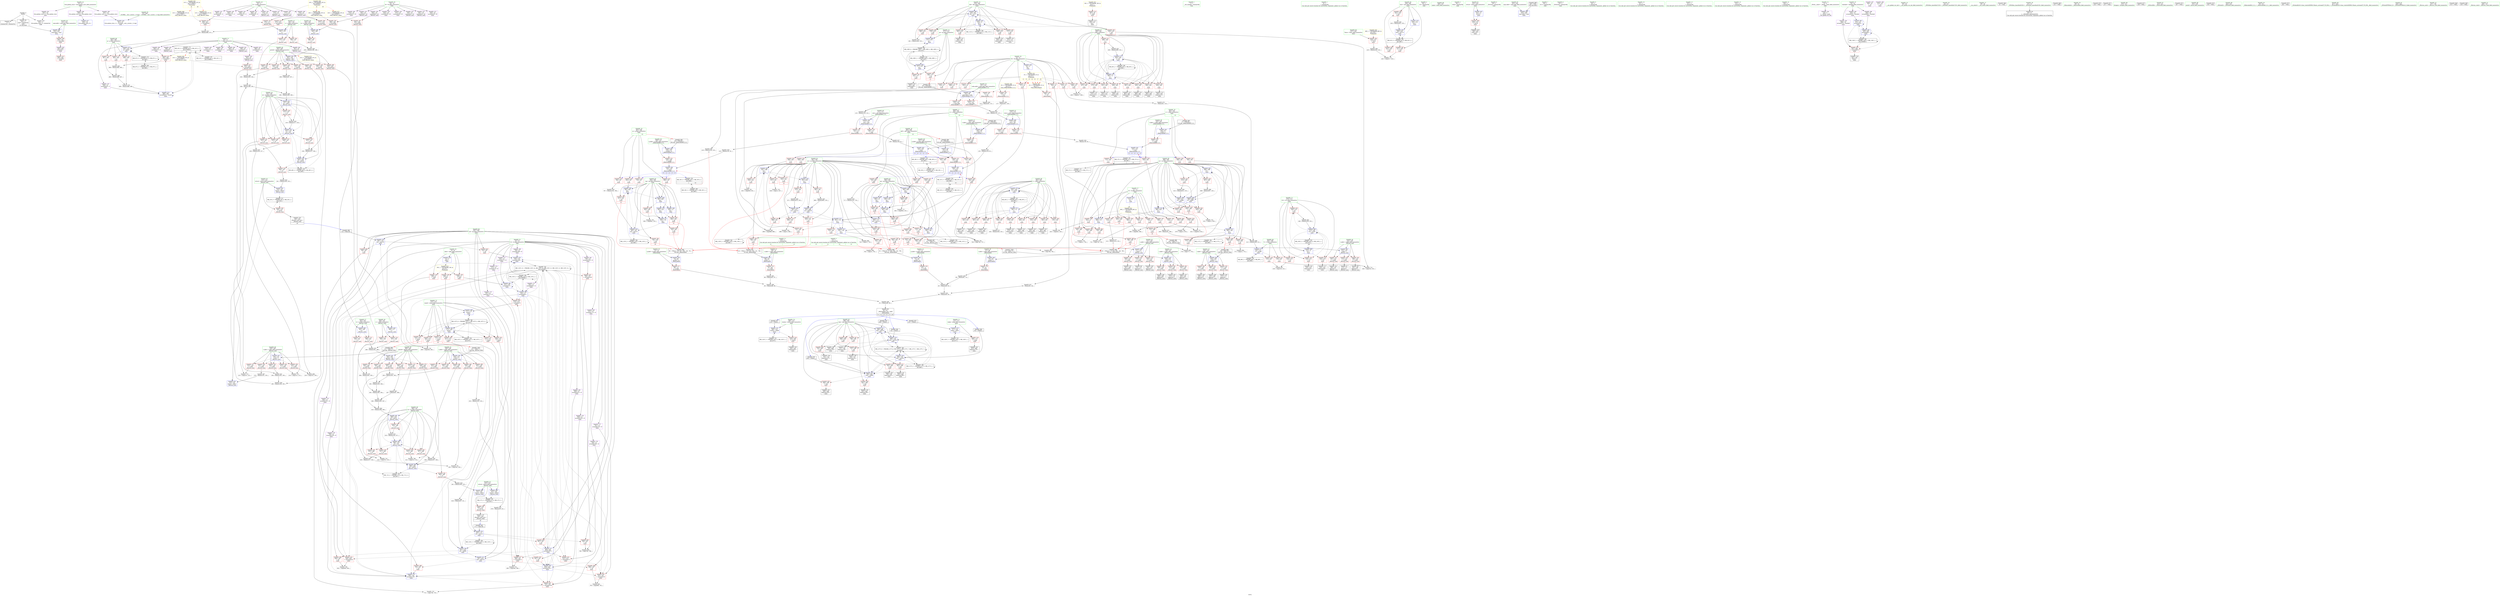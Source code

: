 digraph "SVFG" {
	label="SVFG";

	Node0x55e849f90a70 [shape=record,color=grey,label="{NodeID: 0\nNullPtr}"];
	Node0x55e849f90a70 -> Node0x55e849fbbc90[style=solid];
	Node0x55e849f90a70 -> Node0x55e849fbbd60[style=solid];
	Node0x55e849f90a70 -> Node0x55e849fc4250[style=solid];
	Node0x55e849fd0070 [shape=record,color=black,label="{NodeID: 775\nMR_55V_3 = PHI(MR_55V_4, MR_55V_2, )\npts\{210000 \}\n|{|<s4>16|<s5>18}}"];
	Node0x55e849fd0070 -> Node0x55e849fc3660[style=dashed];
	Node0x55e849fd0070 -> Node0x55e849fd6340[style=dashed];
	Node0x55e849fd0070 -> Node0x55e84a010dc0[style=dashed];
	Node0x55e849fd0070 -> Node0x55e849fd0070[style=dashed];
	Node0x55e849fd0070:s4 -> Node0x55e84a024810[style=dashed,color=red];
	Node0x55e849fd0070:s5 -> Node0x55e84a0251e0[style=dashed,color=red];
	Node0x55e849fc4de0 [shape=record,color=blue,label="{NodeID: 443\n140\<--139\n\<--div4\n_Z6decodeiRiS_S_S_\n|{<s0>13|<s1>13|<s2>13|<s3>13|<s4>13}}"];
	Node0x55e849fc4de0:s0 -> Node0x55e849fcb740[style=dashed,color=blue];
	Node0x55e849fc4de0:s1 -> Node0x55e849fcb810[style=dashed,color=blue];
	Node0x55e849fc4de0:s2 -> Node0x55e849fcb8e0[style=dashed,color=blue];
	Node0x55e849fc4de0:s3 -> Node0x55e849fcb9b0[style=dashed,color=blue];
	Node0x55e849fc4de0:s4 -> Node0x55e84a0063c0[style=dashed,color=blue];
	Node0x55e849fc8270 [shape=record,color=red,label="{NodeID: 277\n306\<--264\n\<--period\n_Z8cross_weiii\n}"];
	Node0x55e849fc8270 -> Node0x55e849fe4030[style=solid];
	Node0x55e849f8f620 [shape=record,color=black,label="{NodeID: 111\n409\<--407\ncall\<--\nmain\n}"];
	Node0x55e849fe71b0 [shape=record,color=grey,label="{NodeID: 720\n663 = cmp(662, 233, )\n}"];
	Node0x55e849fc2070 [shape=record,color=red,label="{NodeID: 388\n694\<--393\n\<--np\nmain\n|{<s0>15}}"];
	Node0x55e849fc2070:s0 -> Node0x55e84a058d50[style=solid,color=red];
	Node0x55e849fbd760 [shape=record,color=red,label="{NodeID: 222\n136\<--107\n\<--p.addr\n_Z6decodeiRiS_S_S_\n}"];
	Node0x55e849fbd760 -> Node0x55e849fc4d10[style=solid];
	Node0x55e849fba040 [shape=record,color=green,label="{NodeID: 56\n260\<--261\ns\<--s_field_insensitive\n_Z8cross_weiii\n}"];
	Node0x55e849fba040 -> Node0x55e849fc7cc0[style=solid];
	Node0x55e849fba040 -> Node0x55e849fc7d90[style=solid];
	Node0x55e849fba040 -> Node0x55e849fc5ae0[style=solid];
	Node0x55e84a059980 [shape=record,color=black,label="{NodeID: 997\n151 = PHI(722, )\n1st arg _Z8cross_nsiii }"];
	Node0x55e84a059980 -> Node0x55e849fc5050[style=solid];
	Node0x55e849fe1f30 [shape=record,color=grey,label="{NodeID: 665\n238 = Binary(237, 236, )\n}"];
	Node0x55e849fe1f30 -> Node0x55e849fc56d0[style=solid];
	Node0x55e849fd7790 [shape=record,color=blue,label="{NodeID: 499\n393\<--233\nnp\<--\nmain\n}"];
	Node0x55e849fd7790 -> Node0x55e849fc1fa0[style=dashed];
	Node0x55e849fd7790 -> Node0x55e849fd7c70[style=dashed];
	Node0x55e849fcaff0 [shape=record,color=red,label="{NodeID: 333\n558\<--379\n\<--i65\nmain\n}"];
	Node0x55e849fcaff0 -> Node0x55e849fbea00[style=solid];
	Node0x55e849fc08e0 [shape=record,color=purple,label="{NodeID: 167\n480\<--20\narrayidx35\<--T\nmain\n}"];
	Node0x55e849f8ed00 [shape=record,color=green,label="{NodeID: 1\n7\<--1\n__dso_handle\<--dummyObj\nGlob }"];
	Node0x55e849fc4eb0 [shape=record,color=blue,label="{NodeID: 444\n144\<--143\n\<--rem5\n_Z6decodeiRiS_S_S_\n|{<s0>13|<s1>13|<s2>13|<s3>13|<s4>13}}"];
	Node0x55e849fc4eb0:s0 -> Node0x55e849fcbdc0[style=dashed,color=blue];
	Node0x55e849fc4eb0:s1 -> Node0x55e849fcbe90[style=dashed,color=blue];
	Node0x55e849fc4eb0:s2 -> Node0x55e849fcbf60[style=dashed,color=blue];
	Node0x55e849fc4eb0:s3 -> Node0x55e849fcc030[style=dashed,color=blue];
	Node0x55e849fc4eb0:s4 -> Node0x55e84a006dc0[style=dashed,color=blue];
	Node0x55e849fc8340 [shape=record,color=red,label="{NodeID: 278\n317\<--264\n\<--period\n_Z8cross_weiii\n}"];
	Node0x55e849fc8340 -> Node0x55e849fe0bb0[style=solid];
	Node0x55e849f8f6f0 [shape=record,color=black,label="{NodeID: 112\n442\<--441\nidxprom\<--\nmain\n}"];
	Node0x55e849fe7330 [shape=record,color=grey,label="{NodeID: 721\n625 = cmp(623, 624, )\n}"];
	Node0x55e849fc2140 [shape=record,color=red,label="{NodeID: 389\n742\<--393\n\<--np\nmain\n|{<s0>17}}"];
	Node0x55e849fc2140:s0 -> Node0x55e84a058d50[style=solid,color=red];
	Node0x55e849fbd830 [shape=record,color=red,label="{NodeID: 223\n144\<--109\n\<--q.addr\n_Z6decodeiRiS_S_S_\n}"];
	Node0x55e849fbd830 -> Node0x55e849fc4eb0[style=solid];
	Node0x55e849fba0d0 [shape=record,color=green,label="{NodeID: 57\n262\<--263\nw\<--w_field_insensitive\n_Z8cross_weiii\n}"];
	Node0x55e849fba0d0 -> Node0x55e849fc7e60[style=solid];
	Node0x55e849fba0d0 -> Node0x55e849fc7f30[style=solid];
	Node0x55e849fba0d0 -> Node0x55e849fc5bb0[style=solid];
	Node0x55e84a059a90 [shape=record,color=black,label="{NodeID: 998\n152 = PHI(723, )\n2nd arg _Z8cross_nsiii }"];
	Node0x55e84a059a90 -> Node0x55e849fc5120[style=solid];
	Node0x55e849fe20b0 [shape=record,color=grey,label="{NodeID: 666\n512 = Binary(509, 511, )\n}"];
	Node0x55e849fe20b0 -> Node0x55e849fd65b0[style=solid];
	Node0x55e849fd7860 [shape=record,color=blue,label="{NodeID: 500\n397\<--618\nnd\<--add90\nmain\n}"];
	Node0x55e849fd7860 -> Node0x55e849fc26f0[style=dashed];
	Node0x55e849fd7860 -> Node0x55e849fc27c0[style=dashed];
	Node0x55e849fd7860 -> Node0x55e849fd8150[style=dashed];
	Node0x55e849fcb0c0 [shape=record,color=red,label="{NodeID: 334\n565\<--379\n\<--i65\nmain\n}"];
	Node0x55e849fcb0c0 -> Node0x55e849fbeba0[style=solid];
	Node0x55e849fc09b0 [shape=record,color=purple,label="{NodeID: 168\n483\<--20\narrayidx37\<--T\nmain\n}"];
	Node0x55e849fc09b0 -> Node0x55e849fc3660[style=solid];
	Node0x55e849f8e400 [shape=record,color=green,label="{NodeID: 2\n9\<--1\n\<--dummyObj\nCan only get source location for instruction, argument, global var or function.}"];
	Node0x55e849fc4f80 [shape=record,color=blue,label="{NodeID: 445\n155\<--150\nr.addr\<--r\n_Z8cross_nsiii\n}"];
	Node0x55e849fc4f80 -> Node0x55e849fbdd10[style=dashed];
	Node0x55e849fc4f80 -> Node0x55e849fbdde0[style=dashed];
	Node0x55e849fc4f80 -> Node0x55e849fc5d50[style=dashed];
	Node0x55e849fc8410 [shape=record,color=red,label="{NodeID: 279\n336\<--264\n\<--period\n_Z8cross_weiii\n}"];
	Node0x55e849fc8410 -> Node0x55e849fe11b0[style=solid];
	Node0x55e849f8f7c0 [shape=record,color=black,label="{NodeID: 113\n445\<--444\nidxprom12\<--\nmain\n}"];
	Node0x55e849fe74b0 [shape=record,color=grey,label="{NodeID: 722\n621 = cmp(12, 620, )\n}"];
	Node0x55e849fc2210 [shape=record,color=red,label="{NodeID: 390\n790\<--393\n\<--np\nmain\n|{<s0>19}}"];
	Node0x55e849fc2210:s0 -> Node0x55e84a058d50[style=solid,color=red];
	Node0x55e849fbd900 [shape=record,color=red,label="{NodeID: 224\n138\<--111\n\<--colc\n_Z6decodeiRiS_S_S_\n}"];
	Node0x55e849fbd900 -> Node0x55e849fde630[style=solid];
	Node0x55e849fba160 [shape=record,color=green,label="{NodeID: 58\n264\<--265\nperiod\<--period_field_insensitive\n_Z8cross_weiii\n}"];
	Node0x55e849fba160 -> Node0x55e849fc8000[style=solid];
	Node0x55e849fba160 -> Node0x55e849fc80d0[style=solid];
	Node0x55e849fba160 -> Node0x55e849fc81a0[style=solid];
	Node0x55e849fba160 -> Node0x55e849fc8270[style=solid];
	Node0x55e849fba160 -> Node0x55e849fc8340[style=solid];
	Node0x55e849fba160 -> Node0x55e849fc8410[style=solid];
	Node0x55e849fba160 -> Node0x55e849fc5c80[style=solid];
	Node0x55e84a059ba0 [shape=record,color=black,label="{NodeID: 999\n249 = PHI(769, )\n0th arg _Z8cross_weiii }"];
	Node0x55e84a059ba0 -> Node0x55e849fc5870[style=solid];
	Node0x55e849fe2230 [shape=record,color=grey,label="{NodeID: 667\n232 = Binary(231, 233, )\n}"];
	Node0x55e849fe2230 -> Node0x55e849fc5600[style=solid];
	Node0x55e849fd7930 [shape=record,color=blue,label="{NodeID: 501\n399\<--638\nntp\<--call99\nmain\n}"];
	Node0x55e849fd7930 -> Node0x55e849fc2d70[style=dashed];
	Node0x55e849fd7930 -> Node0x55e849fc2e40[style=dashed];
	Node0x55e849fd7930 -> Node0x55e849fd8220[style=dashed];
	Node0x55e849fd7930 -> Node0x55e849fd87d0[style=dashed];
	Node0x55e849fd7930 -> Node0x55e84a009ac0[style=dashed];
	Node0x55e849fcb190 [shape=record,color=red,label="{NodeID: 335\n571\<--379\n\<--i65\nmain\n}"];
	Node0x55e849fcb190 -> Node0x55e849fbec70[style=solid];
	Node0x55e849fc0a80 [shape=record,color=purple,label="{NodeID: 169\n493\<--20\narrayidx41\<--T\nmain\n}"];
	Node0x55e849f85510 [shape=record,color=green,label="{NodeID: 3\n12\<--1\n\<--dummyObj\nCan only get source location for instruction, argument, global var or function.|{<s0>11|<s1>11|<s2>12|<s3>12}}"];
	Node0x55e849f85510:s0 -> Node0x55e84a058ad0[style=solid,color=red];
	Node0x55e849f85510:s1 -> Node0x55e84a058fd0[style=solid,color=red];
	Node0x55e849f85510:s2 -> Node0x55e84a058520[style=solid,color=red];
	Node0x55e849f85510:s3 -> Node0x55e84a058d50[style=solid,color=red];
	Node0x55e849fc5050 [shape=record,color=blue,label="{NodeID: 446\n157\<--151\nc.addr\<--c\n_Z8cross_nsiii\n}"];
	Node0x55e849fc5050 -> Node0x55e849fc5de0[style=dashed];
	Node0x55e849fc5050 -> Node0x55e849fc5eb0[style=dashed];
	Node0x55e849fc5050 -> Node0x55e849fc5f80[style=dashed];
	Node0x55e849fc84e0 [shape=record,color=red,label="{NodeID: 280\n313\<--266\n\<--nt\n_Z8cross_weiii\n}"];
	Node0x55e849fc84e0 -> Node0x55e849fe5fb0[style=solid];
	Node0x55e849f8f890 [shape=record,color=black,label="{NodeID: 114\n449\<--448\nidxprom15\<--\nmain\n}"];
	Node0x55e849fe7630 [shape=record,color=grey,label="{NodeID: 723\n420 = cmp(417, 419, )\n}"];
	Node0x55e849fc22e0 [shape=record,color=red,label="{NodeID: 391\n637\<--395\n\<--nq\nmain\n|{<s0>14}}"];
	Node0x55e849fc22e0:s0 -> Node0x55e84a058fd0[style=solid,color=red];
	Node0x55e849fbd9d0 [shape=record,color=red,label="{NodeID: 225\n142\<--111\n\<--colc\n_Z6decodeiRiS_S_S_\n}"];
	Node0x55e849fbd9d0 -> Node0x55e849fde7b0[style=solid];
	Node0x55e849fba1f0 [shape=record,color=green,label="{NodeID: 59\n266\<--267\nnt\<--nt_field_insensitive\n_Z8cross_weiii\n}"];
	Node0x55e849fba1f0 -> Node0x55e849fc84e0[style=solid];
	Node0x55e849fba1f0 -> Node0x55e849fc85b0[style=solid];
	Node0x55e849fba1f0 -> Node0x55e849fc8680[style=solid];
	Node0x55e849fba1f0 -> Node0x55e849fc8750[style=solid];
	Node0x55e849fba1f0 -> Node0x55e849fc8820[style=solid];
	Node0x55e849fba1f0 -> Node0x55e849fc88f0[style=solid];
	Node0x55e849fba1f0 -> Node0x55e849fd5980[style=solid];
	Node0x55e849fba1f0 -> Node0x55e849fd5a50[style=solid];
	Node0x55e849fba1f0 -> Node0x55e849fd5bf0[style=solid];
	Node0x55e84a059cb0 [shape=record,color=black,label="{NodeID: 1000\n250 = PHI(770, )\n1st arg _Z8cross_weiii }"];
	Node0x55e84a059cb0 -> Node0x55e849fc5940[style=solid];
	Node0x55e849fe23b0 [shape=record,color=grey,label="{NodeID: 668\n608 = Binary(607, 233, )\n}"];
	Node0x55e849fe23b0 -> Node0x55e849fd7520[style=solid];
	Node0x55e849fd7a00 [shape=record,color=blue,label="{NodeID: 502\n650\<--647\narrayidx105\<--\nmain\n}"];
	Node0x55e849fd7a00 -> Node0x55e849fc3a70[style=dashed];
	Node0x55e849fd7a00 -> Node0x55e849fc3b40[style=dashed];
	Node0x55e849fd7a00 -> Node0x55e849fd82f0[style=dashed];
	Node0x55e849fd7a00 -> Node0x55e849fd88a0[style=dashed];
	Node0x55e849fd7a00 -> Node0x55e84a009fc0[style=dashed];
	Node0x55e849fcb260 [shape=record,color=red,label="{NodeID: 336\n576\<--379\n\<--i65\nmain\n}"];
	Node0x55e849fcb260 -> Node0x55e849fd6f70[style=solid];
	Node0x55e849fc0b50 [shape=record,color=purple,label="{NodeID: 170\n496\<--20\narrayidx43\<--T\nmain\n}"];
	Node0x55e849fc0b50 -> Node0x55e849fd6340[style=solid];
	Node0x55e849f855a0 [shape=record,color=green,label="{NodeID: 4\n26\<--1\n.str\<--dummyObj\nGlob }"];
	Node0x55e849fc5120 [shape=record,color=blue,label="{NodeID: 447\n159\<--152\nt.addr\<--t\n_Z8cross_nsiii\n}"];
	Node0x55e849fc5120 -> Node0x55e849fc6050[style=dashed];
	Node0x55e849fc5120 -> Node0x55e849fc6120[style=dashed];
	Node0x55e849fc5120 -> Node0x55e849fc61f0[style=dashed];
	Node0x55e849fc5120 -> Node0x55e849fc62c0[style=dashed];
	Node0x55e849fc5120 -> Node0x55e849fc6390[style=dashed];
	Node0x55e849fc85b0 [shape=record,color=red,label="{NodeID: 281\n318\<--266\n\<--nt\n_Z8cross_weiii\n}"];
	Node0x55e849fc85b0 -> Node0x55e849fe0bb0[style=solid];
	Node0x55e849fbdf20 [shape=record,color=black,label="{NodeID: 115\n452\<--451\nidxprom17\<--\nmain\n}"];
	Node0x55e849fe77b0 [shape=record,color=grey,label="{NodeID: 724\n569 = cmp(564, 568, )\n}"];
	Node0x55e849fc23b0 [shape=record,color=red,label="{NodeID: 392\n662\<--395\n\<--nq\nmain\n}"];
	Node0x55e849fc23b0 -> Node0x55e849fe71b0[style=solid];
	Node0x55e849fbdaa0 [shape=record,color=red,label="{NodeID: 226\n130\<--113\n\<--rowc\n_Z6decodeiRiS_S_S_\n}"];
	Node0x55e849fbdaa0 -> Node0x55e849fdf0b0[style=solid];
	Node0x55e849fba280 [shape=record,color=green,label="{NodeID: 60\n346\<--347\nmain\<--main_field_insensitive\n}"];
	Node0x55e84a059dc0 [shape=record,color=black,label="{NodeID: 1001\n251 = PHI(771, )\n2nd arg _Z8cross_weiii }"];
	Node0x55e84a059dc0 -> Node0x55e849fc5a10[style=solid];
	Node0x55e84a0046a0 [shape=record,color=yellow,style=double,label="{NodeID: 835\n51V_1 = ENCHI(MR_51V_0)\npts\{170000 \}\nFun[main]|{|<s1>16|<s2>18}}"];
	Node0x55e84a0046a0 -> Node0x55e849fc34c0[style=dashed];
	Node0x55e84a0046a0:s1 -> Node0x55e84a024650[style=dashed,color=red];
	Node0x55e84a0046a0:s2 -> Node0x55e84a025020[style=dashed,color=red];
	Node0x55e849fe2530 [shape=record,color=grey,label="{NodeID: 669\n90 = Binary(88, 89, )\n}"];
	Node0x55e849fe2530 -> Node0x55e849fe05b0[style=solid];
	Node0x55e849fd7ad0 [shape=record,color=blue,label="{NodeID: 503\n389\<--654\nnr\<--\nmain\n}"];
	Node0x55e849fd7ad0 -> Node0x55e849fcc510[style=dashed];
	Node0x55e849fd7ad0 -> Node0x55e849fcc5e0[style=dashed];
	Node0x55e849fd7ad0 -> Node0x55e849fcc6b0[style=dashed];
	Node0x55e849fd7ad0 -> Node0x55e849fd83c0[style=dashed];
	Node0x55e849fcb330 [shape=record,color=red,label="{NodeID: 337\n580\<--379\n\<--i65\nmain\n}"];
	Node0x55e849fcb330 -> Node0x55e849fe32b0[style=solid];
	Node0x55e849fc0c20 [shape=record,color=purple,label="{NodeID: 171\n531\<--22\narrayidx57\<--D\nmain\n}"];
	Node0x55e849fc0c20 -> Node0x55e849fd68f0[style=solid];
	Node0x55e849f8edf0 [shape=record,color=green,label="{NodeID: 5\n28\<--1\nstdin\<--dummyObj\nGlob }"];
	Node0x55e849fc51f0 [shape=record,color=blue,label="{NodeID: 448\n161\<--178\ns\<--\n_Z8cross_nsiii\n}"];
	Node0x55e849fc51f0 -> Node0x55e849fc6460[style=dashed];
	Node0x55e849fc51f0 -> Node0x55e849fc6530[style=dashed];
	Node0x55e849fc8680 [shape=record,color=red,label="{NodeID: 282\n322\<--266\n\<--nt\n_Z8cross_weiii\n}"];
	Node0x55e849fc8680 -> Node0x55e849fe62b0[style=solid];
	Node0x55e849fbdfb0 [shape=record,color=black,label="{NodeID: 116\n456\<--455\nidxprom20\<--\nmain\n}"];
	Node0x55e849fc2480 [shape=record,color=red,label="{NodeID: 393\n695\<--395\n\<--nq\nmain\n|{<s0>15}}"];
	Node0x55e849fc2480:s0 -> Node0x55e84a058fd0[style=solid,color=red];
	Node0x55e849fbdb70 [shape=record,color=red,label="{NodeID: 227\n134\<--113\n\<--rowc\n_Z6decodeiRiS_S_S_\n}"];
	Node0x55e849fbdb70 -> Node0x55e849fdef30[style=solid];
	Node0x55e849fba310 [shape=record,color=green,label="{NodeID: 61\n351\<--352\nretval\<--retval_field_insensitive\nmain\n}"];
	Node0x55e849fba310 -> Node0x55e849fc8c30[style=solid];
	Node0x55e849fba310 -> Node0x55e849fd5d90[style=solid];
	Node0x55e84a023120 [shape=record,color=yellow,style=double,label="{NodeID: 836\n53V_1 = ENCHI(MR_53V_0)\npts\{190000 \}\nFun[main]|{|<s1>16|<s2>18}}"];
	Node0x55e84a023120 -> Node0x55e849fc3590[style=dashed];
	Node0x55e84a023120:s1 -> Node0x55e84a024730[style=dashed,color=red];
	Node0x55e84a023120:s2 -> Node0x55e84a025100[style=dashed,color=red];
	Node0x55e849fe26b0 [shape=record,color=grey,label="{NodeID: 670\n289 = Binary(287, 288, )\n}"];
	Node0x55e849fe26b0 -> Node0x55e849fc5c80[style=solid];
	Node0x55e849fd7ba0 [shape=record,color=blue,label="{NodeID: 504\n391\<--656\nnc\<--\nmain\n}"];
	Node0x55e849fd7ba0 -> Node0x55e849fcd070[style=dashed];
	Node0x55e849fd7ba0 -> Node0x55e849fcd140[style=dashed];
	Node0x55e849fd7ba0 -> Node0x55e849fd7e10[style=dashed];
	Node0x55e849fd7ba0 -> Node0x55e849fd7fb0[style=dashed];
	Node0x55e849fcb400 [shape=record,color=red,label="{NodeID: 338\n596\<--381\n\<--r\nmain\n}"];
	Node0x55e849fcb400 -> Node0x55e849fd71e0[style=solid];
	Node0x55e849fc0cf0 [shape=record,color=purple,label="{NodeID: 172\n545\<--22\narrayidx64\<--D\nmain\n}"];
	Node0x55e849fc0cf0 -> Node0x55e849fd6b60[style=solid];
	Node0x55e849f8ee80 [shape=record,color=green,label="{NodeID: 6\n29\<--1\n_ZSt3cin\<--dummyObj\nGlob }"];
	Node0x55e84a0193c0 [shape=record,color=black,label="{NodeID: 781\nMR_57V_3 = PHI(MR_57V_4, MR_57V_2, )\npts\{253 \}\n}"];
	Node0x55e84a0193c0 -> Node0x55e849fc7300[style=dashed];
	Node0x55e849fc52c0 [shape=record,color=blue,label="{NodeID: 449\n163\<--186\nw\<--\n_Z8cross_nsiii\n}"];
	Node0x55e849fc52c0 -> Node0x55e849fc6600[style=dashed];
	Node0x55e849fc8750 [shape=record,color=red,label="{NodeID: 283\n327\<--266\n\<--nt\n_Z8cross_weiii\n}"];
	Node0x55e849fc8750 -> Node0x55e849fe0eb0[style=solid];
	Node0x55e849fbe040 [shape=record,color=black,label="{NodeID: 117\n459\<--458\nidxprom22\<--\nmain\n}"];
	Node0x55e849fc2550 [shape=record,color=red,label="{NodeID: 394\n743\<--395\n\<--nq\nmain\n|{<s0>17}}"];
	Node0x55e849fc2550:s0 -> Node0x55e84a058fd0[style=solid,color=red];
	Node0x55e849fbdc40 [shape=record,color=red,label="{NodeID: 228\n244\<--153\n\<--retval\n_Z8cross_nsiii\n}"];
	Node0x55e849fbdc40 -> Node0x55e849fb9ba0[style=solid];
	Node0x55e849fba3a0 [shape=record,color=green,label="{NodeID: 62\n353\<--354\nargc.addr\<--argc.addr_field_insensitive\nmain\n}"];
	Node0x55e849fba3a0 -> Node0x55e849fd5e60[style=solid];
	Node0x55e849fe2830 [shape=record,color=grey,label="{NodeID: 671\n505 = Binary(504, 233, )\n}"];
	Node0x55e849fe2830 -> Node0x55e849fd64e0[style=solid];
	Node0x55e849fd7c70 [shape=record,color=blue,label="{NodeID: 505\n393\<--658\nnp\<--\nmain\n}"];
	Node0x55e849fd7c70 -> Node0x55e849fc2070[style=dashed];
	Node0x55e849fd7c70 -> Node0x55e849fd8560[style=dashed];
	Node0x55e849fcb4d0 [shape=record,color=red,label="{NodeID: 339\n654\<--381\n\<--r\nmain\n}"];
	Node0x55e849fcb4d0 -> Node0x55e849fd7ad0[style=solid];
	Node0x55e849fc0dc0 [shape=record,color=purple,label="{NodeID: 173\n567\<--22\narrayidx72\<--D\nmain\n}"];
	Node0x55e849fc0dc0 -> Node0x55e849fc3800[style=solid];
	Node0x55e849f91890 [shape=record,color=green,label="{NodeID: 7\n30\<--1\n.str.1\<--dummyObj\nGlob }"];
	Node0x55e84a0198c0 [shape=record,color=black,label="{NodeID: 782\nMR_71V_5 = PHI(MR_71V_6, MR_71V_3, )\npts\{267 \}\n}"];
	Node0x55e849fc5390 [shape=record,color=blue,label="{NodeID: 450\n165\<--190\nperiod\<--add\n_Z8cross_nsiii\n}"];
	Node0x55e849fc5390 -> Node0x55e849fc66d0[style=dashed];
	Node0x55e849fc5390 -> Node0x55e849fc67a0[style=dashed];
	Node0x55e849fc5390 -> Node0x55e849fc6870[style=dashed];
	Node0x55e849fc5390 -> Node0x55e849fc6940[style=dashed];
	Node0x55e849fc5390 -> Node0x55e849fc6a10[style=dashed];
	Node0x55e849fc5390 -> Node0x55e849fc6ae0[style=dashed];
	Node0x55e849fc8820 [shape=record,color=red,label="{NodeID: 284\n337\<--266\n\<--nt\n_Z8cross_weiii\n}"];
	Node0x55e849fc8820 -> Node0x55e849fe11b0[style=solid];
	Node0x55e849fbe110 [shape=record,color=black,label="{NodeID: 118\n463\<--462\nidxprom25\<--\nmain\n}"];
	Node0x55e84a0035a0 [shape=record,color=black,label="{NodeID: 727\nMR_35V_3 = PHI(MR_35V_4, MR_35V_2, )\npts\{154 \}\n}"];
	Node0x55e84a0035a0 -> Node0x55e849fbdc40[style=dashed];
	Node0x55e849fc2620 [shape=record,color=red,label="{NodeID: 395\n791\<--395\n\<--nq\nmain\n|{<s0>19}}"];
	Node0x55e849fc2620:s0 -> Node0x55e84a058fd0[style=solid,color=red];
	Node0x55e849fbdd10 [shape=record,color=red,label="{NodeID: 229\n172\<--155\n\<--r.addr\n_Z8cross_nsiii\n}"];
	Node0x55e849fbdd10 -> Node0x55e849fb96c0[style=solid];
	Node0x55e849fba430 [shape=record,color=green,label="{NodeID: 63\n355\<--356\nargv.addr\<--argv.addr_field_insensitive\nmain\n}"];
	Node0x55e849fba430 -> Node0x55e849fc8d00[style=solid];
	Node0x55e849fba430 -> Node0x55e849fd5f30[style=solid];
	Node0x55e849fe29b0 [shape=record,color=grey,label="{NodeID: 672\n295 = Binary(293, 294, )\n}"];
	Node0x55e849fe29b0 -> Node0x55e849fe35b0[style=solid];
	Node0x55e849fd7d40 [shape=record,color=blue,label="{NodeID: 506\n395\<--660\nnq\<--\nmain\n}"];
	Node0x55e849fd7d40 -> Node0x55e849fc23b0[style=dashed];
	Node0x55e849fd7d40 -> Node0x55e849fd7ee0[style=dashed];
	Node0x55e849fd7d40 -> Node0x55e849fd8080[style=dashed];
	Node0x55e849fcb5a0 [shape=record,color=red,label="{NodeID: 340\n712\<--381\n\<--r\nmain\n}"];
	Node0x55e849fcb5a0 -> Node0x55e849fd83c0[style=solid];
	Node0x55e849fc0e90 [shape=record,color=purple,label="{NodeID: 174\n573\<--22\narrayidx75\<--D\nmain\n}"];
	Node0x55e849fc0e90 -> Node0x55e849fc38d0[style=solid];
	Node0x55e849f91920 [shape=record,color=green,label="{NodeID: 8\n32\<--1\n_ZSt4cout\<--dummyObj\nGlob }"];
	Node0x55e849fc5460 [shape=record,color=blue,label="{NodeID: 451\n167\<--209\nnt\<--add13\n_Z8cross_nsiii\n}"];
	Node0x55e849fc5460 -> Node0x55e849fc6bb0[style=dashed];
	Node0x55e849fc5460 -> Node0x55e849fc6c80[style=dashed];
	Node0x55e849fc5460 -> Node0x55e849fc6d50[style=dashed];
	Node0x55e849fc5460 -> Node0x55e849fc6e20[style=dashed];
	Node0x55e849fc5460 -> Node0x55e849fc6ef0[style=dashed];
	Node0x55e849fc5460 -> Node0x55e849fc5530[style=dashed];
	Node0x55e849fc5460 -> Node0x55e849fc56d0[style=dashed];
	Node0x55e849fc5460 -> Node0x55e84a003690[style=dashed];
	Node0x55e849fc88f0 [shape=record,color=red,label="{NodeID: 285\n340\<--266\n\<--nt\n_Z8cross_weiii\n}"];
	Node0x55e849fc88f0 -> Node0x55e849fe14b0[style=solid];
	Node0x55e849fbe1e0 [shape=record,color=black,label="{NodeID: 119\n466\<--465\nidxprom27\<--\nmain\n}"];
	Node0x55e84a003690 [shape=record,color=black,label="{NodeID: 728\nMR_49V_5 = PHI(MR_49V_6, MR_49V_3, )\npts\{168 \}\n}"];
	Node0x55e849fc26f0 [shape=record,color=red,label="{NodeID: 396\n640\<--397\n\<--nd\nmain\n}"];
	Node0x55e849fc26f0 -> Node0x55e849fe6130[style=solid];
	Node0x55e849fbdde0 [shape=record,color=red,label="{NodeID: 230\n180\<--155\n\<--r.addr\n_Z8cross_nsiii\n}"];
	Node0x55e849fbdde0 -> Node0x55e849fb9860[style=solid];
	Node0x55e849fba500 [shape=record,color=green,label="{NodeID: 64\n357\<--358\nTests\<--Tests_field_insensitive\nmain\n}"];
	Node0x55e849fba500 -> Node0x55e849fc8dd0[style=solid];
	Node0x55e849fe2b30 [shape=record,color=grey,label="{NodeID: 673\n511 = Binary(81, 510, )\n}"];
	Node0x55e849fe2b30 -> Node0x55e849fe20b0[style=solid];
	Node0x55e849fd7e10 [shape=record,color=blue,label="{NodeID: 507\n391\<--666\nnc\<--add110\nmain\n}"];
	Node0x55e849fd7e10 -> Node0x55e849fcd210[style=dashed];
	Node0x55e849fd7e10 -> Node0x55e849fcd2e0[style=dashed];
	Node0x55e849fd7e10 -> Node0x55e849fcd3b0[style=dashed];
	Node0x55e849fd7e10 -> Node0x55e849fd8490[style=dashed];
	Node0x55e849fcb670 [shape=record,color=red,label="{NodeID: 341\n760\<--381\n\<--r\nmain\n}"];
	Node0x55e849fcb670 -> Node0x55e849fd8970[style=solid];
	Node0x55e849fc0f60 [shape=record,color=purple,label="{NodeID: 175\n643\<--22\narrayidx101\<--D\nmain\n}"];
	Node0x55e849fc0f60 -> Node0x55e849fc39a0[style=solid];
	Node0x55e849f919b0 [shape=record,color=green,label="{NodeID: 9\n34\<--1\n\<--dummyObj\nCan only get source location for instruction, argument, global var or function.}"];
	Node0x55e849fc5530 [shape=record,color=blue,label="{NodeID: 452\n167\<--218\nnt\<--sub\n_Z8cross_nsiii\n}"];
	Node0x55e849fc5530 -> Node0x55e849fc6bb0[style=dashed];
	Node0x55e849fc5530 -> Node0x55e849fc6c80[style=dashed];
	Node0x55e849fc5530 -> Node0x55e849fc6d50[style=dashed];
	Node0x55e849fc5530 -> Node0x55e849fc6e20[style=dashed];
	Node0x55e849fc5530 -> Node0x55e849fc6ef0[style=dashed];
	Node0x55e849fc5530 -> Node0x55e849fc5530[style=dashed];
	Node0x55e849fc5530 -> Node0x55e849fc56d0[style=dashed];
	Node0x55e849fc5530 -> Node0x55e84a003690[style=dashed];
	Node0x55e849fc89c0 [shape=record,color=red,label="{NodeID: 286\n277\<--276\n\<--arrayidx2\n_Z8cross_weiii\n}"];
	Node0x55e849fc89c0 -> Node0x55e849fc5ae0[style=solid];
	Node0x55e849fbe2b0 [shape=record,color=black,label="{NodeID: 120\n470\<--469\nidxprom29\<--\nmain\n}"];
	Node0x55e849fc27c0 [shape=record,color=red,label="{NodeID: 397\n647\<--397\n\<--nd\nmain\n}"];
	Node0x55e849fc27c0 -> Node0x55e849fd7a00[style=solid];
	Node0x55e849fc5d50 [shape=record,color=red,label="{NodeID: 231\n197\<--155\n\<--r.addr\n_Z8cross_nsiii\n}"];
	Node0x55e849fc5d50 -> Node0x55e849fb9a00[style=solid];
	Node0x55e849fba5d0 [shape=record,color=green,label="{NodeID: 65\n359\<--360\ntest\<--test_field_insensitive\nmain\n}"];
	Node0x55e849fba5d0 -> Node0x55e849fc8ea0[style=solid];
	Node0x55e849fba5d0 -> Node0x55e849fc8f70[style=solid];
	Node0x55e849fba5d0 -> Node0x55e849fc9040[style=solid];
	Node0x55e849fba5d0 -> Node0x55e849fd6000[style=solid];
	Node0x55e849fba5d0 -> Node0x55e849fd8f20[style=solid];
	Node0x55e84a023470 [shape=record,color=yellow,style=double,label="{NodeID: 840\n2V_1 = ENCHI(MR_2V_0)\npts\{15 \}\nFun[_Z6decodeiRiS_S_S_]}"];
	Node0x55e84a023470 -> Node0x55e849fbc8c0[style=dashed];
	Node0x55e84a023470 -> Node0x55e849fbc990[style=dashed];
	Node0x55e849fe2cb0 [shape=record,color=grey,label="{NodeID: 674\n293 = Binary(291, 292, )\n}"];
	Node0x55e849fe2cb0 -> Node0x55e849fe29b0[style=solid];
	Node0x55e849fd7ee0 [shape=record,color=blue,label="{NodeID: 508\n395\<--12\nnq\<--\nmain\n}"];
	Node0x55e849fd7ee0 -> Node0x55e849fc2480[style=dashed];
	Node0x55e849fd7ee0 -> Node0x55e849fd8630[style=dashed];
	Node0x55e849fcb740 [shape=record,color=red,label="{NodeID: 342\n598\<--383\n\<--c\nmain\n}"];
	Node0x55e849fcb740 -> Node0x55e849fd72b0[style=solid];
	Node0x55e849fc1030 [shape=record,color=purple,label="{NodeID: 176\n650\<--22\narrayidx105\<--D\nmain\n}"];
	Node0x55e849fc1030 -> Node0x55e849fd7a00[style=solid];
	Node0x55e849f86750 [shape=record,color=green,label="{NodeID: 10\n81\<--1\n\<--dummyObj\nCan only get source location for instruction, argument, global var or function.}"];
	Node0x55e849fc5600 [shape=record,color=blue,label="{NodeID: 453\n153\<--232\nretval\<--add17\n_Z8cross_nsiii\n}"];
	Node0x55e849fc5600 -> Node0x55e84a0035a0[style=dashed];
	Node0x55e849fc8a90 [shape=record,color=red,label="{NodeID: 287\n285\<--284\n\<--arrayidx6\n_Z8cross_weiii\n}"];
	Node0x55e849fc8a90 -> Node0x55e849fc5bb0[style=solid];
	Node0x55e849fbe380 [shape=record,color=black,label="{NodeID: 121\n473\<--472\nidxprom31\<--\nmain\n}"];
	Node0x55e849fc2890 [shape=record,color=red,label="{NodeID: 398\n698\<--397\n\<--nd\nmain\n}"];
	Node0x55e849fc2890 -> Node0x55e849fe4630[style=solid];
	Node0x55e849fc5de0 [shape=record,color=red,label="{NodeID: 232\n175\<--157\n\<--c.addr\n_Z8cross_nsiii\n}"];
	Node0x55e849fc5de0 -> Node0x55e849fb9790[style=solid];
	Node0x55e849fba6a0 [shape=record,color=green,label="{NodeID: 66\n361\<--362\ni\<--i_field_insensitive\nmain\n}"];
	Node0x55e849fba6a0 -> Node0x55e849fc9110[style=solid];
	Node0x55e849fba6a0 -> Node0x55e849fc91e0[style=solid];
	Node0x55e849fba6a0 -> Node0x55e849fc92b0[style=solid];
	Node0x55e849fba6a0 -> Node0x55e849fc9380[style=solid];
	Node0x55e849fba6a0 -> Node0x55e849fc9450[style=solid];
	Node0x55e849fba6a0 -> Node0x55e849fc9520[style=solid];
	Node0x55e849fba6a0 -> Node0x55e849fc95f0[style=solid];
	Node0x55e849fba6a0 -> Node0x55e849fc96c0[style=solid];
	Node0x55e849fba6a0 -> Node0x55e849fc9790[style=solid];
	Node0x55e849fba6a0 -> Node0x55e849fd60d0[style=solid];
	Node0x55e849fba6a0 -> Node0x55e849fd64e0[style=solid];
	Node0x55e849fe2e30 [shape=record,color=grey,label="{NodeID: 675\n509 = Binary(81, 508, )\n}"];
	Node0x55e849fe2e30 -> Node0x55e849fe20b0[style=solid];
	Node0x55e849fd7fb0 [shape=record,color=blue,label="{NodeID: 509\n391\<--671\nnc\<--sub112\nmain\n}"];
	Node0x55e849fd7fb0 -> Node0x55e849fcd210[style=dashed];
	Node0x55e849fd7fb0 -> Node0x55e849fcd2e0[style=dashed];
	Node0x55e849fd7fb0 -> Node0x55e849fcd3b0[style=dashed];
	Node0x55e849fd7fb0 -> Node0x55e849fd8490[style=dashed];
	Node0x55e849fcb810 [shape=record,color=red,label="{NodeID: 343\n656\<--383\n\<--c\nmain\n}"];
	Node0x55e849fcb810 -> Node0x55e849fd7ba0[style=solid];
	Node0x55e849fc1100 [shape=record,color=purple,label="{NodeID: 177\n701\<--22\narrayidx125\<--D\nmain\n}"];
	Node0x55e849fc1100 -> Node0x55e849fc3a70[style=solid];
	Node0x55e849f86820 [shape=record,color=green,label="{NodeID: 11\n233\<--1\n\<--dummyObj\nCan only get source location for instruction, argument, global var or function.|{<s0>11|<s1>12}}"];
	Node0x55e849f86820:s0 -> Node0x55e84a058d50[style=solid,color=red];
	Node0x55e849f86820:s1 -> Node0x55e84a058fd0[style=solid,color=red];
	Node0x55e849fc56d0 [shape=record,color=blue,label="{NodeID: 454\n167\<--238\nnt\<--add18\n_Z8cross_nsiii\n}"];
	Node0x55e849fc56d0 -> Node0x55e849fc6fc0[style=dashed];
	Node0x55e849fc56d0 -> Node0x55e84a003690[style=dashed];
	Node0x55e849fc8b60 [shape=record,color=red,label="{NodeID: 288\n302\<--301\n\<--arrayidx10\n_Z8cross_weiii\n}"];
	Node0x55e849fc8b60 -> Node0x55e849fe3430[style=solid];
	Node0x55e849fbe450 [shape=record,color=black,label="{NodeID: 122\n479\<--478\nidxprom34\<--\nmain\n}"];
	Node0x55e849fc2960 [shape=record,color=red,label="{NodeID: 399\n705\<--397\n\<--nd\nmain\n}"];
	Node0x55e849fc2960 -> Node0x55e849fd82f0[style=solid];
	Node0x55e849fc5eb0 [shape=record,color=red,label="{NodeID: 233\n183\<--157\n\<--c.addr\n_Z8cross_nsiii\n}"];
	Node0x55e849fc5eb0 -> Node0x55e849fb9930[style=solid];
	Node0x55e849fba770 [shape=record,color=green,label="{NodeID: 67\n363\<--364\nj\<--j_field_insensitive\nmain\n}"];
	Node0x55e849fba770 -> Node0x55e849fc9860[style=solid];
	Node0x55e849fba770 -> Node0x55e849fc9930[style=solid];
	Node0x55e849fba770 -> Node0x55e849fc9a00[style=solid];
	Node0x55e849fba770 -> Node0x55e849fc9ad0[style=solid];
	Node0x55e849fba770 -> Node0x55e849fc9ba0[style=solid];
	Node0x55e849fba770 -> Node0x55e849fc9c70[style=solid];
	Node0x55e849fba770 -> Node0x55e849fc9d40[style=solid];
	Node0x55e849fba770 -> Node0x55e849fc9e10[style=solid];
	Node0x55e849fba770 -> Node0x55e849fc9ee0[style=solid];
	Node0x55e849fba770 -> Node0x55e849fd61a0[style=solid];
	Node0x55e849fba770 -> Node0x55e849fd6410[style=solid];
	Node0x55e849fe2fb0 [shape=record,color=grey,label="{NodeID: 676\n490 = Binary(488, 489, )\n}"];
	Node0x55e849fe2fb0 -> Node0x55e849fd6340[style=solid];
	Node0x55e849fd8080 [shape=record,color=blue,label="{NodeID: 510\n395\<--233\nnq\<--\nmain\n}"];
	Node0x55e849fd8080 -> Node0x55e849fc2480[style=dashed];
	Node0x55e849fd8080 -> Node0x55e849fd8630[style=dashed];
	Node0x55e849fcb8e0 [shape=record,color=red,label="{NodeID: 344\n714\<--383\n\<--c\nmain\n}"];
	Node0x55e849fcb8e0 -> Node0x55e849fd8490[style=solid];
	Node0x55e849fc11d0 [shape=record,color=purple,label="{NodeID: 178\n708\<--22\narrayidx129\<--D\nmain\n}"];
	Node0x55e849fc11d0 -> Node0x55e849fd82f0[style=solid];
	Node0x55e849f857a0 [shape=record,color=green,label="{NodeID: 12\n537\<--1\n\<--dummyObj\nCan only get source location for instruction, argument, global var or function.}"];
	Node0x55e849fc57a0 [shape=record,color=blue,label="{NodeID: 455\n153\<--241\nretval\<--add19\n_Z8cross_nsiii\n}"];
	Node0x55e849fc57a0 -> Node0x55e84a0035a0[style=dashed];
	Node0x55e849fc8c30 [shape=record,color=red,label="{NodeID: 289\n826\<--351\n\<--retval\nmain\n}"];
	Node0x55e849fc8c30 -> Node0x55e849fbf560[style=solid];
	Node0x55e849fbe520 [shape=record,color=black,label="{NodeID: 123\n482\<--481\nidxprom36\<--\nmain\n}"];
	Node0x55e84a005ec0 [shape=record,color=black,label="{NodeID: 732\nMR_27V_3 = PHI(MR_27V_2, MR_27V_4, )\npts\{382 \}\n|{|<s1>13}}"];
	Node0x55e84a005ec0 -> Node0x55e84a00dbc0[style=dashed];
	Node0x55e84a005ec0:s1 -> Node0x55e849fc4c40[style=dashed,color=red];
	Node0x55e849fc2a30 [shape=record,color=red,label="{NodeID: 400\n746\<--397\n\<--nd\nmain\n}"];
	Node0x55e849fc2a30 -> Node0x55e849fe5e30[style=solid];
	Node0x55e849fc5f80 [shape=record,color=red,label="{NodeID: 234\n200\<--157\n\<--c.addr\n_Z8cross_nsiii\n}"];
	Node0x55e849fc5f80 -> Node0x55e849fb9ad0[style=solid];
	Node0x55e849fba840 [shape=record,color=green,label="{NodeID: 68\n365\<--366\np\<--p_field_insensitive\nmain\n}"];
	Node0x55e849fba840 -> Node0x55e849fc9fb0[style=solid];
	Node0x55e849fba840 -> Node0x55e849fca080[style=solid];
	Node0x55e849fba840 -> Node0x55e849fca150[style=solid];
	Node0x55e849fba840 -> Node0x55e849fd6270[style=solid];
	Node0x55e849fe3130 [shape=record,color=grey,label="{NodeID: 677\n515 = Binary(514, 233, )\n|{<s0>11}}"];
	Node0x55e849fe3130:s0 -> Node0x55e84a058520[style=solid,color=red];
	Node0x55e849fd8150 [shape=record,color=blue,label="{NodeID: 511\n397\<--676\nnd\<--add114\nmain\n}"];
	Node0x55e849fd8150 -> Node0x55e849fc2890[style=dashed];
	Node0x55e849fd8150 -> Node0x55e849fc2960[style=dashed];
	Node0x55e849fd8150 -> Node0x55e849fd8700[style=dashed];
	Node0x55e849fcb9b0 [shape=record,color=red,label="{NodeID: 345\n762\<--383\n\<--c\nmain\n}"];
	Node0x55e849fcb9b0 -> Node0x55e849fd8a40[style=solid];
	Node0x55e849fc12a0 [shape=record,color=purple,label="{NodeID: 179\n749\<--22\narrayidx144\<--D\nmain\n}"];
	Node0x55e849fc12a0 -> Node0x55e849fc3b40[style=solid];
	Node0x55e849f85870 [shape=record,color=green,label="{NodeID: 13\n551\<--1\n\<--dummyObj\nCan only get source location for instruction, argument, global var or function.}"];
	Node0x55e849fc5870 [shape=record,color=blue,label="{NodeID: 456\n254\<--249\nr.addr\<--r\n_Z8cross_weiii\n}"];
	Node0x55e849fc5870 -> Node0x55e849fc73d0[style=dashed];
	Node0x55e849fc5870 -> Node0x55e849fc74a0[style=dashed];
	Node0x55e849fc5870 -> Node0x55e849fc7570[style=dashed];
	Node0x55e849fc8d00 [shape=record,color=red,label="{NodeID: 290\n404\<--355\n\<--argv.addr\nmain\n}"];
	Node0x55e849fc8d00 -> Node0x55e849fbbf00[style=solid];
	Node0x55e849fbe5f0 [shape=record,color=black,label="{NodeID: 124\n492\<--491\nidxprom40\<--\nmain\n}"];
	Node0x55e84a0063c0 [shape=record,color=black,label="{NodeID: 733\nMR_29V_3 = PHI(MR_29V_2, MR_29V_4, )\npts\{384 \}\n|{|<s1>13}}"];
	Node0x55e84a0063c0 -> Node0x55e84a00e0c0[style=dashed];
	Node0x55e84a0063c0:s1 -> Node0x55e849fc4de0[style=dashed,color=red];
	Node0x55e849fc2b00 [shape=record,color=red,label="{NodeID: 401\n753\<--397\n\<--nd\nmain\n}"];
	Node0x55e849fc2b00 -> Node0x55e849fd88a0[style=solid];
	Node0x55e849fc6050 [shape=record,color=red,label="{NodeID: 235\n192\<--159\n\<--t.addr\n_Z8cross_nsiii\n}"];
	Node0x55e849fc6050 -> Node0x55e849fdfb30[style=solid];
	Node0x55e849fba910 [shape=record,color=green,label="{NodeID: 69\n367\<--368\nV\<--V_field_insensitive\nmain\n}"];
	Node0x55e849fba910 -> Node0x55e849fca220[style=solid];
	Node0x55e849fba910 -> Node0x55e849fca2f0[style=solid];
	Node0x55e849fba910 -> Node0x55e849fd65b0[style=solid];
	Node0x55e849fe32b0 [shape=record,color=grey,label="{NodeID: 678\n581 = Binary(580, 233, )\n}"];
	Node0x55e849fe32b0 -> Node0x55e849fd7040[style=solid];
	Node0x55e849fd8220 [shape=record,color=blue,label="{NodeID: 512\n399\<--696\nntp\<--call123\nmain\n}"];
	Node0x55e849fd8220 -> Node0x55e849fc2f10[style=dashed];
	Node0x55e849fd8220 -> Node0x55e849fc2fe0[style=dashed];
	Node0x55e849fd8220 -> Node0x55e849fd87d0[style=dashed];
	Node0x55e849fd8220 -> Node0x55e84a009ac0[style=dashed];
	Node0x55e849fcba80 [shape=record,color=red,label="{NodeID: 346\n600\<--385\n\<--p82\nmain\n}"];
	Node0x55e849fcba80 -> Node0x55e849fd7380[style=solid];
	Node0x55e849fc1370 [shape=record,color=purple,label="{NodeID: 180\n756\<--22\narrayidx148\<--D\nmain\n}"];
	Node0x55e849fc1370 -> Node0x55e849fd88a0[style=solid];
	Node0x55e849f85940 [shape=record,color=green,label="{NodeID: 14\n595\<--1\n\<--dummyObj\nCan only get source location for instruction, argument, global var or function.}"];
	Node0x55e849fc5940 [shape=record,color=blue,label="{NodeID: 457\n256\<--250\nc.addr\<--c\n_Z8cross_weiii\n}"];
	Node0x55e849fc5940 -> Node0x55e849fc7640[style=dashed];
	Node0x55e849fc5940 -> Node0x55e849fc7710[style=dashed];
	Node0x55e849fc5940 -> Node0x55e849fc77e0[style=dashed];
	Node0x55e849fc8dd0 [shape=record,color=red,label="{NodeID: 291\n418\<--357\n\<--Tests\nmain\n}"];
	Node0x55e849fc8dd0 -> Node0x55e849fe3bb0[style=solid];
	Node0x55e849fbe6c0 [shape=record,color=black,label="{NodeID: 125\n495\<--494\nidxprom42\<--\nmain\n}"];
	Node0x55e84a0068c0 [shape=record,color=black,label="{NodeID: 734\nMR_31V_3 = PHI(MR_31V_2, MR_31V_4, )\npts\{386 \}\n|{|<s1>13}}"];
	Node0x55e84a0068c0 -> Node0x55e84a00e5c0[style=dashed];
	Node0x55e84a0068c0:s1 -> Node0x55e849fc4d10[style=dashed,color=red];
	Node0x55e849fc2bd0 [shape=record,color=red,label="{NodeID: 402\n794\<--397\n\<--nd\nmain\n}"];
	Node0x55e849fc2bd0 -> Node0x55e849fe44b0[style=solid];
	Node0x55e849fc6120 [shape=record,color=red,label="{NodeID: 236\n213\<--159\n\<--t.addr\n_Z8cross_nsiii\n}"];
	Node0x55e849fc6120 -> Node0x55e849fe6a30[style=solid];
	Node0x55e849fba9e0 [shape=record,color=green,label="{NodeID: 70\n369\<--370\nstartp\<--startp_field_insensitive\nmain\n}"];
	Node0x55e849fba9e0 -> Node0x55e849fca3c0[style=solid];
	Node0x55e849fba9e0 -> Node0x55e849fd6680[style=solid];
	Node0x55e849fe3430 [shape=record,color=grey,label="{NodeID: 679\n304 = Binary(302, 303, )\n}"];
	Node0x55e849fe3430 -> Node0x55e849fe35b0[style=solid];
	Node0x55e849fd82f0 [shape=record,color=blue,label="{NodeID: 513\n708\<--705\narrayidx129\<--\nmain\n}"];
	Node0x55e849fd82f0 -> Node0x55e849fc3b40[style=dashed];
	Node0x55e849fd82f0 -> Node0x55e849fd88a0[style=dashed];
	Node0x55e849fd82f0 -> Node0x55e84a009fc0[style=dashed];
	Node0x55e849fcbb50 [shape=record,color=red,label="{NodeID: 347\n658\<--385\n\<--p82\nmain\n}"];
	Node0x55e849fcbb50 -> Node0x55e849fd7c70[style=solid];
	Node0x55e849fc1440 [shape=record,color=purple,label="{NodeID: 181\n797\<--22\narrayidx163\<--D\nmain\n}"];
	Node0x55e849fc1440 -> Node0x55e849fc3c10[style=solid];
	Node0x55e849f8df40 [shape=record,color=green,label="{NodeID: 15\n4\<--6\n_ZStL8__ioinit\<--_ZStL8__ioinit_field_insensitive\nGlob }"];
	Node0x55e849f8df40 -> Node0x55e849fbf630[style=solid];
	Node0x55e84a01c0c0 [shape=record,color=black,label="{NodeID: 790\nMR_107V_6 = PHI(MR_107V_7, MR_107V_5, MR_107V_5, )\npts\{376 \}\n}"];
	Node0x55e84a01c0c0 -> Node0x55e849fca8a0[style=dashed];
	Node0x55e84a01c0c0 -> Node0x55e849fca970[style=dashed];
	Node0x55e84a01c0c0 -> Node0x55e849fcaa40[style=dashed];
	Node0x55e84a01c0c0 -> Node0x55e849fcab10[style=dashed];
	Node0x55e84a01c0c0 -> Node0x55e849fcabe0[style=dashed];
	Node0x55e84a01c0c0 -> Node0x55e849fcacb0[style=dashed];
	Node0x55e84a01c0c0 -> Node0x55e849fd6c30[style=dashed];
	Node0x55e84a01c0c0 -> Node0x55e849fd6ea0[style=dashed];
	Node0x55e84a01c0c0 -> Node0x55e84a00ccc0[style=dashed];
	Node0x55e84a01c0c0 -> Node0x55e84a01c0c0[style=dashed];
	Node0x55e849fc5a10 [shape=record,color=blue,label="{NodeID: 458\n258\<--251\nt.addr\<--t\n_Z8cross_weiii\n}"];
	Node0x55e849fc5a10 -> Node0x55e849fc78b0[style=dashed];
	Node0x55e849fc5a10 -> Node0x55e849fc7980[style=dashed];
	Node0x55e849fc5a10 -> Node0x55e849fc7a50[style=dashed];
	Node0x55e849fc5a10 -> Node0x55e849fc7b20[style=dashed];
	Node0x55e849fc5a10 -> Node0x55e849fc7bf0[style=dashed];
	Node0x55e849fc8ea0 [shape=record,color=red,label="{NodeID: 292\n417\<--359\n\<--test\nmain\n}"];
	Node0x55e849fc8ea0 -> Node0x55e849fe7630[style=solid];
	Node0x55e849fbe790 [shape=record,color=black,label="{NodeID: 126\n530\<--529\nidxprom56\<--\nmain\n}"];
	Node0x55e84a006dc0 [shape=record,color=black,label="{NodeID: 735\nMR_33V_3 = PHI(MR_33V_2, MR_33V_4, )\npts\{388 \}\n|{|<s1>13}}"];
	Node0x55e84a006dc0 -> Node0x55e84a00eac0[style=dashed];
	Node0x55e84a006dc0:s1 -> Node0x55e849fc4eb0[style=dashed,color=red];
	Node0x55e849fc2ca0 [shape=record,color=red,label="{NodeID: 403\n801\<--397\n\<--nd\nmain\n}"];
	Node0x55e849fc2ca0 -> Node0x55e849fd8e50[style=solid];
	Node0x55e849fc61f0 [shape=record,color=red,label="{NodeID: 237\n222\<--159\n\<--t.addr\n_Z8cross_nsiii\n}"];
	Node0x55e849fc61f0 -> Node0x55e849fe6730[style=solid];
	Node0x55e849fbaab0 [shape=record,color=green,label="{NodeID: 71\n371\<--372\nendp\<--endp_field_insensitive\nmain\n}"];
	Node0x55e849fbaab0 -> Node0x55e849fca490[style=solid];
	Node0x55e849fbaab0 -> Node0x55e849fd6750[style=solid];
	Node0x55e849fe35b0 [shape=record,color=grey,label="{NodeID: 680\n305 = Binary(295, 304, )\n}"];
	Node0x55e849fe35b0 -> Node0x55e849fe3a30[style=solid];
	Node0x55e849fd83c0 [shape=record,color=blue,label="{NodeID: 514\n389\<--712\nnr\<--\nmain\n}"];
	Node0x55e849fd83c0 -> Node0x55e849fcc780[style=dashed];
	Node0x55e849fd83c0 -> Node0x55e849fcc850[style=dashed];
	Node0x55e849fd83c0 -> Node0x55e849fcc920[style=dashed];
	Node0x55e849fd83c0 -> Node0x55e849fcc9f0[style=dashed];
	Node0x55e849fd83c0 -> Node0x55e849fd8970[style=dashed];
	Node0x55e849fcbc20 [shape=record,color=red,label="{NodeID: 348\n716\<--385\n\<--p82\nmain\n}"];
	Node0x55e849fcbc20 -> Node0x55e849fdf230[style=solid];
	Node0x55e849fc1510 [shape=record,color=purple,label="{NodeID: 182\n804\<--22\narrayidx167\<--D\nmain\n}"];
	Node0x55e849fc1510 -> Node0x55e849fd8e50[style=solid];
	Node0x55e849f8e010 [shape=record,color=green,label="{NodeID: 16\n8\<--10\ninfty\<--infty_field_insensitive\nGlob }"];
	Node0x55e849f8e010 -> Node0x55e849fbbfd0[style=solid];
	Node0x55e849f8e010 -> Node0x55e849fbc0a0[style=solid];
	Node0x55e849f8e010 -> Node0x55e849fbc170[style=solid];
	Node0x55e849f8e010 -> Node0x55e849fc3db0[style=solid];
	Node0x55e84a01c5c0 [shape=record,color=black,label="{NodeID: 791\nMR_109V_6 = PHI(MR_109V_7, MR_109V_5, MR_109V_5, )\npts\{378 \}\n}"];
	Node0x55e84a01c5c0 -> Node0x55e849fcad80[style=dashed];
	Node0x55e84a01c5c0 -> Node0x55e849fcae50[style=dashed];
	Node0x55e84a01c5c0 -> Node0x55e849fd6d00[style=dashed];
	Node0x55e84a01c5c0 -> Node0x55e849fd6f70[style=dashed];
	Node0x55e84a01c5c0 -> Node0x55e84a00d1c0[style=dashed];
	Node0x55e84a01c5c0 -> Node0x55e84a01c5c0[style=dashed];
	Node0x55e849fc5ae0 [shape=record,color=blue,label="{NodeID: 459\n260\<--277\ns\<--\n_Z8cross_weiii\n}"];
	Node0x55e849fc5ae0 -> Node0x55e849fc7cc0[style=dashed];
	Node0x55e849fc5ae0 -> Node0x55e849fc7d90[style=dashed];
	Node0x55e849fc8f70 [shape=record,color=red,label="{NodeID: 293\n422\<--359\n\<--test\nmain\n}"];
	Node0x55e849fbe860 [shape=record,color=black,label="{NodeID: 127\n534\<--533\nidxprom58\<--\nmain\n}"];
	Node0x55e849fc2d70 [shape=record,color=red,label="{NodeID: 404\n641\<--399\n\<--ntp\nmain\n}"];
	Node0x55e849fc2d70 -> Node0x55e849fbee10[style=solid];
	Node0x55e849fc62c0 [shape=record,color=red,label="{NodeID: 238\n225\<--159\n\<--t.addr\n_Z8cross_nsiii\n}"];
	Node0x55e849fc62c0 -> Node0x55e849fe50b0[style=solid];
	Node0x55e849fbab80 [shape=record,color=green,label="{NodeID: 72\n373\<--374\ni52\<--i52_field_insensitive\nmain\n}"];
	Node0x55e849fbab80 -> Node0x55e849fca560[style=solid];
	Node0x55e849fbab80 -> Node0x55e849fca630[style=solid];
	Node0x55e849fbab80 -> Node0x55e849fca700[style=solid];
	Node0x55e849fbab80 -> Node0x55e849fca7d0[style=solid];
	Node0x55e849fbab80 -> Node0x55e849fd6820[style=solid];
	Node0x55e849fbab80 -> Node0x55e849fd6a90[style=solid];
	Node0x55e849fe3730 [shape=record,color=grey,label="{NodeID: 681\n519 = Binary(518, 233, )\n|{<s0>12}}"];
	Node0x55e849fe3730:s0 -> Node0x55e84a058ad0[style=solid,color=red];
	Node0x55e849fd8490 [shape=record,color=blue,label="{NodeID: 515\n391\<--714\nnc\<--\nmain\n}"];
	Node0x55e849fd8490 -> Node0x55e849fcd480[style=dashed];
	Node0x55e849fd8490 -> Node0x55e849fcd550[style=dashed];
	Node0x55e849fd8490 -> Node0x55e849fcd620[style=dashed];
	Node0x55e849fd8490 -> Node0x55e849fcd6f0[style=dashed];
	Node0x55e849fd8490 -> Node0x55e849fd8a40[style=dashed];
	Node0x55e849fcbcf0 [shape=record,color=red,label="{NodeID: 349\n764\<--385\n\<--p82\nmain\n}"];
	Node0x55e849fcbcf0 -> Node0x55e849fd8b10[style=solid];
	Node0x55e849fc15e0 [shape=record,color=purple,label="{NodeID: 183\n811\<--22\narrayidx171\<--D\nmain\n}"];
	Node0x55e849fc15e0 -> Node0x55e849fc3ce0[style=solid];
	Node0x55e849f8e0e0 [shape=record,color=green,label="{NodeID: 17\n11\<--13\nN\<--N_field_insensitive\nGlob }"];
	Node0x55e849f8e0e0 -> Node0x55e849fbc240[style=solid];
	Node0x55e849f8e0e0 -> Node0x55e849fbc310[style=solid];
	Node0x55e849f8e0e0 -> Node0x55e849fbc3e0[style=solid];
	Node0x55e849f8e0e0 -> Node0x55e849fbc4b0[style=solid];
	Node0x55e849f8e0e0 -> Node0x55e849fbc580[style=solid];
	Node0x55e849f8e0e0 -> Node0x55e849fbc650[style=solid];
	Node0x55e849f8e0e0 -> Node0x55e849fbc720[style=solid];
	Node0x55e849f8e0e0 -> Node0x55e849fc3e80[style=solid];
	Node0x55e849fc5bb0 [shape=record,color=blue,label="{NodeID: 460\n262\<--285\nw\<--\n_Z8cross_weiii\n}"];
	Node0x55e849fc5bb0 -> Node0x55e849fc7e60[style=dashed];
	Node0x55e849fc5bb0 -> Node0x55e849fc7f30[style=dashed];
	Node0x55e849fc9040 [shape=record,color=red,label="{NodeID: 294\n822\<--359\n\<--test\nmain\n}"];
	Node0x55e849fc9040 -> Node0x55e849fe38b0[style=solid];
	Node0x55e849fbe930 [shape=record,color=black,label="{NodeID: 128\n544\<--543\nidxprom63\<--\nmain\n}"];
	Node0x55e849fc2e40 [shape=record,color=red,label="{NodeID: 405\n648\<--399\n\<--ntp\nmain\n}"];
	Node0x55e849fc2e40 -> Node0x55e849fbeee0[style=solid];
	Node0x55e849fc6390 [shape=record,color=red,label="{NodeID: 239\n231\<--159\n\<--t.addr\n_Z8cross_nsiii\n}"];
	Node0x55e849fc6390 -> Node0x55e849fe2230[style=solid];
	Node0x55e849fbac50 [shape=record,color=green,label="{NodeID: 73\n375\<--376\nmaxd\<--maxd_field_insensitive\nmain\n}"];
	Node0x55e849fbac50 -> Node0x55e849fca8a0[style=solid];
	Node0x55e849fbac50 -> Node0x55e849fca970[style=solid];
	Node0x55e849fbac50 -> Node0x55e849fcaa40[style=solid];
	Node0x55e849fbac50 -> Node0x55e849fcab10[style=solid];
	Node0x55e849fbac50 -> Node0x55e849fcabe0[style=solid];
	Node0x55e849fbac50 -> Node0x55e849fcacb0[style=solid];
	Node0x55e849fbac50 -> Node0x55e849fd6c30[style=solid];
	Node0x55e849fbac50 -> Node0x55e849fd6ea0[style=solid];
	Node0x55e849fe38b0 [shape=record,color=grey,label="{NodeID: 682\n823 = Binary(822, 233, )\n}"];
	Node0x55e849fe38b0 -> Node0x55e849fd8f20[style=solid];
	Node0x55e849fd8560 [shape=record,color=blue,label="{NodeID: 516\n393\<--717\nnp\<--sub132\nmain\n}"];
	Node0x55e849fd8560 -> Node0x55e849fc2140[style=dashed];
	Node0x55e849fd8560 -> Node0x55e849fd8b10[style=dashed];
	Node0x55e849fcbdc0 [shape=record,color=red,label="{NodeID: 350\n602\<--387\n\<--q\nmain\n}"];
	Node0x55e849fcbdc0 -> Node0x55e849fd7450[style=solid];
	Node0x55e849fc16b0 [shape=record,color=purple,label="{NodeID: 184\n535\<--24\narrayidx59\<--checked\nmain\n}"];
	Node0x55e849fc16b0 -> Node0x55e849fd69c0[style=solid];
	Node0x55e849f8e1b0 [shape=record,color=green,label="{NodeID: 18\n14\<--15\nM\<--M_field_insensitive\nGlob }"];
	Node0x55e849f8e1b0 -> Node0x55e849fbc7f0[style=solid];
	Node0x55e849f8e1b0 -> Node0x55e849fbc8c0[style=solid];
	Node0x55e849f8e1b0 -> Node0x55e849fbc990[style=solid];
	Node0x55e849f8e1b0 -> Node0x55e849fbca60[style=solid];
	Node0x55e849f8e1b0 -> Node0x55e849fbcb30[style=solid];
	Node0x55e849f8e1b0 -> Node0x55e849fbcc00[style=solid];
	Node0x55e849f8e1b0 -> Node0x55e849fbccd0[style=solid];
	Node0x55e849f8e1b0 -> Node0x55e849fbcda0[style=solid];
	Node0x55e849f8e1b0 -> Node0x55e849fbce70[style=solid];
	Node0x55e849f8e1b0 -> Node0x55e849fbcf40[style=solid];
	Node0x55e849f8e1b0 -> Node0x55e849fc3f50[style=solid];
	Node0x55e849fde630 [shape=record,color=grey,label="{NodeID: 627\n139 = Binary(138, 81, )\n}"];
	Node0x55e849fde630 -> Node0x55e849fc4de0[style=solid];
	Node0x55e849fc5c80 [shape=record,color=blue,label="{NodeID: 461\n264\<--289\nperiod\<--add\n_Z8cross_weiii\n}"];
	Node0x55e849fc5c80 -> Node0x55e849fc8000[style=dashed];
	Node0x55e849fc5c80 -> Node0x55e849fc80d0[style=dashed];
	Node0x55e849fc5c80 -> Node0x55e849fc81a0[style=dashed];
	Node0x55e849fc5c80 -> Node0x55e849fc8270[style=dashed];
	Node0x55e849fc5c80 -> Node0x55e849fc8340[style=dashed];
	Node0x55e849fc5c80 -> Node0x55e849fc8410[style=dashed];
	Node0x55e849fc9110 [shape=record,color=red,label="{NodeID: 295\n431\<--361\n\<--i\nmain\n}"];
	Node0x55e849fc9110 -> Node0x55e849fe53b0[style=solid];
	Node0x55e849fbea00 [shape=record,color=black,label="{NodeID: 129\n559\<--558\nidxprom69\<--\nmain\n}"];
	Node0x55e849fc2f10 [shape=record,color=red,label="{NodeID: 406\n699\<--399\n\<--ntp\nmain\n}"];
	Node0x55e849fc2f10 -> Node0x55e849fbefb0[style=solid];
	Node0x55e849fc6460 [shape=record,color=red,label="{NodeID: 240\n188\<--161\n\<--s\n_Z8cross_nsiii\n}"];
	Node0x55e849fc6460 -> Node0x55e849fe0730[style=solid];
	Node0x55e849fbad20 [shape=record,color=green,label="{NodeID: 74\n377\<--378\ntp\<--tp_field_insensitive\nmain\n}"];
	Node0x55e849fbad20 -> Node0x55e849fcad80[style=solid];
	Node0x55e849fbad20 -> Node0x55e849fcae50[style=solid];
	Node0x55e849fbad20 -> Node0x55e849fd6d00[style=solid];
	Node0x55e849fbad20 -> Node0x55e849fd6f70[style=solid];
	Node0x55e849fe3a30 [shape=record,color=grey,label="{NodeID: 683\n308 = Binary(305, 307, )\n}"];
	Node0x55e849fe3a30 -> Node0x55e849fe3d30[style=solid];
	Node0x55e849fd8630 [shape=record,color=blue,label="{NodeID: 517\n395\<--719\nnq\<--\nmain\n}"];
	Node0x55e849fd8630 -> Node0x55e849fc2550[style=dashed];
	Node0x55e849fd8630 -> Node0x55e849fd8be0[style=dashed];
	Node0x55e849fcbe90 [shape=record,color=red,label="{NodeID: 351\n660\<--387\n\<--q\nmain\n}"];
	Node0x55e849fcbe90 -> Node0x55e849fd7d40[style=solid];
	Node0x55e849fc1780 [shape=record,color=purple,label="{NodeID: 185\n560\<--24\narrayidx70\<--checked\nmain\n}"];
	Node0x55e849fc1780 -> Node0x55e849fc3730[style=solid];
	Node0x55e849f90d80 [shape=record,color=green,label="{NodeID: 19\n16\<--17\nS\<--S_field_insensitive\nGlob }"];
	Node0x55e849f90d80 -> Node0x55e849fbf700[style=solid];
	Node0x55e849f90d80 -> Node0x55e849fbf7d0[style=solid];
	Node0x55e849f90d80 -> Node0x55e849fbf8a0[style=solid];
	Node0x55e849f90d80 -> Node0x55e849fbf970[style=solid];
	Node0x55e849f90d80 -> Node0x55e849fbfa40[style=solid];
	Node0x55e849f90d80 -> Node0x55e849fbfb10[style=solid];
	Node0x55e849f90d80 -> Node0x55e849fbfbe0[style=solid];
	Node0x55e849f90d80 -> Node0x55e849fbfcb0[style=solid];
	Node0x55e849fde7b0 [shape=record,color=grey,label="{NodeID: 628\n143 = Binary(142, 81, )\n}"];
	Node0x55e849fde7b0 -> Node0x55e849fc4eb0[style=solid];
	Node0x55e849fd5980 [shape=record,color=blue,label="{NodeID: 462\n266\<--310\nnt\<--add14\n_Z8cross_weiii\n}"];
	Node0x55e849fd5980 -> Node0x55e849fc84e0[style=dashed];
	Node0x55e849fd5980 -> Node0x55e849fc85b0[style=dashed];
	Node0x55e849fd5980 -> Node0x55e849fc8680[style=dashed];
	Node0x55e849fd5980 -> Node0x55e849fc8750[style=dashed];
	Node0x55e849fd5980 -> Node0x55e849fc8820[style=dashed];
	Node0x55e849fd5980 -> Node0x55e849fd5a50[style=dashed];
	Node0x55e849fd5980 -> Node0x55e849fd5bf0[style=dashed];
	Node0x55e849fd5980 -> Node0x55e84a0198c0[style=dashed];
	Node0x55e849fc91e0 [shape=record,color=red,label="{NodeID: 296\n441\<--361\n\<--i\nmain\n}"];
	Node0x55e849fc91e0 -> Node0x55e849f8f6f0[style=solid];
	Node0x55e849fbead0 [shape=record,color=black,label="{NodeID: 130\n562\<--561\ntobool\<--\nmain\n}"];
	Node0x55e849fc2fe0 [shape=record,color=red,label="{NodeID: 407\n706\<--399\n\<--ntp\nmain\n}"];
	Node0x55e849fc2fe0 -> Node0x55e849fbf080[style=solid];
	Node0x55e849fc6530 [shape=record,color=red,label="{NodeID: 241\n227\<--161\n\<--s\n_Z8cross_nsiii\n}"];
	Node0x55e849fc6530 -> Node0x55e849fe0430[style=solid];
	Node0x55e849fbadf0 [shape=record,color=green,label="{NodeID: 75\n379\<--380\ni65\<--i65_field_insensitive\nmain\n}"];
	Node0x55e849fbadf0 -> Node0x55e849fcaf20[style=solid];
	Node0x55e849fbadf0 -> Node0x55e849fcaff0[style=solid];
	Node0x55e849fbadf0 -> Node0x55e849fcb0c0[style=solid];
	Node0x55e849fbadf0 -> Node0x55e849fcb190[style=solid];
	Node0x55e849fbadf0 -> Node0x55e849fcb260[style=solid];
	Node0x55e849fbadf0 -> Node0x55e849fcb330[style=solid];
	Node0x55e849fbadf0 -> Node0x55e849fd6dd0[style=solid];
	Node0x55e849fbadf0 -> Node0x55e849fd7040[style=solid];
	Node0x55e849fe3bb0 [shape=record,color=grey,label="{NodeID: 684\n419 = Binary(418, 233, )\n}"];
	Node0x55e849fe3bb0 -> Node0x55e849fe7630[style=solid];
	Node0x55e849fd8700 [shape=record,color=blue,label="{NodeID: 518\n397\<--724\nnd\<--call133\nmain\n}"];
	Node0x55e849fd8700 -> Node0x55e849fc2a30[style=dashed];
	Node0x55e849fd8700 -> Node0x55e849fc2b00[style=dashed];
	Node0x55e849fd8700 -> Node0x55e849fd8cb0[style=dashed];
	Node0x55e849fcbf60 [shape=record,color=red,label="{NodeID: 352\n719\<--387\n\<--q\nmain\n}"];
	Node0x55e849fcbf60 -> Node0x55e849fd8630[style=solid];
	Node0x55e849fc1850 [shape=record,color=purple,label="{NodeID: 186\n593\<--24\narrayidx84\<--checked\nmain\n}"];
	Node0x55e849fc1850 -> Node0x55e849fd7110[style=solid];
	Node0x55e849f90e10 [shape=record,color=green,label="{NodeID: 20\n18\<--19\nW\<--W_field_insensitive\nGlob }"];
	Node0x55e849f90e10 -> Node0x55e849fbfd80[style=solid];
	Node0x55e849f90e10 -> Node0x55e849fbfe50[style=solid];
	Node0x55e849f90e10 -> Node0x55e849fbff20[style=solid];
	Node0x55e849f90e10 -> Node0x55e849fbfff0[style=solid];
	Node0x55e849f90e10 -> Node0x55e849fc00c0[style=solid];
	Node0x55e849f90e10 -> Node0x55e849fc0190[style=solid];
	Node0x55e849f90e10 -> Node0x55e849fc0260[style=solid];
	Node0x55e849f90e10 -> Node0x55e849fc0330[style=solid];
	Node0x55e849fde930 [shape=record,color=grey,label="{NodeID: 629\n86 = Binary(83, 85, )\n}"];
	Node0x55e849fde930 -> Node0x55e849fe05b0[style=solid];
	Node0x55e849fd5a50 [shape=record,color=blue,label="{NodeID: 463\n266\<--319\nnt\<--sub\n_Z8cross_weiii\n}"];
	Node0x55e849fd5a50 -> Node0x55e849fc84e0[style=dashed];
	Node0x55e849fd5a50 -> Node0x55e849fc85b0[style=dashed];
	Node0x55e849fd5a50 -> Node0x55e849fc8680[style=dashed];
	Node0x55e849fd5a50 -> Node0x55e849fc8750[style=dashed];
	Node0x55e849fd5a50 -> Node0x55e849fc8820[style=dashed];
	Node0x55e849fd5a50 -> Node0x55e849fd5a50[style=dashed];
	Node0x55e849fd5a50 -> Node0x55e849fd5bf0[style=dashed];
	Node0x55e849fd5a50 -> Node0x55e84a0198c0[style=dashed];
	Node0x55e849fc92b0 [shape=record,color=red,label="{NodeID: 297\n448\<--361\n\<--i\nmain\n}"];
	Node0x55e849fc92b0 -> Node0x55e849f8f890[style=solid];
	Node0x55e849fbeba0 [shape=record,color=black,label="{NodeID: 131\n566\<--565\nidxprom71\<--\nmain\n}"];
	Node0x55e849fc30b0 [shape=record,color=red,label="{NodeID: 408\n747\<--399\n\<--ntp\nmain\n}"];
	Node0x55e849fc30b0 -> Node0x55e849fbf150[style=solid];
	Node0x55e849fc6600 [shape=record,color=red,label="{NodeID: 242\n189\<--163\n\<--w\n_Z8cross_nsiii\n}"];
	Node0x55e849fc6600 -> Node0x55e849fe0730[style=solid];
	Node0x55e849fbaec0 [shape=record,color=green,label="{NodeID: 76\n381\<--382\nr\<--r_field_insensitive\nmain\n|{|<s4>13}}"];
	Node0x55e849fbaec0 -> Node0x55e849fcb400[style=solid];
	Node0x55e849fbaec0 -> Node0x55e849fcb4d0[style=solid];
	Node0x55e849fbaec0 -> Node0x55e849fcb5a0[style=solid];
	Node0x55e849fbaec0 -> Node0x55e849fcb670[style=solid];
	Node0x55e849fbaec0:s4 -> Node0x55e84a059430[style=solid,color=red];
	Node0x55e849fe3d30 [shape=record,color=grey,label="{NodeID: 685\n310 = Binary(308, 309, )\n}"];
	Node0x55e849fe3d30 -> Node0x55e849fd5980[style=solid];
	Node0x55e849fd87d0 [shape=record,color=blue,label="{NodeID: 519\n399\<--744\nntp\<--call142\nmain\n}"];
	Node0x55e849fd87d0 -> Node0x55e849fc30b0[style=dashed];
	Node0x55e849fd87d0 -> Node0x55e849fc3180[style=dashed];
	Node0x55e849fd87d0 -> Node0x55e84a009ac0[style=dashed];
	Node0x55e849fcc030 [shape=record,color=red,label="{NodeID: 353\n766\<--387\n\<--q\nmain\n}"];
	Node0x55e849fcc030 -> Node0x55e849fe08b0[style=solid];
	Node0x55e849fc1920 [shape=record,color=purple,label="{NodeID: 187\n408\<--26\n\<--.str\nmain\n}"];
	Node0x55e849f90ee0 [shape=record,color=green,label="{NodeID: 21\n20\<--21\nT\<--T_field_insensitive\nGlob }"];
	Node0x55e849f90ee0 -> Node0x55e849fc0400[style=solid];
	Node0x55e849f90ee0 -> Node0x55e849fc04d0[style=solid];
	Node0x55e849f90ee0 -> Node0x55e849fc05a0[style=solid];
	Node0x55e849f90ee0 -> Node0x55e849fc0670[style=solid];
	Node0x55e849f90ee0 -> Node0x55e849fc0740[style=solid];
	Node0x55e849f90ee0 -> Node0x55e849fc0810[style=solid];
	Node0x55e849f90ee0 -> Node0x55e849fc08e0[style=solid];
	Node0x55e849f90ee0 -> Node0x55e849fc09b0[style=solid];
	Node0x55e849f90ee0 -> Node0x55e849fc0a80[style=solid];
	Node0x55e849f90ee0 -> Node0x55e849fc0b50[style=solid];
	Node0x55e849fdeab0 [shape=record,color=grey,label="{NodeID: 630\n122 = Binary(81, 121, )\n}"];
	Node0x55e849fdeab0 -> Node0x55e849fdec30[style=solid];
	Node0x55e849fd5b20 [shape=record,color=blue,label="{NodeID: 464\n252\<--333\nretval\<--add18\n_Z8cross_weiii\n}"];
	Node0x55e849fd5b20 -> Node0x55e84a0193c0[style=dashed];
	Node0x55e849fc9380 [shape=record,color=red,label="{NodeID: 298\n455\<--361\n\<--i\nmain\n}"];
	Node0x55e849fc9380 -> Node0x55e849fbdfb0[style=solid];
	Node0x55e849fbec70 [shape=record,color=black,label="{NodeID: 132\n572\<--571\nidxprom74\<--\nmain\n}"];
	Node0x55e849fc3180 [shape=record,color=red,label="{NodeID: 409\n754\<--399\n\<--ntp\nmain\n}"];
	Node0x55e849fc3180 -> Node0x55e849fbf220[style=solid];
	Node0x55e849fc66d0 [shape=record,color=red,label="{NodeID: 243\n193\<--165\n\<--period\n_Z8cross_nsiii\n}"];
	Node0x55e849fc66d0 -> Node0x55e849fdfb30[style=solid];
	Node0x55e849fbaf90 [shape=record,color=green,label="{NodeID: 77\n383\<--384\nc\<--c_field_insensitive\nmain\n|{|<s4>13}}"];
	Node0x55e849fbaf90 -> Node0x55e849fcb740[style=solid];
	Node0x55e849fbaf90 -> Node0x55e849fcb810[style=solid];
	Node0x55e849fbaf90 -> Node0x55e849fcb8e0[style=solid];
	Node0x55e849fbaf90 -> Node0x55e849fcb9b0[style=solid];
	Node0x55e849fbaf90:s4 -> Node0x55e84a059540[style=solid,color=red];
	Node0x55e849fe3eb0 [shape=record,color=grey,label="{NodeID: 686\n618 = Binary(617, 81, )\n}"];
	Node0x55e849fe3eb0 -> Node0x55e849fd7860[style=solid];
	Node0x55e849fd88a0 [shape=record,color=blue,label="{NodeID: 520\n756\<--753\narrayidx148\<--\nmain\n}"];
	Node0x55e849fd88a0 -> Node0x55e84a009fc0[style=dashed];
	Node0x55e849fcc100 [shape=record,color=red,label="{NodeID: 354\n607\<--389\n\<--nr\nmain\n}"];
	Node0x55e849fcc100 -> Node0x55e849fe23b0[style=solid];
	Node0x55e849fc19f0 [shape=record,color=purple,label="{NodeID: 188\n423\<--30\n\<--.str.1\nmain\n}"];
	Node0x55e849f90fb0 [shape=record,color=green,label="{NodeID: 22\n22\<--23\nD\<--D_field_insensitive\nGlob }"];
	Node0x55e849f90fb0 -> Node0x55e849fc0c20[style=solid];
	Node0x55e849f90fb0 -> Node0x55e849fc0cf0[style=solid];
	Node0x55e849f90fb0 -> Node0x55e849fc0dc0[style=solid];
	Node0x55e849f90fb0 -> Node0x55e849fc0e90[style=solid];
	Node0x55e849f90fb0 -> Node0x55e849fc0f60[style=solid];
	Node0x55e849f90fb0 -> Node0x55e849fc1030[style=solid];
	Node0x55e849f90fb0 -> Node0x55e849fc1100[style=solid];
	Node0x55e849f90fb0 -> Node0x55e849fc11d0[style=solid];
	Node0x55e849f90fb0 -> Node0x55e849fc12a0[style=solid];
	Node0x55e849f90fb0 -> Node0x55e849fc1370[style=solid];
	Node0x55e849f90fb0 -> Node0x55e849fc1440[style=solid];
	Node0x55e849f90fb0 -> Node0x55e849fc1510[style=solid];
	Node0x55e849f90fb0 -> Node0x55e849fc15e0[style=solid];
	Node0x55e849fdec30 [shape=record,color=grey,label="{NodeID: 631\n123 = Binary(120, 122, )\n}"];
	Node0x55e849fdec30 -> Node0x55e849fc4aa0[style=solid];
	Node0x55e849fd5bf0 [shape=record,color=blue,label="{NodeID: 465\n266\<--338\nnt\<--add19\n_Z8cross_weiii\n}"];
	Node0x55e849fd5bf0 -> Node0x55e849fc88f0[style=dashed];
	Node0x55e849fd5bf0 -> Node0x55e84a0198c0[style=dashed];
	Node0x55e849fc9450 [shape=record,color=red,label="{NodeID: 299\n462\<--361\n\<--i\nmain\n}"];
	Node0x55e849fc9450 -> Node0x55e849fbe110[style=solid];
	Node0x55e849fbed40 [shape=record,color=black,label="{NodeID: 133\n592\<--591\nidxprom83\<--\nmain\n}"];
	Node0x55e849fc3250 [shape=record,color=red,label="{NodeID: 410\n795\<--399\n\<--ntp\nmain\n}"];
	Node0x55e849fc3250 -> Node0x55e849fbf2f0[style=solid];
	Node0x55e849fc67a0 [shape=record,color=red,label="{NodeID: 244\n195\<--165\n\<--period\n_Z8cross_nsiii\n}"];
	Node0x55e849fc67a0 -> Node0x55e849fdffb0[style=solid];
	Node0x55e849fbb060 [shape=record,color=green,label="{NodeID: 78\n385\<--386\np82\<--p82_field_insensitive\nmain\n|{|<s4>13}}"];
	Node0x55e849fbb060 -> Node0x55e849fcba80[style=solid];
	Node0x55e849fbb060 -> Node0x55e849fcbb50[style=solid];
	Node0x55e849fbb060 -> Node0x55e849fcbc20[style=solid];
	Node0x55e849fbb060 -> Node0x55e849fcbcf0[style=solid];
	Node0x55e849fbb060:s4 -> Node0x55e84a059650[style=solid,color=red];
	Node0x55e849fe4030 [shape=record,color=grey,label="{NodeID: 687\n307 = Binary(81, 306, )\n}"];
	Node0x55e849fe4030 -> Node0x55e849fe3a30[style=solid];
	Node0x55e849fd8970 [shape=record,color=blue,label="{NodeID: 521\n389\<--760\nnr\<--\nmain\n}"];
	Node0x55e849fd8970 -> Node0x55e849fccac0[style=dashed];
	Node0x55e849fd8970 -> Node0x55e849fccb90[style=dashed];
	Node0x55e849fd8970 -> Node0x55e849fccc60[style=dashed];
	Node0x55e849fd8970 -> Node0x55e849fccd30[style=dashed];
	Node0x55e849fd8970 -> Node0x55e849fd71e0[style=dashed];
	Node0x55e849fd8970 -> Node0x55e84a00efc0[style=dashed];
	Node0x55e849fcc1d0 [shape=record,color=red,label="{NodeID: 355\n612\<--389\n\<--nr\nmain\n}"];
	Node0x55e849fcc1d0 -> Node0x55e849fe1db0[style=solid];
	Node0x55e849fc1ac0 [shape=record,color=purple,label="{NodeID: 189\n850\<--33\nllvm.global_ctors_0\<--llvm.global_ctors\nGlob }"];
	Node0x55e849fc1ac0 -> Node0x55e849fc4050[style=solid];
	Node0x55e849f91080 [shape=record,color=green,label="{NodeID: 23\n24\<--25\nchecked\<--checked_field_insensitive\nGlob }"];
	Node0x55e849f91080 -> Node0x55e849fc16b0[style=solid];
	Node0x55e849f91080 -> Node0x55e849fc1780[style=solid];
	Node0x55e849f91080 -> Node0x55e849fc1850[style=solid];
	Node0x55e849fdedb0 [shape=record,color=grey,label="{NodeID: 632\n500 = Binary(499, 233, )\n}"];
	Node0x55e849fdedb0 -> Node0x55e849fd6410[style=solid];
	Node0x55e849fd5cc0 [shape=record,color=blue,label="{NodeID: 466\n252\<--341\nretval\<--add20\n_Z8cross_weiii\n}"];
	Node0x55e849fd5cc0 -> Node0x55e84a0193c0[style=dashed];
	Node0x55e849fc9520 [shape=record,color=red,label="{NodeID: 300\n469\<--361\n\<--i\nmain\n}"];
	Node0x55e849fc9520 -> Node0x55e849fbe2b0[style=solid];
	Node0x55e849fbee10 [shape=record,color=black,label="{NodeID: 134\n642\<--641\nidxprom100\<--\nmain\n}"];
	Node0x55e849fc3320 [shape=record,color=red,label="{NodeID: 411\n802\<--399\n\<--ntp\nmain\n}"];
	Node0x55e849fc3320 -> Node0x55e849fbf3c0[style=solid];
	Node0x55e849fc6870 [shape=record,color=red,label="{NodeID: 245\n204\<--165\n\<--period\n_Z8cross_nsiii\n}"];
	Node0x55e849fc6870 -> Node0x55e849fe17b0[style=solid];
	Node0x55e849fbb130 [shape=record,color=green,label="{NodeID: 79\n387\<--388\nq\<--q_field_insensitive\nmain\n|{|<s4>13}}"];
	Node0x55e849fbb130 -> Node0x55e849fcbdc0[style=solid];
	Node0x55e849fbb130 -> Node0x55e849fcbe90[style=solid];
	Node0x55e849fbb130 -> Node0x55e849fcbf60[style=solid];
	Node0x55e849fbb130 -> Node0x55e849fcc030[style=solid];
	Node0x55e849fbb130:s4 -> Node0x55e84a059760[style=solid,color=red];
	Node0x55e849fe41b0 [shape=record,color=grey,label="{NodeID: 688\n488 = Binary(486, 487, )\n}"];
	Node0x55e849fe41b0 -> Node0x55e849fe2fb0[style=solid];
	Node0x55e849fd8a40 [shape=record,color=blue,label="{NodeID: 522\n391\<--762\nnc\<--\nmain\n}"];
	Node0x55e849fd8a40 -> Node0x55e849fcd7c0[style=dashed];
	Node0x55e849fd8a40 -> Node0x55e849fcd890[style=dashed];
	Node0x55e849fd8a40 -> Node0x55e849fc1d30[style=dashed];
	Node0x55e849fd8a40 -> Node0x55e849fc1e00[style=dashed];
	Node0x55e849fd8a40 -> Node0x55e849fd72b0[style=dashed];
	Node0x55e849fd8a40 -> Node0x55e84a00f4c0[style=dashed];
	Node0x55e849fcc2a0 [shape=record,color=red,label="{NodeID: 356\n620\<--389\n\<--nr\nmain\n}"];
	Node0x55e849fcc2a0 -> Node0x55e849fe74b0[style=solid];
	Node0x55e849fc1b90 [shape=record,color=purple,label="{NodeID: 190\n851\<--33\nllvm.global_ctors_1\<--llvm.global_ctors\nGlob }"];
	Node0x55e849fc1b90 -> Node0x55e849fc4150[style=solid];
	Node0x55e849f91150 [shape=record,color=green,label="{NodeID: 24\n33\<--37\nllvm.global_ctors\<--llvm.global_ctors_field_insensitive\nGlob }"];
	Node0x55e849f91150 -> Node0x55e849fc1ac0[style=solid];
	Node0x55e849f91150 -> Node0x55e849fc1b90[style=solid];
	Node0x55e849f91150 -> Node0x55e849fc1c60[style=solid];
	Node0x55e849fdef30 [shape=record,color=grey,label="{NodeID: 633\n135 = Binary(134, 81, )\n}"];
	Node0x55e849fdef30 -> Node0x55e849fc4d10[style=solid];
	Node0x55e849fd5d90 [shape=record,color=blue,label="{NodeID: 467\n351\<--12\nretval\<--\nmain\n}"];
	Node0x55e849fd5d90 -> Node0x55e849fc8c30[style=dashed];
	Node0x55e849fc95f0 [shape=record,color=red,label="{NodeID: 301\n478\<--361\n\<--i\nmain\n}"];
	Node0x55e849fc95f0 -> Node0x55e849fbe450[style=solid];
	Node0x55e849fbeee0 [shape=record,color=black,label="{NodeID: 135\n649\<--648\nidxprom104\<--\nmain\n}"];
	Node0x55e84a009ac0 [shape=record,color=black,label="{NodeID: 744\nMR_127V_9 = PHI(MR_127V_8, MR_127V_7, MR_127V_7, MR_127V_7, MR_127V_7, )\npts\{400 \}\n}"];
	Node0x55e84a009ac0 -> Node0x55e849fd7930[style=dashed];
	Node0x55e84a009ac0 -> Node0x55e849fd8220[style=dashed];
	Node0x55e84a009ac0 -> Node0x55e849fd87d0[style=dashed];
	Node0x55e84a009ac0 -> Node0x55e849fd8d80[style=dashed];
	Node0x55e84a009ac0 -> Node0x55e84a009ac0[style=dashed];
	Node0x55e84a009ac0 -> Node0x55e84a0108c0[style=dashed];
	Node0x55e849fc33f0 [shape=record,color=red,label="{NodeID: 412\n406\<--405\n\<--arrayidx\nmain\n}"];
	Node0x55e849fc6940 [shape=record,color=red,label="{NodeID: 246\n207\<--165\n\<--period\n_Z8cross_nsiii\n}"];
	Node0x55e849fc6940 -> Node0x55e849fe1030[style=solid];
	Node0x55e849fbb200 [shape=record,color=green,label="{NodeID: 80\n389\<--390\nnr\<--nr_field_insensitive\nmain\n}"];
	Node0x55e849fbb200 -> Node0x55e849fcc100[style=solid];
	Node0x55e849fbb200 -> Node0x55e849fcc1d0[style=solid];
	Node0x55e849fbb200 -> Node0x55e849fcc2a0[style=solid];
	Node0x55e849fbb200 -> Node0x55e849fcc370[style=solid];
	Node0x55e849fbb200 -> Node0x55e849fcc440[style=solid];
	Node0x55e849fbb200 -> Node0x55e849fcc510[style=solid];
	Node0x55e849fbb200 -> Node0x55e849fcc5e0[style=solid];
	Node0x55e849fbb200 -> Node0x55e849fcc6b0[style=solid];
	Node0x55e849fbb200 -> Node0x55e849fcc780[style=solid];
	Node0x55e849fbb200 -> Node0x55e849fcc850[style=solid];
	Node0x55e849fbb200 -> Node0x55e849fcc920[style=solid];
	Node0x55e849fbb200 -> Node0x55e849fcc9f0[style=solid];
	Node0x55e849fbb200 -> Node0x55e849fccac0[style=solid];
	Node0x55e849fbb200 -> Node0x55e849fccb90[style=solid];
	Node0x55e849fbb200 -> Node0x55e849fccc60[style=solid];
	Node0x55e849fbb200 -> Node0x55e849fccd30[style=solid];
	Node0x55e849fbb200 -> Node0x55e849fd71e0[style=solid];
	Node0x55e849fbb200 -> Node0x55e849fd7520[style=solid];
	Node0x55e849fbb200 -> Node0x55e849fd76c0[style=solid];
	Node0x55e849fbb200 -> Node0x55e849fd7ad0[style=solid];
	Node0x55e849fbb200 -> Node0x55e849fd83c0[style=solid];
	Node0x55e849fbb200 -> Node0x55e849fd8970[style=solid];
	Node0x55e849fe4330 [shape=record,color=grey,label="{NodeID: 689\n486 = Binary(484, 485, )\n}"];
	Node0x55e849fe4330 -> Node0x55e849fe41b0[style=solid];
	Node0x55e849fd8b10 [shape=record,color=blue,label="{NodeID: 523\n393\<--764\nnp\<--\nmain\n}"];
	Node0x55e849fd8b10 -> Node0x55e849fc2210[style=dashed];
	Node0x55e849fd8b10 -> Node0x55e849fd7380[style=dashed];
	Node0x55e849fd8b10 -> Node0x55e84a00f9c0[style=dashed];
	Node0x55e849fcc370 [shape=record,color=red,label="{NodeID: 357\n623\<--389\n\<--nr\nmain\n}"];
	Node0x55e849fcc370 -> Node0x55e849fe7330[style=solid];
	Node0x55e849fc1c60 [shape=record,color=purple,label="{NodeID: 191\n852\<--33\nllvm.global_ctors_2\<--llvm.global_ctors\nGlob }"];
	Node0x55e849fc1c60 -> Node0x55e849fc4250[style=solid];
	Node0x55e849f91220 [shape=record,color=green,label="{NodeID: 25\n38\<--39\n__cxx_global_var_init\<--__cxx_global_var_init_field_insensitive\n}"];
	Node0x55e849fdf0b0 [shape=record,color=grey,label="{NodeID: 634\n131 = Binary(130, 81, )\n}"];
	Node0x55e849fdf0b0 -> Node0x55e849fc4c40[style=solid];
	Node0x55e849fd5e60 [shape=record,color=blue,label="{NodeID: 468\n353\<--349\nargc.addr\<--argc\nmain\n}"];
	Node0x55e849fc96c0 [shape=record,color=red,label="{NodeID: 302\n491\<--361\n\<--i\nmain\n}"];
	Node0x55e849fc96c0 -> Node0x55e849fbe5f0[style=solid];
	Node0x55e849fbefb0 [shape=record,color=black,label="{NodeID: 136\n700\<--699\nidxprom124\<--\nmain\n}"];
	Node0x55e84a009fc0 [shape=record,color=black,label="{NodeID: 745\nMR_132V_15 = PHI(MR_132V_14, MR_132V_12, MR_132V_12, MR_132V_12, MR_132V_12, )\npts\{230000 \}\n}"];
	Node0x55e84a009fc0 -> Node0x55e849fc3800[style=dashed];
	Node0x55e84a009fc0 -> Node0x55e849fc38d0[style=dashed];
	Node0x55e84a009fc0 -> Node0x55e849fc39a0[style=dashed];
	Node0x55e84a009fc0 -> Node0x55e849fc3a70[style=dashed];
	Node0x55e84a009fc0 -> Node0x55e849fc3b40[style=dashed];
	Node0x55e84a009fc0 -> Node0x55e849fc3c10[style=dashed];
	Node0x55e84a009fc0 -> Node0x55e849fc3ce0[style=dashed];
	Node0x55e84a009fc0 -> Node0x55e849fd7a00[style=dashed];
	Node0x55e84a009fc0 -> Node0x55e849fd82f0[style=dashed];
	Node0x55e84a009fc0 -> Node0x55e849fd88a0[style=dashed];
	Node0x55e84a009fc0 -> Node0x55e849fd8e50[style=dashed];
	Node0x55e84a009fc0 -> Node0x55e84a009fc0[style=dashed];
	Node0x55e84a009fc0 -> Node0x55e849fcdd70[style=dashed];
	Node0x55e849fc34c0 [shape=record,color=red,label="{NodeID: 413\n468\<--467\n\<--arrayidx28\nmain\n}"];
	Node0x55e849fc34c0 -> Node0x55e849fe0d30[style=solid];
	Node0x55e849fc6a10 [shape=record,color=red,label="{NodeID: 247\n216\<--165\n\<--period\n_Z8cross_nsiii\n}"];
	Node0x55e849fc6a10 -> Node0x55e849fe1630[style=solid];
	Node0x55e849fbb2d0 [shape=record,color=green,label="{NodeID: 81\n391\<--392\nnc\<--nc_field_insensitive\nmain\n}"];
	Node0x55e849fbb2d0 -> Node0x55e849fcce00[style=solid];
	Node0x55e849fbb2d0 -> Node0x55e849fcced0[style=solid];
	Node0x55e849fbb2d0 -> Node0x55e849fccfa0[style=solid];
	Node0x55e849fbb2d0 -> Node0x55e849fcd070[style=solid];
	Node0x55e849fbb2d0 -> Node0x55e849fcd140[style=solid];
	Node0x55e849fbb2d0 -> Node0x55e849fcd210[style=solid];
	Node0x55e849fbb2d0 -> Node0x55e849fcd2e0[style=solid];
	Node0x55e849fbb2d0 -> Node0x55e849fcd3b0[style=solid];
	Node0x55e849fbb2d0 -> Node0x55e849fcd480[style=solid];
	Node0x55e849fbb2d0 -> Node0x55e849fcd550[style=solid];
	Node0x55e849fbb2d0 -> Node0x55e849fcd620[style=solid];
	Node0x55e849fbb2d0 -> Node0x55e849fcd6f0[style=solid];
	Node0x55e849fbb2d0 -> Node0x55e849fcd7c0[style=solid];
	Node0x55e849fbb2d0 -> Node0x55e849fcd890[style=solid];
	Node0x55e849fbb2d0 -> Node0x55e849fc1d30[style=solid];
	Node0x55e849fbb2d0 -> Node0x55e849fc1e00[style=solid];
	Node0x55e849fbb2d0 -> Node0x55e849fd72b0[style=solid];
	Node0x55e849fbb2d0 -> Node0x55e849fd7ba0[style=solid];
	Node0x55e849fbb2d0 -> Node0x55e849fd7e10[style=solid];
	Node0x55e849fbb2d0 -> Node0x55e849fd7fb0[style=solid];
	Node0x55e849fbb2d0 -> Node0x55e849fd8490[style=solid];
	Node0x55e849fbb2d0 -> Node0x55e849fd8a40[style=solid];
	Node0x55e849fe44b0 [shape=record,color=grey,label="{NodeID: 690\n799 = cmp(794, 798, )\n}"];
	Node0x55e849fd8be0 [shape=record,color=blue,label="{NodeID: 524\n395\<--767\nnq\<--sub151\nmain\n}"];
	Node0x55e849fd8be0 -> Node0x55e849fc2620[style=dashed];
	Node0x55e849fd8be0 -> Node0x55e849fd7450[style=dashed];
	Node0x55e849fd8be0 -> Node0x55e84a00fec0[style=dashed];
	Node0x55e849fcc440 [shape=record,color=red,label="{NodeID: 358\n634\<--389\n\<--nr\nmain\n|{<s0>14}}"];
	Node0x55e849fcc440:s0 -> Node0x55e84a058520[style=solid,color=red];
	Node0x55e849fbbf00 [shape=record,color=purple,label="{NodeID: 192\n405\<--404\narrayidx\<--\nmain\n}"];
	Node0x55e849fbbf00 -> Node0x55e849fc33f0[style=solid];
	Node0x55e849f912f0 [shape=record,color=green,label="{NodeID: 26\n42\<--43\n_ZNSt8ios_base4InitC1Ev\<--_ZNSt8ios_base4InitC1Ev_field_insensitive\n}"];
	Node0x55e84a01f7c0 [shape=record,color=yellow,style=double,label="{NodeID: 801\n2V_1 = ENCHI(MR_2V_0)\npts\{15 \}\nFun[_Z6encodeiiii]}"];
	Node0x55e84a01f7c0 -> Node0x55e849fbc7f0[style=dashed];
	Node0x55e849fdf230 [shape=record,color=grey,label="{NodeID: 635\n717 = Binary(233, 716, )\n}"];
	Node0x55e849fdf230 -> Node0x55e849fd8560[style=solid];
	Node0x55e849fd5f30 [shape=record,color=blue,label="{NodeID: 469\n355\<--350\nargv.addr\<--argv\nmain\n}"];
	Node0x55e849fd5f30 -> Node0x55e849fc8d00[style=dashed];
	Node0x55e849fc9790 [shape=record,color=red,label="{NodeID: 303\n504\<--361\n\<--i\nmain\n}"];
	Node0x55e849fc9790 -> Node0x55e849fe2830[style=solid];
	Node0x55e849fbf080 [shape=record,color=black,label="{NodeID: 137\n707\<--706\nidxprom128\<--\nmain\n}"];
	Node0x55e84a00a4c0 [shape=record,color=black,label="{NodeID: 746\nMR_91V_3 = PHI(MR_91V_4, MR_91V_2, )\npts\{360 \}\n}"];
	Node0x55e84a00a4c0 -> Node0x55e849fc8ea0[style=dashed];
	Node0x55e84a00a4c0 -> Node0x55e849fc8f70[style=dashed];
	Node0x55e84a00a4c0 -> Node0x55e849fc9040[style=dashed];
	Node0x55e84a00a4c0 -> Node0x55e849fd8f20[style=dashed];
	Node0x55e849fc3590 [shape=record,color=red,label="{NodeID: 414\n475\<--474\n\<--arrayidx32\nmain\n}"];
	Node0x55e849fc3590 -> Node0x55e849fe0d30[style=solid];
	Node0x55e849fc6ae0 [shape=record,color=red,label="{NodeID: 248\n236\<--165\n\<--period\n_Z8cross_nsiii\n}"];
	Node0x55e849fc6ae0 -> Node0x55e849fe1f30[style=solid];
	Node0x55e849fbb3a0 [shape=record,color=green,label="{NodeID: 82\n393\<--394\nnp\<--np_field_insensitive\nmain\n}"];
	Node0x55e849fbb3a0 -> Node0x55e849fc1ed0[style=solid];
	Node0x55e849fbb3a0 -> Node0x55e849fc1fa0[style=solid];
	Node0x55e849fbb3a0 -> Node0x55e849fc2070[style=solid];
	Node0x55e849fbb3a0 -> Node0x55e849fc2140[style=solid];
	Node0x55e849fbb3a0 -> Node0x55e849fc2210[style=solid];
	Node0x55e849fbb3a0 -> Node0x55e849fd7380[style=solid];
	Node0x55e849fbb3a0 -> Node0x55e849fd75f0[style=solid];
	Node0x55e849fbb3a0 -> Node0x55e849fd7790[style=solid];
	Node0x55e849fbb3a0 -> Node0x55e849fd7c70[style=solid];
	Node0x55e849fbb3a0 -> Node0x55e849fd8560[style=solid];
	Node0x55e849fbb3a0 -> Node0x55e849fd8b10[style=solid];
	Node0x55e849fe4630 [shape=record,color=grey,label="{NodeID: 691\n703 = cmp(698, 702, )\n}"];
	Node0x55e849fd8cb0 [shape=record,color=blue,label="{NodeID: 525\n397\<--772\nnd\<--call152\nmain\n}"];
	Node0x55e849fd8cb0 -> Node0x55e849fc2bd0[style=dashed];
	Node0x55e849fd8cb0 -> Node0x55e849fc2ca0[style=dashed];
	Node0x55e849fd8cb0 -> Node0x55e849fd7860[style=dashed];
	Node0x55e849fd8cb0 -> Node0x55e84a0103c0[style=dashed];
	Node0x55e849fcc510 [shape=record,color=red,label="{NodeID: 359\n678\<--389\n\<--nr\nmain\n}"];
	Node0x55e849fcc510 -> Node0x55e849fe5cb0[style=solid];
	Node0x55e849fbbfd0 [shape=record,color=red,label="{NodeID: 193\n528\<--8\n\<--infty\nmain\n}"];
	Node0x55e849fbbfd0 -> Node0x55e849fd68f0[style=solid];
	Node0x55e849f913c0 [shape=record,color=green,label="{NodeID: 27\n48\<--49\n__cxa_atexit\<--__cxa_atexit_field_insensitive\n}"];
	Node0x55e84a053ff0 [shape=record,color=black,label="{NodeID: 968\n45 = PHI()\n}"];
	Node0x55e849fdf3b0 [shape=record,color=grey,label="{NodeID: 636\n127 = Binary(81, 126, )\n}"];
	Node0x55e849fdf3b0 -> Node0x55e849fdf530[style=solid];
	Node0x55e849fd6000 [shape=record,color=blue,label="{NodeID: 470\n359\<--233\ntest\<--\nmain\n}"];
	Node0x55e849fd6000 -> Node0x55e84a00a4c0[style=dashed];
	Node0x55e849fc9860 [shape=record,color=red,label="{NodeID: 304\n437\<--363\n\<--j\nmain\n}"];
	Node0x55e849fc9860 -> Node0x55e849fe6430[style=solid];
	Node0x55e849fbf150 [shape=record,color=black,label="{NodeID: 138\n748\<--747\nidxprom143\<--\nmain\n}"];
	Node0x55e84a00a9c0 [shape=record,color=black,label="{NodeID: 747\nMR_93V_2 = PHI(MR_93V_4, MR_93V_1, )\npts\{362 \}\n}"];
	Node0x55e84a00a9c0 -> Node0x55e849fd60d0[style=dashed];
	Node0x55e849fc3660 [shape=record,color=red,label="{NodeID: 415\n484\<--483\n\<--arrayidx37\nmain\n}"];
	Node0x55e849fc3660 -> Node0x55e849fe4330[style=solid];
	Node0x55e849fc6bb0 [shape=record,color=red,label="{NodeID: 249\n212\<--167\n\<--nt\n_Z8cross_nsiii\n}"];
	Node0x55e849fc6bb0 -> Node0x55e849fe6a30[style=solid];
	Node0x55e849fbb470 [shape=record,color=green,label="{NodeID: 83\n395\<--396\nnq\<--nq_field_insensitive\nmain\n}"];
	Node0x55e849fbb470 -> Node0x55e849fc22e0[style=solid];
	Node0x55e849fbb470 -> Node0x55e849fc23b0[style=solid];
	Node0x55e849fbb470 -> Node0x55e849fc2480[style=solid];
	Node0x55e849fbb470 -> Node0x55e849fc2550[style=solid];
	Node0x55e849fbb470 -> Node0x55e849fc2620[style=solid];
	Node0x55e849fbb470 -> Node0x55e849fd7450[style=solid];
	Node0x55e849fbb470 -> Node0x55e849fd7d40[style=solid];
	Node0x55e849fbb470 -> Node0x55e849fd7ee0[style=solid];
	Node0x55e849fbb470 -> Node0x55e849fd8080[style=solid];
	Node0x55e849fbb470 -> Node0x55e849fd8630[style=solid];
	Node0x55e849fbb470 -> Node0x55e849fd8be0[style=solid];
	Node0x55e849fe47b0 [shape=record,color=grey,label="{NodeID: 692\n690 = cmp(688, 689, )\n}"];
	Node0x55e849fd8d80 [shape=record,color=blue,label="{NodeID: 526\n399\<--792\nntp\<--call161\nmain\n}"];
	Node0x55e849fd8d80 -> Node0x55e849fc3250[style=dashed];
	Node0x55e849fd8d80 -> Node0x55e849fc3320[style=dashed];
	Node0x55e849fd8d80 -> Node0x55e849fd7930[style=dashed];
	Node0x55e849fd8d80 -> Node0x55e849fd8220[style=dashed];
	Node0x55e849fd8d80 -> Node0x55e849fd87d0[style=dashed];
	Node0x55e849fd8d80 -> Node0x55e84a009ac0[style=dashed];
	Node0x55e849fd8d80 -> Node0x55e84a0108c0[style=dashed];
	Node0x55e849fcc5e0 [shape=record,color=red,label="{NodeID: 360\n681\<--389\n\<--nr\nmain\n}"];
	Node0x55e849fcc5e0 -> Node0x55e849fe5830[style=solid];
	Node0x55e849fbc0a0 [shape=record,color=red,label="{NodeID: 194\n548\<--8\n\<--infty\nmain\n}"];
	Node0x55e849fbc0a0 -> Node0x55e849fd6c30[style=solid];
	Node0x55e849f91490 [shape=record,color=green,label="{NodeID: 28\n47\<--53\n_ZNSt8ios_base4InitD1Ev\<--_ZNSt8ios_base4InitD1Ev_field_insensitive\n}"];
	Node0x55e849f91490 -> Node0x55e849fbbe30[style=solid];
	Node0x55e84a057210 [shape=record,color=black,label="{NodeID: 969\n412 = PHI()\n}"];
	Node0x55e849fdf530 [shape=record,color=grey,label="{NodeID: 637\n128 = Binary(125, 127, )\n}"];
	Node0x55e849fdf530 -> Node0x55e849fc4b70[style=solid];
	Node0x55e849fd60d0 [shape=record,color=blue,label="{NodeID: 471\n361\<--12\ni\<--\nmain\n}"];
	Node0x55e849fd60d0 -> Node0x55e849fc9110[style=dashed];
	Node0x55e849fd60d0 -> Node0x55e849fc91e0[style=dashed];
	Node0x55e849fd60d0 -> Node0x55e849fc92b0[style=dashed];
	Node0x55e849fd60d0 -> Node0x55e849fc9380[style=dashed];
	Node0x55e849fd60d0 -> Node0x55e849fc9450[style=dashed];
	Node0x55e849fd60d0 -> Node0x55e849fc9520[style=dashed];
	Node0x55e849fd60d0 -> Node0x55e849fc95f0[style=dashed];
	Node0x55e849fd60d0 -> Node0x55e849fc96c0[style=dashed];
	Node0x55e849fd60d0 -> Node0x55e849fc9790[style=dashed];
	Node0x55e849fd60d0 -> Node0x55e849fd64e0[style=dashed];
	Node0x55e849fd60d0 -> Node0x55e84a00a9c0[style=dashed];
	Node0x55e849fc9930 [shape=record,color=red,label="{NodeID: 305\n444\<--363\n\<--j\nmain\n}"];
	Node0x55e849fc9930 -> Node0x55e849f8f7c0[style=solid];
	Node0x55e849fbf220 [shape=record,color=black,label="{NodeID: 139\n755\<--754\nidxprom147\<--\nmain\n}"];
	Node0x55e84a00aec0 [shape=record,color=black,label="{NodeID: 748\nMR_95V_2 = PHI(MR_95V_3, MR_95V_1, )\npts\{364 \}\n}"];
	Node0x55e84a00aec0 -> Node0x55e849fd61a0[style=dashed];
	Node0x55e84a00aec0 -> Node0x55e84a00aec0[style=dashed];
	Node0x55e849fc3730 [shape=record,color=red,label="{NodeID: 416\n561\<--560\n\<--arrayidx70\nmain\n}"];
	Node0x55e849fc3730 -> Node0x55e849fbead0[style=solid];
	Node0x55e849fc6c80 [shape=record,color=red,label="{NodeID: 250\n217\<--167\n\<--nt\n_Z8cross_nsiii\n}"];
	Node0x55e849fc6c80 -> Node0x55e849fe1630[style=solid];
	Node0x55e849fbb540 [shape=record,color=green,label="{NodeID: 84\n397\<--398\nnd\<--nd_field_insensitive\nmain\n}"];
	Node0x55e849fbb540 -> Node0x55e849fc26f0[style=solid];
	Node0x55e849fbb540 -> Node0x55e849fc27c0[style=solid];
	Node0x55e849fbb540 -> Node0x55e849fc2890[style=solid];
	Node0x55e849fbb540 -> Node0x55e849fc2960[style=solid];
	Node0x55e849fbb540 -> Node0x55e849fc2a30[style=solid];
	Node0x55e849fbb540 -> Node0x55e849fc2b00[style=solid];
	Node0x55e849fbb540 -> Node0x55e849fc2bd0[style=solid];
	Node0x55e849fbb540 -> Node0x55e849fc2ca0[style=solid];
	Node0x55e849fbb540 -> Node0x55e849fd7860[style=solid];
	Node0x55e849fbb540 -> Node0x55e849fd8150[style=solid];
	Node0x55e849fbb540 -> Node0x55e849fd8700[style=solid];
	Node0x55e849fbb540 -> Node0x55e849fd8cb0[style=solid];
	Node0x55e849fe4930 [shape=record,color=grey,label="{NodeID: 693\n779 = cmp(777, 778, )\n}"];
	Node0x55e849fd8e50 [shape=record,color=blue,label="{NodeID: 527\n804\<--801\narrayidx167\<--\nmain\n}"];
	Node0x55e849fd8e50 -> Node0x55e849fc3800[style=dashed];
	Node0x55e849fd8e50 -> Node0x55e849fc38d0[style=dashed];
	Node0x55e849fd8e50 -> Node0x55e849fc39a0[style=dashed];
	Node0x55e849fd8e50 -> Node0x55e849fc3a70[style=dashed];
	Node0x55e849fd8e50 -> Node0x55e849fc3b40[style=dashed];
	Node0x55e849fd8e50 -> Node0x55e849fc3ce0[style=dashed];
	Node0x55e849fd8e50 -> Node0x55e849fd7a00[style=dashed];
	Node0x55e849fd8e50 -> Node0x55e849fd82f0[style=dashed];
	Node0x55e849fd8e50 -> Node0x55e849fd88a0[style=dashed];
	Node0x55e849fd8e50 -> Node0x55e84a009fc0[style=dashed];
	Node0x55e849fd8e50 -> Node0x55e849fcdd70[style=dashed];
	Node0x55e849fcc6b0 [shape=record,color=red,label="{NodeID: 361\n692\<--389\n\<--nr\nmain\n|{<s0>15}}"];
	Node0x55e849fcc6b0:s0 -> Node0x55e84a058520[style=solid,color=red];
	Node0x55e849fbc170 [shape=record,color=red,label="{NodeID: 195\n585\<--8\n\<--infty\nmain\n}"];
	Node0x55e849fbc170 -> Node0x55e849fe6eb0[style=solid];
	Node0x55e849f91560 [shape=record,color=green,label="{NodeID: 29\n60\<--61\n_Z6encodeiiii\<--_Z6encodeiiii_field_insensitive\n}"];
	Node0x55e84a057310 [shape=record,color=black,label="{NodeID: 970\n424 = PHI()\n}"];
	Node0x55e849fdf6b0 [shape=record,color=grey,label="{NodeID: 638\n671 = Binary(670, 233, )\n}"];
	Node0x55e849fdf6b0 -> Node0x55e849fd7fb0[style=solid];
	Node0x55e849fd61a0 [shape=record,color=blue,label="{NodeID: 472\n363\<--12\nj\<--\nmain\n}"];
	Node0x55e849fd61a0 -> Node0x55e849fc9860[style=dashed];
	Node0x55e849fd61a0 -> Node0x55e849fc9930[style=dashed];
	Node0x55e849fd61a0 -> Node0x55e849fc9a00[style=dashed];
	Node0x55e849fd61a0 -> Node0x55e849fc9ad0[style=dashed];
	Node0x55e849fd61a0 -> Node0x55e849fc9ba0[style=dashed];
	Node0x55e849fd61a0 -> Node0x55e849fc9c70[style=dashed];
	Node0x55e849fd61a0 -> Node0x55e849fc9d40[style=dashed];
	Node0x55e849fd61a0 -> Node0x55e849fc9e10[style=dashed];
	Node0x55e849fd61a0 -> Node0x55e849fc9ee0[style=dashed];
	Node0x55e849fd61a0 -> Node0x55e849fd61a0[style=dashed];
	Node0x55e849fd61a0 -> Node0x55e849fd6410[style=dashed];
	Node0x55e849fd61a0 -> Node0x55e84a00aec0[style=dashed];
	Node0x55e849fc9a00 [shape=record,color=red,label="{NodeID: 306\n451\<--363\n\<--j\nmain\n}"];
	Node0x55e849fc9a00 -> Node0x55e849fbdf20[style=solid];
	Node0x55e849fbf2f0 [shape=record,color=black,label="{NodeID: 140\n796\<--795\nidxprom162\<--\nmain\n}"];
	Node0x55e84a00b3c0 [shape=record,color=black,label="{NodeID: 749\nMR_97V_2 = PHI(MR_97V_3, MR_97V_1, )\npts\{366 \}\n}"];
	Node0x55e84a00b3c0 -> Node0x55e849fcfb70[style=dashed];
	Node0x55e849fc3800 [shape=record,color=red,label="{NodeID: 417\n568\<--567\n\<--arrayidx72\nmain\n}"];
	Node0x55e849fc3800 -> Node0x55e849fe77b0[style=solid];
	Node0x55e849fc6d50 [shape=record,color=red,label="{NodeID: 251\n221\<--167\n\<--nt\n_Z8cross_nsiii\n}"];
	Node0x55e849fc6d50 -> Node0x55e849fe6730[style=solid];
	Node0x55e849fbb610 [shape=record,color=green,label="{NodeID: 85\n399\<--400\nntp\<--ntp_field_insensitive\nmain\n}"];
	Node0x55e849fbb610 -> Node0x55e849fc2d70[style=solid];
	Node0x55e849fbb610 -> Node0x55e849fc2e40[style=solid];
	Node0x55e849fbb610 -> Node0x55e849fc2f10[style=solid];
	Node0x55e849fbb610 -> Node0x55e849fc2fe0[style=solid];
	Node0x55e849fbb610 -> Node0x55e849fc30b0[style=solid];
	Node0x55e849fbb610 -> Node0x55e849fc3180[style=solid];
	Node0x55e849fbb610 -> Node0x55e849fc3250[style=solid];
	Node0x55e849fbb610 -> Node0x55e849fc3320[style=solid];
	Node0x55e849fbb610 -> Node0x55e849fd7930[style=solid];
	Node0x55e849fbb610 -> Node0x55e849fd8220[style=solid];
	Node0x55e849fbb610 -> Node0x55e849fd87d0[style=solid];
	Node0x55e849fbb610 -> Node0x55e849fd8d80[style=solid];
	Node0x55e84a024650 [shape=record,color=yellow,style=double,label="{NodeID: 860\n51V_1 = ENCHI(MR_51V_0)\npts\{170000 \}\nFun[_Z8cross_nsiii]}"];
	Node0x55e84a024650 -> Node0x55e849fc7090[style=dashed];
	Node0x55e849fe4ab0 [shape=record,color=grey,label="{NodeID: 694\n782 = cmp(12, 781, )\n}"];
	Node0x55e849fd8f20 [shape=record,color=blue,label="{NodeID: 528\n359\<--823\ntest\<--inc175\nmain\n}"];
	Node0x55e849fd8f20 -> Node0x55e84a00a4c0[style=dashed];
	Node0x55e849fcc780 [shape=record,color=red,label="{NodeID: 362\n721\<--389\n\<--nr\nmain\n|{<s0>16}}"];
	Node0x55e849fcc780:s0 -> Node0x55e84a059870[style=solid,color=red];
	Node0x55e849fbc240 [shape=record,color=red,label="{NodeID: 196\n432\<--11\n\<--N\nmain\n}"];
	Node0x55e849fbc240 -> Node0x55e849fe53b0[style=solid];
	Node0x55e849f91630 [shape=record,color=green,label="{NodeID: 30\n67\<--68\nr.addr\<--r.addr_field_insensitive\n_Z6encodeiiii\n}"];
	Node0x55e849f91630 -> Node0x55e849fbd0e0[style=solid];
	Node0x55e849f91630 -> Node0x55e849fc4350[style=solid];
	Node0x55e84a057410 [shape=record,color=black,label="{NodeID: 971\n427 = PHI()\n}"];
	Node0x55e849fdf830 [shape=record,color=grey,label="{NodeID: 639\n83 = Binary(80, 82, )\n}"];
	Node0x55e849fdf830 -> Node0x55e849fde930[style=solid];
	Node0x55e849fd6270 [shape=record,color=blue,label="{NodeID: 473\n365\<--476\np\<--add33\nmain\n}"];
	Node0x55e849fd6270 -> Node0x55e849fc9fb0[style=dashed];
	Node0x55e849fd6270 -> Node0x55e849fca080[style=dashed];
	Node0x55e849fd6270 -> Node0x55e849fca150[style=dashed];
	Node0x55e849fd6270 -> Node0x55e849fd6270[style=dashed];
	Node0x55e849fd6270 -> Node0x55e849fcfb70[style=dashed];
	Node0x55e849fc9ad0 [shape=record,color=red,label="{NodeID: 307\n458\<--363\n\<--j\nmain\n}"];
	Node0x55e849fc9ad0 -> Node0x55e849fbe040[style=solid];
	Node0x55e849fbf3c0 [shape=record,color=black,label="{NodeID: 141\n803\<--802\nidxprom166\<--\nmain\n}"];
	Node0x55e84a00b8c0 [shape=record,color=black,label="{NodeID: 750\nMR_99V_2 = PHI(MR_99V_3, MR_99V_1, )\npts\{368 \}\n}"];
	Node0x55e84a00b8c0 -> Node0x55e849fd65b0[style=dashed];
	Node0x55e849fc38d0 [shape=record,color=red,label="{NodeID: 418\n574\<--573\n\<--arrayidx75\nmain\n}"];
	Node0x55e849fc38d0 -> Node0x55e849fd6ea0[style=solid];
	Node0x55e849fc6e20 [shape=record,color=red,label="{NodeID: 252\n226\<--167\n\<--nt\n_Z8cross_nsiii\n}"];
	Node0x55e849fc6e20 -> Node0x55e849fe0430[style=solid];
	Node0x55e849fbb6e0 [shape=record,color=green,label="{NodeID: 86\n410\<--411\nfreopen\<--freopen_field_insensitive\n}"];
	Node0x55e84a024730 [shape=record,color=yellow,style=double,label="{NodeID: 861\n53V_1 = ENCHI(MR_53V_0)\npts\{190000 \}\nFun[_Z8cross_nsiii]}"];
	Node0x55e84a024730 -> Node0x55e849fc7160[style=dashed];
	Node0x55e849fe4c30 [shape=record,color=grey,label="{NodeID: 695\n775 = cmp(12, 774, )\n}"];
	Node0x55e849fcc850 [shape=record,color=red,label="{NodeID: 363\n726\<--389\n\<--nr\nmain\n}"];
	Node0x55e849fcc850 -> Node0x55e849fe6bb0[style=solid];
	Node0x55e849fbc310 [shape=record,color=red,label="{NodeID: 197\n508\<--11\n\<--N\nmain\n}"];
	Node0x55e849fbc310 -> Node0x55e849fe2e30[style=solid];
	Node0x55e849f91700 [shape=record,color=green,label="{NodeID: 31\n69\<--70\nc.addr\<--c.addr_field_insensitive\n_Z6encodeiiii\n}"];
	Node0x55e849f91700 -> Node0x55e849fbd1b0[style=solid];
	Node0x55e849f91700 -> Node0x55e849fc4420[style=solid];
	Node0x55e84a057570 [shape=record,color=black,label="{NodeID: 972\n428 = PHI()\n}"];
	Node0x55e849fdf9b0 [shape=record,color=grey,label="{NodeID: 640\n80 = Binary(81, 79, )\n}"];
	Node0x55e849fdf9b0 -> Node0x55e849fdf830[style=solid];
	Node0x55e849fd6340 [shape=record,color=blue,label="{NodeID: 474\n496\<--490\narrayidx43\<--rem39\nmain\n}"];
	Node0x55e849fd6340 -> Node0x55e849fc3660[style=dashed];
	Node0x55e849fd6340 -> Node0x55e849fd6340[style=dashed];
	Node0x55e849fd6340 -> Node0x55e849fd0070[style=dashed];
	Node0x55e849fc9ba0 [shape=record,color=red,label="{NodeID: 308\n465\<--363\n\<--j\nmain\n}"];
	Node0x55e849fc9ba0 -> Node0x55e849fbe1e0[style=solid];
	Node0x55e849fbf490 [shape=record,color=black,label="{NodeID: 142\n810\<--809\nidxprom170\<--\nmain\n}"];
	Node0x55e84a00bdc0 [shape=record,color=black,label="{NodeID: 751\nMR_101V_2 = PHI(MR_101V_3, MR_101V_1, )\npts\{370 \}\n}"];
	Node0x55e84a00bdc0 -> Node0x55e849fd6680[style=dashed];
	Node0x55e849fc39a0 [shape=record,color=red,label="{NodeID: 419\n644\<--643\n\<--arrayidx101\nmain\n}"];
	Node0x55e849fc39a0 -> Node0x55e849fe6130[style=solid];
	Node0x55e849fc6ef0 [shape=record,color=red,label="{NodeID: 253\n237\<--167\n\<--nt\n_Z8cross_nsiii\n}"];
	Node0x55e849fc6ef0 -> Node0x55e849fe1f30[style=solid];
	Node0x55e849fbb7b0 [shape=record,color=green,label="{NodeID: 87\n413\<--414\n_ZNSirsERi\<--_ZNSirsERi_field_insensitive\n}"];
	Node0x55e84a024810 [shape=record,color=yellow,style=double,label="{NodeID: 862\n55V_1 = ENCHI(MR_55V_0)\npts\{210000 \}\nFun[_Z8cross_nsiii]}"];
	Node0x55e84a024810 -> Node0x55e849fc7230[style=dashed];
	Node0x55e849fe4db0 [shape=record,color=grey,label="{NodeID: 696\n786 = cmp(784, 785, )\n}"];
	Node0x55e849fcc920 [shape=record,color=red,label="{NodeID: 364\n729\<--389\n\<--nr\nmain\n}"];
	Node0x55e849fcc920 -> Node0x55e849fe65b0[style=solid];
	Node0x55e849fbc3e0 [shape=record,color=red,label="{NodeID: 198\n514\<--11\n\<--N\nmain\n}"];
	Node0x55e849fbc3e0 -> Node0x55e849fe3130[style=solid];
	Node0x55e849f8fdb0 [shape=record,color=green,label="{NodeID: 32\n71\<--72\np.addr\<--p.addr_field_insensitive\n_Z6encodeiiii\n}"];
	Node0x55e849f8fdb0 -> Node0x55e849fbd280[style=solid];
	Node0x55e849f8fdb0 -> Node0x55e849fc44f0[style=solid];
	Node0x55e84a057640 [shape=record,color=black,label="{NodeID: 973\n447 = PHI()\n}"];
	Node0x55e849fdfb30 [shape=record,color=grey,label="{NodeID: 641\n194 = Binary(192, 193, )\n}"];
	Node0x55e849fdfb30 -> Node0x55e849fdffb0[style=solid];
	Node0x55e849fd6410 [shape=record,color=blue,label="{NodeID: 475\n363\<--500\nj\<--inc\nmain\n}"];
	Node0x55e849fd6410 -> Node0x55e849fc9860[style=dashed];
	Node0x55e849fd6410 -> Node0x55e849fc9930[style=dashed];
	Node0x55e849fd6410 -> Node0x55e849fc9a00[style=dashed];
	Node0x55e849fd6410 -> Node0x55e849fc9ad0[style=dashed];
	Node0x55e849fd6410 -> Node0x55e849fc9ba0[style=dashed];
	Node0x55e849fd6410 -> Node0x55e849fc9c70[style=dashed];
	Node0x55e849fd6410 -> Node0x55e849fc9d40[style=dashed];
	Node0x55e849fd6410 -> Node0x55e849fc9e10[style=dashed];
	Node0x55e849fd6410 -> Node0x55e849fc9ee0[style=dashed];
	Node0x55e849fd6410 -> Node0x55e849fd61a0[style=dashed];
	Node0x55e849fd6410 -> Node0x55e849fd6410[style=dashed];
	Node0x55e849fd6410 -> Node0x55e84a00aec0[style=dashed];
	Node0x55e849fc9c70 [shape=record,color=red,label="{NodeID: 309\n472\<--363\n\<--j\nmain\n}"];
	Node0x55e849fc9c70 -> Node0x55e849fbe380[style=solid];
	Node0x55e849fbf560 [shape=record,color=black,label="{NodeID: 143\n348\<--826\nmain_ret\<--\nmain\n}"];
	Node0x55e84a00c2c0 [shape=record,color=black,label="{NodeID: 752\nMR_103V_2 = PHI(MR_103V_3, MR_103V_1, )\npts\{372 \}\n}"];
	Node0x55e84a00c2c0 -> Node0x55e849fd6750[style=dashed];
	Node0x55e849fc3a70 [shape=record,color=red,label="{NodeID: 420\n702\<--701\n\<--arrayidx125\nmain\n}"];
	Node0x55e849fc3a70 -> Node0x55e849fe4630[style=solid];
	Node0x55e849fc6fc0 [shape=record,color=red,label="{NodeID: 254\n240\<--167\n\<--nt\n_Z8cross_nsiii\n}"];
	Node0x55e849fc6fc0 -> Node0x55e849fdfcb0[style=solid];
	Node0x55e849fbb880 [shape=record,color=green,label="{NodeID: 88\n425\<--426\nprintf\<--printf_field_insensitive\n}"];
	Node0x55e849fe4f30 [shape=record,color=grey,label="{NodeID: 697\n526 = cmp(524, 525, )\n}"];
	Node0x55e849fcc9f0 [shape=record,color=red,label="{NodeID: 365\n740\<--389\n\<--nr\nmain\n|{<s0>17}}"];
	Node0x55e849fcc9f0:s0 -> Node0x55e84a058520[style=solid,color=red];
	Node0x55e849fbc4b0 [shape=record,color=red,label="{NodeID: 199\n624\<--11\n\<--N\nmain\n}"];
	Node0x55e849fbc4b0 -> Node0x55e849fe7330[style=solid];
	Node0x55e849f8fe40 [shape=record,color=green,label="{NodeID: 33\n73\<--74\nq.addr\<--q.addr_field_insensitive\n_Z6encodeiiii\n}"];
	Node0x55e849f8fe40 -> Node0x55e849fbd350[style=solid];
	Node0x55e849f8fe40 -> Node0x55e849fc45c0[style=solid];
	Node0x55e84a057770 [shape=record,color=black,label="{NodeID: 974\n454 = PHI()\n}"];
	Node0x55e849fdfcb0 [shape=record,color=grey,label="{NodeID: 642\n241 = Binary(240, 233, )\n}"];
	Node0x55e849fdfcb0 -> Node0x55e849fc57a0[style=solid];
	Node0x55e849fd64e0 [shape=record,color=blue,label="{NodeID: 476\n361\<--505\ni\<--inc45\nmain\n}"];
	Node0x55e849fd64e0 -> Node0x55e849fc9110[style=dashed];
	Node0x55e849fd64e0 -> Node0x55e849fc91e0[style=dashed];
	Node0x55e849fd64e0 -> Node0x55e849fc92b0[style=dashed];
	Node0x55e849fd64e0 -> Node0x55e849fc9380[style=dashed];
	Node0x55e849fd64e0 -> Node0x55e849fc9450[style=dashed];
	Node0x55e849fd64e0 -> Node0x55e849fc9520[style=dashed];
	Node0x55e849fd64e0 -> Node0x55e849fc95f0[style=dashed];
	Node0x55e849fd64e0 -> Node0x55e849fc96c0[style=dashed];
	Node0x55e849fd64e0 -> Node0x55e849fc9790[style=dashed];
	Node0x55e849fd64e0 -> Node0x55e849fd64e0[style=dashed];
	Node0x55e849fd64e0 -> Node0x55e84a00a9c0[style=dashed];
	Node0x55e849fc9d40 [shape=record,color=red,label="{NodeID: 310\n481\<--363\n\<--j\nmain\n}"];
	Node0x55e849fc9d40 -> Node0x55e849fbe520[style=solid];
	Node0x55e849fbf630 [shape=record,color=purple,label="{NodeID: 144\n44\<--4\n\<--_ZStL8__ioinit\n__cxx_global_var_init\n}"];
	Node0x55e84a00c7c0 [shape=record,color=black,label="{NodeID: 753\nMR_105V_2 = PHI(MR_105V_4, MR_105V_1, )\npts\{374 \}\n}"];
	Node0x55e84a00c7c0 -> Node0x55e849fd6820[style=dashed];
	Node0x55e849fc3b40 [shape=record,color=red,label="{NodeID: 421\n750\<--749\n\<--arrayidx144\nmain\n}"];
	Node0x55e849fc3b40 -> Node0x55e849fe5e30[style=solid];
	Node0x55e849fc7090 [shape=record,color=red,label="{NodeID: 255\n178\<--177\n\<--arrayidx2\n_Z8cross_nsiii\n}"];
	Node0x55e849fc7090 -> Node0x55e849fc51f0[style=solid];
	Node0x55e849fbb950 [shape=record,color=green,label="{NodeID: 89\n814\<--815\n_ZNSolsEi\<--_ZNSolsEi_field_insensitive\n}"];
	Node0x55e849fe50b0 [shape=record,color=grey,label="{NodeID: 698\n229 = cmp(225, 228, )\n}"];
	Node0x55e849fccac0 [shape=record,color=red,label="{NodeID: 366\n769\<--389\n\<--nr\nmain\n|{<s0>18}}"];
	Node0x55e849fccac0:s0 -> Node0x55e84a059ba0[style=solid,color=red];
	Node0x55e849fbc580 [shape=record,color=red,label="{NodeID: 200\n682\<--11\n\<--N\nmain\n}"];
	Node0x55e849fbc580 -> Node0x55e849fe5830[style=solid];
	Node0x55e849f8ff10 [shape=record,color=green,label="{NodeID: 34\n93\<--94\n_Z6decodeiRiS_S_S_\<--_Z6decodeiRiS_S_S__field_insensitive\n}"];
	Node0x55e84a057870 [shape=record,color=black,label="{NodeID: 975\n461 = PHI()\n}"];
	Node0x55e849fdfe30 [shape=record,color=grey,label="{NodeID: 643\n666 = Binary(665, 233, )\n}"];
	Node0x55e849fdfe30 -> Node0x55e849fd7e10[style=solid];
	Node0x55e849fd65b0 [shape=record,color=blue,label="{NodeID: 477\n367\<--512\nV\<--mul48\nmain\n}"];
	Node0x55e849fd65b0 -> Node0x55e849fca220[style=dashed];
	Node0x55e849fd65b0 -> Node0x55e849fca2f0[style=dashed];
	Node0x55e849fd65b0 -> Node0x55e84a00b8c0[style=dashed];
	Node0x55e849fc9e10 [shape=record,color=red,label="{NodeID: 311\n494\<--363\n\<--j\nmain\n}"];
	Node0x55e849fc9e10 -> Node0x55e849fbe6c0[style=solid];
	Node0x55e849fbf700 [shape=record,color=purple,label="{NodeID: 145\n174\<--16\narrayidx\<--S\n_Z8cross_nsiii\n}"];
	Node0x55e84a00ccc0 [shape=record,color=black,label="{NodeID: 754\nMR_107V_2 = PHI(MR_107V_5, MR_107V_1, )\npts\{376 \}\n}"];
	Node0x55e84a00ccc0 -> Node0x55e849fd6c30[style=dashed];
	Node0x55e849fc3c10 [shape=record,color=red,label="{NodeID: 422\n798\<--797\n\<--arrayidx163\nmain\n}"];
	Node0x55e849fc3c10 -> Node0x55e849fe44b0[style=solid];
	Node0x55e849fc7160 [shape=record,color=red,label="{NodeID: 256\n186\<--185\n\<--arrayidx6\n_Z8cross_nsiii\n}"];
	Node0x55e849fc7160 -> Node0x55e849fc52c0[style=solid];
	Node0x55e849fbba20 [shape=record,color=green,label="{NodeID: 90\n817\<--818\n_ZSt4endlIcSt11char_traitsIcEERSt13basic_ostreamIT_T0_ES6_\<--_ZSt4endlIcSt11char_traitsIcEERSt13basic_ostreamIT_T0_ES6__field_insensitive\n}"];
	Node0x55e849fe5230 [shape=record,color=grey,label="{NodeID: 699\n734 = cmp(12, 733, )\n}"];
	Node0x55e849fccb90 [shape=record,color=red,label="{NodeID: 367\n774\<--389\n\<--nr\nmain\n}"];
	Node0x55e849fccb90 -> Node0x55e849fe4c30[style=solid];
	Node0x55e849fbc650 [shape=record,color=red,label="{NodeID: 201\n730\<--11\n\<--N\nmain\n}"];
	Node0x55e849fbc650 -> Node0x55e849fe65b0[style=solid];
	Node0x55e849f8ffe0 [shape=record,color=green,label="{NodeID: 35\n101\<--102\ncode.addr\<--code.addr_field_insensitive\n_Z6decodeiRiS_S_S_\n}"];
	Node0x55e849f8ffe0 -> Node0x55e849fbd420[style=solid];
	Node0x55e849f8ffe0 -> Node0x55e849fbd4f0[style=solid];
	Node0x55e849f8ffe0 -> Node0x55e849fc4690[style=solid];
	Node0x55e84a057940 [shape=record,color=black,label="{NodeID: 976\n696 = PHI(62, )\n}"];
	Node0x55e84a057940 -> Node0x55e849fd8220[style=solid];
	Node0x55e849fdffb0 [shape=record,color=grey,label="{NodeID: 644\n196 = Binary(194, 195, )\n}"];
	Node0x55e849fdffb0 -> Node0x55e849fe1ab0[style=solid];
	Node0x55e849fd6680 [shape=record,color=blue,label="{NodeID: 478\n369\<--516\nstartp\<--call49\nmain\n}"];
	Node0x55e849fd6680 -> Node0x55e849fca3c0[style=dashed];
	Node0x55e849fd6680 -> Node0x55e84a00bdc0[style=dashed];
	Node0x55e849fc9ee0 [shape=record,color=red,label="{NodeID: 312\n499\<--363\n\<--j\nmain\n}"];
	Node0x55e849fc9ee0 -> Node0x55e849fdedb0[style=solid];
	Node0x55e849fbf7d0 [shape=record,color=purple,label="{NodeID: 146\n177\<--16\narrayidx2\<--S\n_Z8cross_nsiii\n}"];
	Node0x55e849fbf7d0 -> Node0x55e849fc7090[style=solid];
	Node0x55e84a00d1c0 [shape=record,color=black,label="{NodeID: 755\nMR_109V_2 = PHI(MR_109V_5, MR_109V_1, )\npts\{378 \}\n}"];
	Node0x55e84a00d1c0 -> Node0x55e849fd6d00[style=dashed];
	Node0x55e849fc3ce0 [shape=record,color=red,label="{NodeID: 423\n812\<--811\n\<--arrayidx171\nmain\n}"];
	Node0x55e849fc7230 [shape=record,color=red,label="{NodeID: 257\n203\<--202\n\<--arrayidx10\n_Z8cross_nsiii\n}"];
	Node0x55e849fc7230 -> Node0x55e849fe17b0[style=solid];
	Node0x55e849fbbaf0 [shape=record,color=green,label="{NodeID: 91\n819\<--820\n_ZNSolsEPFRSoS_E\<--_ZNSolsEPFRSoS_E_field_insensitive\n}"];
	Node0x55e849fe53b0 [shape=record,color=grey,label="{NodeID: 700\n433 = cmp(431, 432, )\n}"];
	Node0x55e849fccc60 [shape=record,color=red,label="{NodeID: 368\n777\<--389\n\<--nr\nmain\n}"];
	Node0x55e849fccc60 -> Node0x55e849fe4930[style=solid];
	Node0x55e849fbc720 [shape=record,color=red,label="{NodeID: 202\n778\<--11\n\<--N\nmain\n}"];
	Node0x55e849fbc720 -> Node0x55e849fe4930[style=solid];
	Node0x55e849f900b0 [shape=record,color=green,label="{NodeID: 36\n103\<--104\nr.addr\<--r.addr_field_insensitive\n_Z6decodeiRiS_S_S_\n}"];
	Node0x55e849f900b0 -> Node0x55e849fbd5c0[style=solid];
	Node0x55e849f900b0 -> Node0x55e849fc4760[style=solid];
	Node0x55e84a057b00 [shape=record,color=black,label="{NodeID: 977\n516 = PHI(62, )\n}"];
	Node0x55e84a057b00 -> Node0x55e849fd6680[style=solid];
	Node0x55e849fe0130 [shape=record,color=grey,label="{NodeID: 645\n209 = Binary(206, 208, )\n}"];
	Node0x55e849fe0130 -> Node0x55e849fc5460[style=solid];
	Node0x55e849fd6750 [shape=record,color=blue,label="{NodeID: 479\n371\<--520\nendp\<--call51\nmain\n}"];
	Node0x55e849fd6750 -> Node0x55e849fca490[style=dashed];
	Node0x55e849fd6750 -> Node0x55e84a00c2c0[style=dashed];
	Node0x55e849fc9fb0 [shape=record,color=red,label="{NodeID: 313\n485\<--365\n\<--p\nmain\n}"];
	Node0x55e849fc9fb0 -> Node0x55e849fe4330[style=solid];
	Node0x55e849fbf8a0 [shape=record,color=purple,label="{NodeID: 147\n273\<--16\narrayidx\<--S\n_Z8cross_weiii\n}"];
	Node0x55e84a00d6c0 [shape=record,color=black,label="{NodeID: 756\nMR_111V_2 = PHI(MR_111V_5, MR_111V_1, )\npts\{380 \}\n}"];
	Node0x55e84a00d6c0 -> Node0x55e849fd6dd0[style=dashed];
	Node0x55e849fc3db0 [shape=record,color=blue,label="{NodeID: 424\n8\<--9\ninfty\<--\nGlob }"];
	Node0x55e849fc3db0 -> Node0x55e84a020cb0[style=dashed];
	Node0x55e849fc7300 [shape=record,color=red,label="{NodeID: 258\n344\<--252\n\<--retval\n_Z8cross_weiii\n}"];
	Node0x55e849fc7300 -> Node0x55e849f8f550[style=solid];
	Node0x55e849fbbbc0 [shape=record,color=green,label="{NodeID: 92\n35\<--846\n_GLOBAL__sub_I_araste_1_0.cpp\<--_GLOBAL__sub_I_araste_1_0.cpp_field_insensitive\n}"];
	Node0x55e849fbbbc0 -> Node0x55e849fc4150[style=solid];
	Node0x55e849fe5530 [shape=record,color=grey,label="{NodeID: 701\n330 = cmp(326, 329, )\n}"];
	Node0x55e849fccd30 [shape=record,color=red,label="{NodeID: 369\n788\<--389\n\<--nr\nmain\n|{<s0>19}}"];
	Node0x55e849fccd30:s0 -> Node0x55e84a058520[style=solid,color=red];
	Node0x55e849fbc7f0 [shape=record,color=red,label="{NodeID: 203\n84\<--14\n\<--M\n_Z6encodeiiii\n}"];
	Node0x55e849fbc7f0 -> Node0x55e849fe1330[style=solid];
	Node0x55e849f90180 [shape=record,color=green,label="{NodeID: 37\n105\<--106\nc.addr\<--c.addr_field_insensitive\n_Z6decodeiRiS_S_S_\n}"];
	Node0x55e849f90180 -> Node0x55e849fbd690[style=solid];
	Node0x55e849f90180 -> Node0x55e849fc4830[style=solid];
	Node0x55e84a057c00 [shape=record,color=black,label="{NodeID: 978\n520 = PHI(62, )\n}"];
	Node0x55e84a057c00 -> Node0x55e849fd6750[style=solid];
	Node0x55e84a020bd0 [shape=record,color=yellow,style=double,label="{NodeID: 812\n76V_1 = ENCHI(MR_76V_0)\npts\{1 \}\nFun[main]}"];
	Node0x55e84a020bd0 -> Node0x55e849fbd010[style=dashed];
	Node0x55e849fe02b0 [shape=record,color=grey,label="{NodeID: 646\n333 = Binary(332, 233, )\n}"];
	Node0x55e849fe02b0 -> Node0x55e849fd5b20[style=solid];
	Node0x55e849fd6820 [shape=record,color=blue,label="{NodeID: 480\n373\<--12\ni52\<--\nmain\n}"];
	Node0x55e849fd6820 -> Node0x55e849fca560[style=dashed];
	Node0x55e849fd6820 -> Node0x55e849fca630[style=dashed];
	Node0x55e849fd6820 -> Node0x55e849fca700[style=dashed];
	Node0x55e849fd6820 -> Node0x55e849fca7d0[style=dashed];
	Node0x55e849fd6820 -> Node0x55e849fd6a90[style=dashed];
	Node0x55e849fd6820 -> Node0x55e84a00c7c0[style=dashed];
	Node0x55e849fca080 [shape=record,color=red,label="{NodeID: 314\n487\<--365\n\<--p\nmain\n}"];
	Node0x55e849fca080 -> Node0x55e849fe41b0[style=solid];
	Node0x55e849fbf970 [shape=record,color=purple,label="{NodeID: 148\n276\<--16\narrayidx2\<--S\n_Z8cross_weiii\n}"];
	Node0x55e849fbf970 -> Node0x55e849fc89c0[style=solid];
	Node0x55e84a00dbc0 [shape=record,color=black,label="{NodeID: 757\nMR_27V_2 = PHI(MR_27V_3, MR_27V_1, )\npts\{382 \}\n}"];
	Node0x55e84a00dbc0 -> Node0x55e84a005ec0[style=dashed];
	Node0x55e849fc3e80 [shape=record,color=blue,label="{NodeID: 425\n11\<--12\nN\<--\nGlob }"];
	Node0x55e849fc3e80 -> Node0x55e84a020d90[style=dashed];
	Node0x55e849fc73d0 [shape=record,color=red,label="{NodeID: 259\n271\<--254\n\<--r.addr\n_Z8cross_weiii\n}"];
	Node0x55e849fc73d0 -> Node0x55e849fb9c70[style=solid];
	Node0x55e849fbbc90 [shape=record,color=black,label="{NodeID: 93\n2\<--3\ndummyVal\<--dummyVal\n}"];
	Node0x55e849fe56b0 [shape=record,color=grey,label="{NodeID: 702\n632 = cmp(630, 631, )\n}"];
	Node0x55e849fcce00 [shape=record,color=red,label="{NodeID: 370\n627\<--391\n\<--nc\nmain\n}"];
	Node0x55e849fcce00 -> Node0x55e849fe7030[style=solid];
	Node0x55e849fbc8c0 [shape=record,color=red,label="{NodeID: 204\n121\<--14\n\<--M\n_Z6decodeiRiS_S_S_\n}"];
	Node0x55e849fbc8c0 -> Node0x55e849fdeab0[style=solid];
	Node0x55e849f90250 [shape=record,color=green,label="{NodeID: 38\n107\<--108\np.addr\<--p.addr_field_insensitive\n_Z6decodeiRiS_S_S_\n}"];
	Node0x55e849f90250 -> Node0x55e849fbd760[style=solid];
	Node0x55e849f90250 -> Node0x55e849fc4900[style=solid];
	Node0x55e84a057d40 [shape=record,color=black,label="{NodeID: 979\n638 = PHI(62, )\n}"];
	Node0x55e84a057d40 -> Node0x55e849fd7930[style=solid];
	Node0x55e84a020cb0 [shape=record,color=yellow,style=double,label="{NodeID: 813\n78V_1 = ENCHI(MR_78V_0)\npts\{10 \}\nFun[main]}"];
	Node0x55e84a020cb0 -> Node0x55e849fbbfd0[style=dashed];
	Node0x55e84a020cb0 -> Node0x55e849fbc0a0[style=dashed];
	Node0x55e84a020cb0 -> Node0x55e849fbc170[style=dashed];
	Node0x55e849fe0430 [shape=record,color=grey,label="{NodeID: 647\n228 = Binary(226, 227, )\n}"];
	Node0x55e849fe0430 -> Node0x55e849fe50b0[style=solid];
	Node0x55e849fd68f0 [shape=record,color=blue,label="{NodeID: 481\n531\<--528\narrayidx57\<--\nmain\n}"];
	Node0x55e849fd68f0 -> Node0x55e849fd68f0[style=dashed];
	Node0x55e849fd68f0 -> Node0x55e849fd6b60[style=dashed];
	Node0x55e849fca150 [shape=record,color=red,label="{NodeID: 315\n489\<--365\n\<--p\nmain\n}"];
	Node0x55e849fca150 -> Node0x55e849fe2fb0[style=solid];
	Node0x55e849fbfa40 [shape=record,color=purple,label="{NodeID: 149\n443\<--16\narrayidx11\<--S\nmain\n}"];
	Node0x55e84a00e0c0 [shape=record,color=black,label="{NodeID: 758\nMR_29V_2 = PHI(MR_29V_3, MR_29V_1, )\npts\{384 \}\n}"];
	Node0x55e84a00e0c0 -> Node0x55e84a0063c0[style=dashed];
	Node0x55e849fc3f50 [shape=record,color=blue,label="{NodeID: 426\n14\<--12\nM\<--\nGlob }"];
	Node0x55e849fc3f50 -> Node0x55e84a020e70[style=dashed];
	Node0x55e849fc74a0 [shape=record,color=red,label="{NodeID: 260\n279\<--254\n\<--r.addr\n_Z8cross_weiii\n}"];
	Node0x55e849fc74a0 -> Node0x55e849f8f210[style=solid];
	Node0x55e849fbbd60 [shape=record,color=black,label="{NodeID: 94\n350\<--3\nargv\<--dummyVal\nmain\n1st arg main }"];
	Node0x55e849fbbd60 -> Node0x55e849fd5f30[style=solid];
	Node0x55e849fe5830 [shape=record,color=grey,label="{NodeID: 703\n683 = cmp(681, 682, )\n}"];
	Node0x55e849fcced0 [shape=record,color=red,label="{NodeID: 371\n630\<--391\n\<--nc\nmain\n}"];
	Node0x55e849fcced0 -> Node0x55e849fe56b0[style=solid];
	Node0x55e849fbc990 [shape=record,color=red,label="{NodeID: 205\n126\<--14\n\<--M\n_Z6decodeiRiS_S_S_\n}"];
	Node0x55e849fbc990 -> Node0x55e849fdf3b0[style=solid];
	Node0x55e849f90320 [shape=record,color=green,label="{NodeID: 39\n109\<--110\nq.addr\<--q.addr_field_insensitive\n_Z6decodeiRiS_S_S_\n}"];
	Node0x55e849f90320 -> Node0x55e849fbd830[style=solid];
	Node0x55e849f90320 -> Node0x55e849fc49d0[style=solid];
	Node0x55e84a057e80 [shape=record,color=black,label="{NodeID: 980\n724 = PHI(149, )\n}"];
	Node0x55e84a057e80 -> Node0x55e849fd8700[style=solid];
	Node0x55e84a020d90 [shape=record,color=yellow,style=double,label="{NodeID: 814\n80V_1 = ENCHI(MR_80V_0)\npts\{13 \}\nFun[main]}"];
	Node0x55e84a020d90 -> Node0x55e849fbc240[style=dashed];
	Node0x55e84a020d90 -> Node0x55e849fbc310[style=dashed];
	Node0x55e84a020d90 -> Node0x55e849fbc3e0[style=dashed];
	Node0x55e84a020d90 -> Node0x55e849fbc4b0[style=dashed];
	Node0x55e84a020d90 -> Node0x55e849fbc580[style=dashed];
	Node0x55e84a020d90 -> Node0x55e849fbc650[style=dashed];
	Node0x55e84a020d90 -> Node0x55e849fbc720[style=dashed];
	Node0x55e849fe05b0 [shape=record,color=grey,label="{NodeID: 648\n91 = Binary(86, 90, )\n}"];
	Node0x55e849fe05b0 -> Node0x55e849fb95f0[style=solid];
	Node0x55e849fd69c0 [shape=record,color=blue,label="{NodeID: 482\n535\<--537\narrayidx59\<--\nmain\n}"];
	Node0x55e849fd69c0 -> Node0x55e849fc3730[style=dashed];
	Node0x55e849fd69c0 -> Node0x55e849fd69c0[style=dashed];
	Node0x55e849fd69c0 -> Node0x55e849fd7110[style=dashed];
	Node0x55e849fd69c0 -> Node0x55e849fce270[style=dashed];
	Node0x55e849fca220 [shape=record,color=red,label="{NodeID: 316\n525\<--367\n\<--V\nmain\n}"];
	Node0x55e849fca220 -> Node0x55e849fe4f30[style=solid];
	Node0x55e849fbfb10 [shape=record,color=purple,label="{NodeID: 150\n446\<--16\narrayidx13\<--S\nmain\n}"];
	Node0x55e84a00e5c0 [shape=record,color=black,label="{NodeID: 759\nMR_31V_2 = PHI(MR_31V_3, MR_31V_1, )\npts\{386 \}\n}"];
	Node0x55e84a00e5c0 -> Node0x55e84a0068c0[style=dashed];
	Node0x55e849fc4050 [shape=record,color=blue,label="{NodeID: 427\n850\<--34\nllvm.global_ctors_0\<--\nGlob }"];
	Node0x55e849fc7570 [shape=record,color=red,label="{NodeID: 261\n296\<--254\n\<--r.addr\n_Z8cross_weiii\n}"];
	Node0x55e849fc7570 -> Node0x55e849f8f3b0[style=solid];
	Node0x55e849fbbe30 [shape=record,color=black,label="{NodeID: 95\n46\<--47\n\<--_ZNSt8ios_base4InitD1Ev\nCan only get source location for instruction, argument, global var or function.}"];
	Node0x55e849fe59b0 [shape=record,color=grey,label="{NodeID: 704\n686 = cmp(12, 685, )\n}"];
	Node0x55e849fccfa0 [shape=record,color=red,label="{NodeID: 372\n635\<--391\n\<--nc\nmain\n|{<s0>14}}"];
	Node0x55e849fccfa0:s0 -> Node0x55e84a058ad0[style=solid,color=red];
	Node0x55e849fbca60 [shape=record,color=red,label="{NodeID: 206\n438\<--14\n\<--M\nmain\n}"];
	Node0x55e849fbca60 -> Node0x55e849fe6430[style=solid];
	Node0x55e849f903f0 [shape=record,color=green,label="{NodeID: 40\n111\<--112\ncolc\<--colc_field_insensitive\n_Z6decodeiRiS_S_S_\n}"];
	Node0x55e849f903f0 -> Node0x55e849fbd900[style=solid];
	Node0x55e849f903f0 -> Node0x55e849fbd9d0[style=solid];
	Node0x55e849f903f0 -> Node0x55e849fc4aa0[style=solid];
	Node0x55e84a057fc0 [shape=record,color=black,label="{NodeID: 981\n744 = PHI(62, )\n}"];
	Node0x55e84a057fc0 -> Node0x55e849fd87d0[style=solid];
	Node0x55e84a020e70 [shape=record,color=yellow,style=double,label="{NodeID: 815\n2V_1 = ENCHI(MR_2V_0)\npts\{15 \}\nFun[main]|{|<s7>11|<s8>12|<s9>13|<s10>14|<s11>15|<s12>17|<s13>19}}"];
	Node0x55e84a020e70 -> Node0x55e849fbca60[style=dashed];
	Node0x55e84a020e70 -> Node0x55e849fbcb30[style=dashed];
	Node0x55e84a020e70 -> Node0x55e849fbcc00[style=dashed];
	Node0x55e84a020e70 -> Node0x55e849fbccd0[style=dashed];
	Node0x55e84a020e70 -> Node0x55e849fbcda0[style=dashed];
	Node0x55e84a020e70 -> Node0x55e849fbce70[style=dashed];
	Node0x55e84a020e70 -> Node0x55e849fbcf40[style=dashed];
	Node0x55e84a020e70:s7 -> Node0x55e84a01f7c0[style=dashed,color=red];
	Node0x55e84a020e70:s8 -> Node0x55e84a01f7c0[style=dashed,color=red];
	Node0x55e84a020e70:s9 -> Node0x55e84a023470[style=dashed,color=red];
	Node0x55e84a020e70:s10 -> Node0x55e84a01f7c0[style=dashed,color=red];
	Node0x55e84a020e70:s11 -> Node0x55e84a01f7c0[style=dashed,color=red];
	Node0x55e84a020e70:s12 -> Node0x55e84a01f7c0[style=dashed,color=red];
	Node0x55e84a020e70:s13 -> Node0x55e84a01f7c0[style=dashed,color=red];
	Node0x55e849fe0730 [shape=record,color=grey,label="{NodeID: 649\n190 = Binary(188, 189, )\n}"];
	Node0x55e849fe0730 -> Node0x55e849fc5390[style=solid];
	Node0x55e849fd6a90 [shape=record,color=blue,label="{NodeID: 483\n373\<--540\ni52\<--inc61\nmain\n}"];
	Node0x55e849fd6a90 -> Node0x55e849fca560[style=dashed];
	Node0x55e849fd6a90 -> Node0x55e849fca630[style=dashed];
	Node0x55e849fd6a90 -> Node0x55e849fca700[style=dashed];
	Node0x55e849fd6a90 -> Node0x55e849fca7d0[style=dashed];
	Node0x55e849fd6a90 -> Node0x55e849fd6a90[style=dashed];
	Node0x55e849fd6a90 -> Node0x55e84a00c7c0[style=dashed];
	Node0x55e849fca2f0 [shape=record,color=red,label="{NodeID: 317\n555\<--367\n\<--V\nmain\n}"];
	Node0x55e849fca2f0 -> Node0x55e849fe68b0[style=solid];
	Node0x55e849fbfbe0 [shape=record,color=purple,label="{NodeID: 151\n464\<--16\narrayidx26\<--S\nmain\n}"];
	Node0x55e84a00eac0 [shape=record,color=black,label="{NodeID: 760\nMR_33V_2 = PHI(MR_33V_3, MR_33V_1, )\npts\{388 \}\n}"];
	Node0x55e84a00eac0 -> Node0x55e84a006dc0[style=dashed];
	Node0x55e849fc4150 [shape=record,color=blue,label="{NodeID: 428\n851\<--35\nllvm.global_ctors_1\<--_GLOBAL__sub_I_araste_1_0.cpp\nGlob }"];
	Node0x55e849fc7640 [shape=record,color=red,label="{NodeID: 262\n274\<--256\n\<--c.addr\n_Z8cross_weiii\n}"];
	Node0x55e849fc7640 -> Node0x55e849fb9d40[style=solid];
	Node0x55e849fb95f0 [shape=record,color=black,label="{NodeID: 96\n62\<--91\n_Z6encodeiiii_ret\<--add5\n_Z6encodeiiii\n|{<s0>11|<s1>12|<s2>14|<s3>15|<s4>17|<s5>19}}"];
	Node0x55e849fb95f0:s0 -> Node0x55e84a057b00[style=solid,color=blue];
	Node0x55e849fb95f0:s1 -> Node0x55e84a057c00[style=solid,color=blue];
	Node0x55e849fb95f0:s2 -> Node0x55e84a057d40[style=solid,color=blue];
	Node0x55e849fb95f0:s3 -> Node0x55e84a057940[style=solid,color=blue];
	Node0x55e849fb95f0:s4 -> Node0x55e84a057fc0[style=solid,color=blue];
	Node0x55e849fb95f0:s5 -> Node0x55e84a058240[style=solid,color=blue];
	Node0x55e84a025020 [shape=record,color=yellow,style=double,label="{NodeID: 871\n51V_1 = ENCHI(MR_51V_0)\npts\{170000 \}\nFun[_Z8cross_weiii]}"];
	Node0x55e84a025020 -> Node0x55e849fc89c0[style=dashed];
	Node0x55e849fe5b30 [shape=record,color=grey,label="{NodeID: 705\n738 = cmp(736, 737, )\n}"];
	Node0x55e849fcd070 [shape=record,color=red,label="{NodeID: 373\n665\<--391\n\<--nc\nmain\n}"];
	Node0x55e849fcd070 -> Node0x55e849fdfe30[style=solid];
	Node0x55e849fbcb30 [shape=record,color=red,label="{NodeID: 207\n510\<--14\n\<--M\nmain\n}"];
	Node0x55e849fbcb30 -> Node0x55e849fe2b30[style=solid];
	Node0x55e849f904c0 [shape=record,color=green,label="{NodeID: 41\n113\<--114\nrowc\<--rowc_field_insensitive\n_Z6decodeiRiS_S_S_\n}"];
	Node0x55e849f904c0 -> Node0x55e849fbdaa0[style=solid];
	Node0x55e849f904c0 -> Node0x55e849fbdb70[style=solid];
	Node0x55e849f904c0 -> Node0x55e849fc4b70[style=solid];
	Node0x55e84a058100 [shape=record,color=black,label="{NodeID: 982\n772 = PHI(248, )\n}"];
	Node0x55e84a058100 -> Node0x55e849fd8cb0[style=solid];
	Node0x55e849fe08b0 [shape=record,color=grey,label="{NodeID: 650\n767 = Binary(233, 766, )\n}"];
	Node0x55e849fe08b0 -> Node0x55e849fd8be0[style=solid];
	Node0x55e849fd6b60 [shape=record,color=blue,label="{NodeID: 484\n545\<--12\narrayidx64\<--\nmain\n}"];
	Node0x55e849fd6b60 -> Node0x55e849fc3800[style=dashed];
	Node0x55e849fd6b60 -> Node0x55e849fc38d0[style=dashed];
	Node0x55e849fd6b60 -> Node0x55e849fc39a0[style=dashed];
	Node0x55e849fd6b60 -> Node0x55e849fc3a70[style=dashed];
	Node0x55e849fd6b60 -> Node0x55e849fc3b40[style=dashed];
	Node0x55e849fd6b60 -> Node0x55e849fc3ce0[style=dashed];
	Node0x55e849fd6b60 -> Node0x55e849fd7a00[style=dashed];
	Node0x55e849fd6b60 -> Node0x55e849fd82f0[style=dashed];
	Node0x55e849fd6b60 -> Node0x55e849fd88a0[style=dashed];
	Node0x55e849fd6b60 -> Node0x55e84a009fc0[style=dashed];
	Node0x55e849fd6b60 -> Node0x55e849fcdd70[style=dashed];
	Node0x55e849fca3c0 [shape=record,color=red,label="{NodeID: 318\n543\<--369\n\<--startp\nmain\n}"];
	Node0x55e849fca3c0 -> Node0x55e849fbe930[style=solid];
	Node0x55e849fbfcb0 [shape=record,color=purple,label="{NodeID: 152\n467\<--16\narrayidx28\<--S\nmain\n}"];
	Node0x55e849fbfcb0 -> Node0x55e849fc34c0[style=solid];
	Node0x55e84a00efc0 [shape=record,color=black,label="{NodeID: 761\nMR_117V_2 = PHI(MR_117V_3, MR_117V_1, )\npts\{390 \}\n}"];
	Node0x55e84a00efc0 -> Node0x55e849fd71e0[style=dashed];
	Node0x55e84a00efc0 -> Node0x55e84a00efc0[style=dashed];
	Node0x55e849fc4250 [shape=record,color=blue, style = dotted,label="{NodeID: 429\n852\<--3\nllvm.global_ctors_2\<--dummyVal\nGlob }"];
	Node0x55e849fc7710 [shape=record,color=red,label="{NodeID: 263\n282\<--256\n\<--c.addr\n_Z8cross_weiii\n}"];
	Node0x55e849fc7710 -> Node0x55e849f8f2e0[style=solid];
	Node0x55e849fb96c0 [shape=record,color=black,label="{NodeID: 97\n173\<--172\nidxprom\<--\n_Z8cross_nsiii\n}"];
	Node0x55e84a025100 [shape=record,color=yellow,style=double,label="{NodeID: 872\n53V_1 = ENCHI(MR_53V_0)\npts\{190000 \}\nFun[_Z8cross_weiii]}"];
	Node0x55e84a025100 -> Node0x55e849fc8a90[style=dashed];
	Node0x55e849fe5cb0 [shape=record,color=grey,label="{NodeID: 706\n679 = cmp(12, 678, )\n}"];
	Node0x55e849fcd140 [shape=record,color=red,label="{NodeID: 374\n670\<--391\n\<--nc\nmain\n}"];
	Node0x55e849fcd140 -> Node0x55e849fdf6b0[style=solid];
	Node0x55e849fbcc00 [shape=record,color=red,label="{NodeID: 208\n518\<--14\n\<--M\nmain\n}"];
	Node0x55e849fbcc00 -> Node0x55e849fe3730[style=solid];
	Node0x55e849f90590 [shape=record,color=green,label="{NodeID: 42\n147\<--148\n_Z8cross_nsiii\<--_Z8cross_nsiii_field_insensitive\n}"];
	Node0x55e84a058240 [shape=record,color=black,label="{NodeID: 983\n792 = PHI(62, )\n}"];
	Node0x55e84a058240 -> Node0x55e849fd8d80[style=solid];
	Node0x55e849fe0a30 [shape=record,color=grey,label="{NodeID: 651\n676 = Binary(675, 81, )\n}"];
	Node0x55e849fe0a30 -> Node0x55e849fd8150[style=solid];
	Node0x55e849fd6c30 [shape=record,color=blue,label="{NodeID: 485\n375\<--548\nmaxd\<--\nmain\n}"];
	Node0x55e849fd6c30 -> Node0x55e849fca8a0[style=dashed];
	Node0x55e849fd6c30 -> Node0x55e849fca970[style=dashed];
	Node0x55e849fd6c30 -> Node0x55e849fcaa40[style=dashed];
	Node0x55e849fd6c30 -> Node0x55e849fcab10[style=dashed];
	Node0x55e849fd6c30 -> Node0x55e849fcabe0[style=dashed];
	Node0x55e849fd6c30 -> Node0x55e849fcacb0[style=dashed];
	Node0x55e849fd6c30 -> Node0x55e849fd6c30[style=dashed];
	Node0x55e849fd6c30 -> Node0x55e849fd6ea0[style=dashed];
	Node0x55e849fd6c30 -> Node0x55e84a00ccc0[style=dashed];
	Node0x55e849fd6c30 -> Node0x55e84a01c0c0[style=dashed];
	Node0x55e849fca490 [shape=record,color=red,label="{NodeID: 319\n809\<--371\n\<--endp\nmain\n}"];
	Node0x55e849fca490 -> Node0x55e849fbf490[style=solid];
	Node0x55e849fbfd80 [shape=record,color=purple,label="{NodeID: 153\n182\<--18\narrayidx4\<--W\n_Z8cross_nsiii\n}"];
	Node0x55e84a00f4c0 [shape=record,color=black,label="{NodeID: 762\nMR_119V_2 = PHI(MR_119V_3, MR_119V_1, )\npts\{392 \}\n}"];
	Node0x55e84a00f4c0 -> Node0x55e849fd72b0[style=dashed];
	Node0x55e84a00f4c0 -> Node0x55e84a00f4c0[style=dashed];
	Node0x55e849fc4350 [shape=record,color=blue,label="{NodeID: 430\n67\<--63\nr.addr\<--r\n_Z6encodeiiii\n}"];
	Node0x55e849fc4350 -> Node0x55e849fbd0e0[style=dashed];
	Node0x55e849fc77e0 [shape=record,color=red,label="{NodeID: 264\n299\<--256\n\<--c.addr\n_Z8cross_weiii\n}"];
	Node0x55e849fc77e0 -> Node0x55e849f8f480[style=solid];
	Node0x55e849fb9790 [shape=record,color=black,label="{NodeID: 98\n176\<--175\nidxprom1\<--\n_Z8cross_nsiii\n}"];
	Node0x55e84a0251e0 [shape=record,color=yellow,style=double,label="{NodeID: 873\n55V_1 = ENCHI(MR_55V_0)\npts\{210000 \}\nFun[_Z8cross_weiii]}"];
	Node0x55e84a0251e0 -> Node0x55e849fc8b60[style=dashed];
	Node0x55e849fe5e30 [shape=record,color=grey,label="{NodeID: 707\n751 = cmp(746, 750, )\n}"];
	Node0x55e849fcd210 [shape=record,color=red,label="{NodeID: 375\n685\<--391\n\<--nc\nmain\n}"];
	Node0x55e849fcd210 -> Node0x55e849fe59b0[style=solid];
	Node0x55e849fbccd0 [shape=record,color=red,label="{NodeID: 209\n631\<--14\n\<--M\nmain\n}"];
	Node0x55e849fbccd0 -> Node0x55e849fe56b0[style=solid];
	Node0x55e849f90660 [shape=record,color=green,label="{NodeID: 43\n153\<--154\nretval\<--retval_field_insensitive\n_Z8cross_nsiii\n}"];
	Node0x55e849f90660 -> Node0x55e849fbdc40[style=solid];
	Node0x55e849f90660 -> Node0x55e849fc5600[style=solid];
	Node0x55e849f90660 -> Node0x55e849fc57a0[style=solid];
	Node0x55e84a058380 [shape=record,color=black,label="{NodeID: 984\n813 = PHI()\n}"];
	Node0x55e849fe0bb0 [shape=record,color=grey,label="{NodeID: 652\n319 = Binary(318, 317, )\n}"];
	Node0x55e849fe0bb0 -> Node0x55e849fd5a50[style=solid];
	Node0x55e849fd6d00 [shape=record,color=blue,label="{NodeID: 486\n377\<--551\ntp\<--\nmain\n}"];
	Node0x55e849fd6d00 -> Node0x55e849fcad80[style=dashed];
	Node0x55e849fd6d00 -> Node0x55e849fcae50[style=dashed];
	Node0x55e849fd6d00 -> Node0x55e849fd6d00[style=dashed];
	Node0x55e849fd6d00 -> Node0x55e849fd6f70[style=dashed];
	Node0x55e849fd6d00 -> Node0x55e84a00d1c0[style=dashed];
	Node0x55e849fd6d00 -> Node0x55e84a01c5c0[style=dashed];
	Node0x55e849fca560 [shape=record,color=red,label="{NodeID: 320\n524\<--373\n\<--i52\nmain\n}"];
	Node0x55e849fca560 -> Node0x55e849fe4f30[style=solid];
	Node0x55e849fbfe50 [shape=record,color=purple,label="{NodeID: 154\n185\<--18\narrayidx6\<--W\n_Z8cross_nsiii\n}"];
	Node0x55e849fbfe50 -> Node0x55e849fc7160[style=solid];
	Node0x55e84a00f9c0 [shape=record,color=black,label="{NodeID: 763\nMR_121V_2 = PHI(MR_121V_3, MR_121V_1, )\npts\{394 \}\n}"];
	Node0x55e84a00f9c0 -> Node0x55e849fd7380[style=dashed];
	Node0x55e84a00f9c0 -> Node0x55e84a00f9c0[style=dashed];
	Node0x55e849fc4420 [shape=record,color=blue,label="{NodeID: 431\n69\<--64\nc.addr\<--c\n_Z6encodeiiii\n}"];
	Node0x55e849fc4420 -> Node0x55e849fbd1b0[style=dashed];
	Node0x55e849fc78b0 [shape=record,color=red,label="{NodeID: 265\n291\<--258\n\<--t.addr\n_Z8cross_weiii\n}"];
	Node0x55e849fc78b0 -> Node0x55e849fe2cb0[style=solid];
	Node0x55e849fb9860 [shape=record,color=black,label="{NodeID: 99\n181\<--180\nidxprom3\<--\n_Z8cross_nsiii\n}"];
	Node0x55e849fe5fb0 [shape=record,color=grey,label="{NodeID: 708\n315 = cmp(313, 314, )\n}"];
	Node0x55e849fcd2e0 [shape=record,color=red,label="{NodeID: 376\n688\<--391\n\<--nc\nmain\n}"];
	Node0x55e849fcd2e0 -> Node0x55e849fe47b0[style=solid];
	Node0x55e849fbcda0 [shape=record,color=red,label="{NodeID: 210\n689\<--14\n\<--M\nmain\n}"];
	Node0x55e849fbcda0 -> Node0x55e849fe47b0[style=solid];
	Node0x55e849f90730 [shape=record,color=green,label="{NodeID: 44\n155\<--156\nr.addr\<--r.addr_field_insensitive\n_Z8cross_nsiii\n}"];
	Node0x55e849f90730 -> Node0x55e849fbdd10[style=solid];
	Node0x55e849f90730 -> Node0x55e849fbdde0[style=solid];
	Node0x55e849f90730 -> Node0x55e849fc5d50[style=solid];
	Node0x55e849f90730 -> Node0x55e849fc4f80[style=solid];
	Node0x55e84a058450 [shape=record,color=black,label="{NodeID: 985\n816 = PHI()\n}"];
	Node0x55e84a0038a0 [shape=record,color=yellow,style=double,label="{NodeID: 819\n89V_1 = ENCHI(MR_89V_0)\npts\{358 \}\nFun[main]}"];
	Node0x55e84a0038a0 -> Node0x55e849fc8dd0[style=dashed];
	Node0x55e849fe0d30 [shape=record,color=grey,label="{NodeID: 653\n476 = Binary(468, 475, )\n}"];
	Node0x55e849fe0d30 -> Node0x55e849fd6270[style=solid];
	Node0x55e849fd6dd0 [shape=record,color=blue,label="{NodeID: 487\n379\<--12\ni65\<--\nmain\n}"];
	Node0x55e849fd6dd0 -> Node0x55e849fcaf20[style=dashed];
	Node0x55e849fd6dd0 -> Node0x55e849fcaff0[style=dashed];
	Node0x55e849fd6dd0 -> Node0x55e849fcb0c0[style=dashed];
	Node0x55e849fd6dd0 -> Node0x55e849fcb190[style=dashed];
	Node0x55e849fd6dd0 -> Node0x55e849fcb260[style=dashed];
	Node0x55e849fd6dd0 -> Node0x55e849fcb330[style=dashed];
	Node0x55e849fd6dd0 -> Node0x55e849fd6dd0[style=dashed];
	Node0x55e849fd6dd0 -> Node0x55e849fd7040[style=dashed];
	Node0x55e849fd6dd0 -> Node0x55e84a00d6c0[style=dashed];
	Node0x55e849fca630 [shape=record,color=red,label="{NodeID: 321\n529\<--373\n\<--i52\nmain\n}"];
	Node0x55e849fca630 -> Node0x55e849fbe790[style=solid];
	Node0x55e849fbff20 [shape=record,color=purple,label="{NodeID: 155\n281\<--18\narrayidx4\<--W\n_Z8cross_weiii\n}"];
	Node0x55e84a00fec0 [shape=record,color=black,label="{NodeID: 764\nMR_123V_2 = PHI(MR_123V_3, MR_123V_1, )\npts\{396 \}\n}"];
	Node0x55e84a00fec0 -> Node0x55e849fd7450[style=dashed];
	Node0x55e84a00fec0 -> Node0x55e84a00fec0[style=dashed];
	Node0x55e849fc44f0 [shape=record,color=blue,label="{NodeID: 432\n71\<--65\np.addr\<--p\n_Z6encodeiiii\n}"];
	Node0x55e849fc44f0 -> Node0x55e849fbd280[style=dashed];
	Node0x55e849fc7980 [shape=record,color=red,label="{NodeID: 266\n314\<--258\n\<--t.addr\n_Z8cross_weiii\n}"];
	Node0x55e849fc7980 -> Node0x55e849fe5fb0[style=solid];
	Node0x55e849fb9930 [shape=record,color=black,label="{NodeID: 100\n184\<--183\nidxprom5\<--\n_Z8cross_nsiii\n}"];
	Node0x55e849fe6130 [shape=record,color=grey,label="{NodeID: 709\n645 = cmp(640, 644, )\n}"];
	Node0x55e849fcd3b0 [shape=record,color=red,label="{NodeID: 377\n693\<--391\n\<--nc\nmain\n|{<s0>15}}"];
	Node0x55e849fcd3b0:s0 -> Node0x55e84a058ad0[style=solid,color=red];
	Node0x55e849fbce70 [shape=record,color=red,label="{NodeID: 211\n737\<--14\n\<--M\nmain\n}"];
	Node0x55e849fbce70 -> Node0x55e849fe5b30[style=solid];
	Node0x55e849f90800 [shape=record,color=green,label="{NodeID: 45\n157\<--158\nc.addr\<--c.addr_field_insensitive\n_Z8cross_nsiii\n}"];
	Node0x55e849f90800 -> Node0x55e849fc5de0[style=solid];
	Node0x55e849f90800 -> Node0x55e849fc5eb0[style=solid];
	Node0x55e849f90800 -> Node0x55e849fc5f80[style=solid];
	Node0x55e849f90800 -> Node0x55e849fc5050[style=solid];
	Node0x55e84a058520 [shape=record,color=black,label="{NodeID: 986\n63 = PHI(515, 12, 634, 692, 740, 788, )\n0th arg _Z6encodeiiii }"];
	Node0x55e84a058520 -> Node0x55e849fc4350[style=solid];
	Node0x55e849fe0eb0 [shape=record,color=grey,label="{NodeID: 654\n329 = Binary(327, 328, )\n}"];
	Node0x55e849fe0eb0 -> Node0x55e849fe5530[style=solid];
	Node0x55e849fd6ea0 [shape=record,color=blue,label="{NodeID: 488\n375\<--574\nmaxd\<--\nmain\n}"];
	Node0x55e849fd6ea0 -> Node0x55e84a01c0c0[style=dashed];
	Node0x55e849fca700 [shape=record,color=red,label="{NodeID: 322\n533\<--373\n\<--i52\nmain\n}"];
	Node0x55e849fca700 -> Node0x55e849fbe860[style=solid];
	Node0x55e849fbfff0 [shape=record,color=purple,label="{NodeID: 156\n284\<--18\narrayidx6\<--W\n_Z8cross_weiii\n}"];
	Node0x55e849fbfff0 -> Node0x55e849fc8a90[style=solid];
	Node0x55e84a0103c0 [shape=record,color=black,label="{NodeID: 765\nMR_125V_2 = PHI(MR_125V_3, MR_125V_1, )\npts\{398 \}\n}"];
	Node0x55e84a0103c0 -> Node0x55e849fd7860[style=dashed];
	Node0x55e84a0103c0 -> Node0x55e84a0103c0[style=dashed];
	Node0x55e849fc45c0 [shape=record,color=blue,label="{NodeID: 433\n73\<--66\nq.addr\<--q\n_Z6encodeiiii\n}"];
	Node0x55e849fc45c0 -> Node0x55e849fbd350[style=dashed];
	Node0x55e849fc7a50 [shape=record,color=red,label="{NodeID: 267\n323\<--258\n\<--t.addr\n_Z8cross_weiii\n}"];
	Node0x55e849fc7a50 -> Node0x55e849fe62b0[style=solid];
	Node0x55e849fb9a00 [shape=record,color=black,label="{NodeID: 101\n198\<--197\nidxprom7\<--\n_Z8cross_nsiii\n}"];
	Node0x55e849fe62b0 [shape=record,color=grey,label="{NodeID: 710\n324 = cmp(322, 323, )\n}"];
	Node0x55e849fcd480 [shape=record,color=red,label="{NodeID: 378\n722\<--391\n\<--nc\nmain\n|{<s0>16}}"];
	Node0x55e849fcd480:s0 -> Node0x55e84a059980[style=solid,color=red];
	Node0x55e849fbcf40 [shape=record,color=red,label="{NodeID: 212\n785\<--14\n\<--M\nmain\n}"];
	Node0x55e849fbcf40 -> Node0x55e849fe4db0[style=solid];
	Node0x55e849f8f030 [shape=record,color=green,label="{NodeID: 46\n159\<--160\nt.addr\<--t.addr_field_insensitive\n_Z8cross_nsiii\n}"];
	Node0x55e849f8f030 -> Node0x55e849fc6050[style=solid];
	Node0x55e849f8f030 -> Node0x55e849fc6120[style=solid];
	Node0x55e849f8f030 -> Node0x55e849fc61f0[style=solid];
	Node0x55e849f8f030 -> Node0x55e849fc62c0[style=solid];
	Node0x55e849f8f030 -> Node0x55e849fc6390[style=solid];
	Node0x55e849f8f030 -> Node0x55e849fc5120[style=solid];
	Node0x55e84a058ad0 [shape=record,color=black,label="{NodeID: 987\n64 = PHI(12, 519, 635, 693, 741, 789, )\n1st arg _Z6encodeiiii }"];
	Node0x55e84a058ad0 -> Node0x55e849fc4420[style=solid];
	Node0x55e849fe1030 [shape=record,color=grey,label="{NodeID: 655\n208 = Binary(81, 207, )\n}"];
	Node0x55e849fe1030 -> Node0x55e849fe0130[style=solid];
	Node0x55e849fd6f70 [shape=record,color=blue,label="{NodeID: 489\n377\<--576\ntp\<--\nmain\n}"];
	Node0x55e849fd6f70 -> Node0x55e84a01c5c0[style=dashed];
	Node0x55e849fca7d0 [shape=record,color=red,label="{NodeID: 323\n539\<--373\n\<--i52\nmain\n}"];
	Node0x55e849fca7d0 -> Node0x55e849fe1930[style=solid];
	Node0x55e849fc00c0 [shape=record,color=purple,label="{NodeID: 157\n450\<--18\narrayidx16\<--W\nmain\n}"];
	Node0x55e84a0108c0 [shape=record,color=black,label="{NodeID: 766\nMR_127V_2 = PHI(MR_127V_3, MR_127V_1, )\npts\{400 \}\n}"];
	Node0x55e84a0108c0 -> Node0x55e849fd7930[style=dashed];
	Node0x55e84a0108c0 -> Node0x55e849fd8220[style=dashed];
	Node0x55e84a0108c0 -> Node0x55e849fd87d0[style=dashed];
	Node0x55e84a0108c0 -> Node0x55e84a009ac0[style=dashed];
	Node0x55e84a0108c0 -> Node0x55e84a0108c0[style=dashed];
	Node0x55e849fc4690 [shape=record,color=blue,label="{NodeID: 434\n101\<--96\ncode.addr\<--code\n_Z6decodeiRiS_S_S_\n}"];
	Node0x55e849fc4690 -> Node0x55e849fbd420[style=dashed];
	Node0x55e849fc4690 -> Node0x55e849fbd4f0[style=dashed];
	Node0x55e849fc7b20 [shape=record,color=red,label="{NodeID: 268\n326\<--258\n\<--t.addr\n_Z8cross_weiii\n}"];
	Node0x55e849fc7b20 -> Node0x55e849fe5530[style=solid];
	Node0x55e849fb9ad0 [shape=record,color=black,label="{NodeID: 102\n201\<--200\nidxprom9\<--\n_Z8cross_nsiii\n}"];
	Node0x55e849fe6430 [shape=record,color=grey,label="{NodeID: 711\n439 = cmp(437, 438, )\n}"];
	Node0x55e849fcd550 [shape=record,color=red,label="{NodeID: 379\n733\<--391\n\<--nc\nmain\n}"];
	Node0x55e849fcd550 -> Node0x55e849fe5230[style=solid];
	Node0x55e849fbd010 [shape=record,color=red,label="{NodeID: 213\n407\<--28\n\<--stdin\nmain\n}"];
	Node0x55e849fbd010 -> Node0x55e849f8f620[style=solid];
	Node0x55e849f8f100 [shape=record,color=green,label="{NodeID: 47\n161\<--162\ns\<--s_field_insensitive\n_Z8cross_nsiii\n}"];
	Node0x55e849f8f100 -> Node0x55e849fc6460[style=solid];
	Node0x55e849f8f100 -> Node0x55e849fc6530[style=solid];
	Node0x55e849f8f100 -> Node0x55e849fc51f0[style=solid];
	Node0x55e84a058d50 [shape=record,color=black,label="{NodeID: 988\n65 = PHI(233, 12, 636, 694, 742, 790, )\n2nd arg _Z6encodeiiii }"];
	Node0x55e84a058d50 -> Node0x55e849fc44f0[style=solid];
	Node0x55e849fe11b0 [shape=record,color=grey,label="{NodeID: 656\n338 = Binary(337, 336, )\n}"];
	Node0x55e849fe11b0 -> Node0x55e849fd5bf0[style=solid];
	Node0x55e849fd7040 [shape=record,color=blue,label="{NodeID: 490\n379\<--581\ni65\<--inc77\nmain\n}"];
	Node0x55e849fd7040 -> Node0x55e849fcaf20[style=dashed];
	Node0x55e849fd7040 -> Node0x55e849fcaff0[style=dashed];
	Node0x55e849fd7040 -> Node0x55e849fcb0c0[style=dashed];
	Node0x55e849fd7040 -> Node0x55e849fcb190[style=dashed];
	Node0x55e849fd7040 -> Node0x55e849fcb260[style=dashed];
	Node0x55e849fd7040 -> Node0x55e849fcb330[style=dashed];
	Node0x55e849fd7040 -> Node0x55e849fd6dd0[style=dashed];
	Node0x55e849fd7040 -> Node0x55e849fd7040[style=dashed];
	Node0x55e849fd7040 -> Node0x55e84a00d6c0[style=dashed];
	Node0x55e849fca8a0 [shape=record,color=red,label="{NodeID: 324\n564\<--375\n\<--maxd\nmain\n}"];
	Node0x55e849fca8a0 -> Node0x55e849fe77b0[style=solid];
	Node0x55e849fc0190 [shape=record,color=purple,label="{NodeID: 158\n453\<--18\narrayidx18\<--W\nmain\n}"];
	Node0x55e84a010dc0 [shape=record,color=black,label="{NodeID: 767\nMR_55V_2 = PHI(MR_55V_3, MR_55V_1, )\npts\{210000 \}\n}"];
	Node0x55e84a010dc0 -> Node0x55e849fd0070[style=dashed];
	Node0x55e849fc4760 [shape=record,color=blue,label="{NodeID: 435\n103\<--97\nr.addr\<--r\n_Z6decodeiRiS_S_S_\n}"];
	Node0x55e849fc4760 -> Node0x55e849fbd5c0[style=dashed];
	Node0x55e849fc7bf0 [shape=record,color=red,label="{NodeID: 269\n332\<--258\n\<--t.addr\n_Z8cross_weiii\n}"];
	Node0x55e849fc7bf0 -> Node0x55e849fe02b0[style=solid];
	Node0x55e849fb9ba0 [shape=record,color=black,label="{NodeID: 103\n149\<--244\n_Z8cross_nsiii_ret\<--\n_Z8cross_nsiii\n|{<s0>16}}"];
	Node0x55e849fb9ba0:s0 -> Node0x55e84a057e80[style=solid,color=blue];
	Node0x55e849fe65b0 [shape=record,color=grey,label="{NodeID: 712\n731 = cmp(729, 730, )\n}"];
	Node0x55e849fcd620 [shape=record,color=red,label="{NodeID: 380\n736\<--391\n\<--nc\nmain\n}"];
	Node0x55e849fcd620 -> Node0x55e849fe5b30[style=solid];
	Node0x55e849fbd0e0 [shape=record,color=red,label="{NodeID: 214\n79\<--67\n\<--r.addr\n_Z6encodeiiii\n}"];
	Node0x55e849fbd0e0 -> Node0x55e849fdf9b0[style=solid];
	Node0x55e849f8f9e0 [shape=record,color=green,label="{NodeID: 48\n163\<--164\nw\<--w_field_insensitive\n_Z8cross_nsiii\n}"];
	Node0x55e849f8f9e0 -> Node0x55e849fc6600[style=solid];
	Node0x55e849f8f9e0 -> Node0x55e849fc52c0[style=solid];
	Node0x55e84a058fd0 [shape=record,color=black,label="{NodeID: 989\n66 = PHI(12, 233, 637, 695, 743, 791, )\n3rd arg _Z6encodeiiii }"];
	Node0x55e84a058fd0 -> Node0x55e849fc45c0[style=solid];
	Node0x55e849fe1330 [shape=record,color=grey,label="{NodeID: 657\n85 = Binary(81, 84, )\n}"];
	Node0x55e849fe1330 -> Node0x55e849fde930[style=solid];
	Node0x55e849fd7110 [shape=record,color=blue,label="{NodeID: 491\n593\<--595\narrayidx84\<--\nmain\n}"];
	Node0x55e849fd7110 -> Node0x55e849fc3730[style=dashed];
	Node0x55e849fd7110 -> Node0x55e849fd7110[style=dashed];
	Node0x55e849fd7110 -> Node0x55e849fce270[style=dashed];
	Node0x55e849fca970 [shape=record,color=red,label="{NodeID: 325\n584\<--375\n\<--maxd\nmain\n}"];
	Node0x55e849fca970 -> Node0x55e849fe6eb0[style=solid];
	Node0x55e849fc0260 [shape=record,color=purple,label="{NodeID: 159\n471\<--18\narrayidx30\<--W\nmain\n}"];
	Node0x55e849fcdd70 [shape=record,color=black,label="{NodeID: 768\nMR_132V_2 = PHI(MR_132V_6, MR_132V_1, )\npts\{230000 \}\n}"];
	Node0x55e849fcdd70 -> Node0x55e849fd68f0[style=dashed];
	Node0x55e849fcdd70 -> Node0x55e849fd6b60[style=dashed];
	Node0x55e849fc4830 [shape=record,color=blue,label="{NodeID: 436\n105\<--98\nc.addr\<--c\n_Z6decodeiRiS_S_S_\n}"];
	Node0x55e849fc4830 -> Node0x55e849fbd690[style=dashed];
	Node0x55e849fc7cc0 [shape=record,color=red,label="{NodeID: 270\n287\<--260\n\<--s\n_Z8cross_weiii\n}"];
	Node0x55e849fc7cc0 -> Node0x55e849fe26b0[style=solid];
	Node0x55e849fb9c70 [shape=record,color=black,label="{NodeID: 104\n272\<--271\nidxprom\<--\n_Z8cross_weiii\n}"];
	Node0x55e849fe6730 [shape=record,color=grey,label="{NodeID: 713\n223 = cmp(221, 222, )\n}"];
	Node0x55e849fcd6f0 [shape=record,color=red,label="{NodeID: 381\n741\<--391\n\<--nc\nmain\n|{<s0>17}}"];
	Node0x55e849fcd6f0:s0 -> Node0x55e84a058ad0[style=solid,color=red];
	Node0x55e849fbd1b0 [shape=record,color=red,label="{NodeID: 215\n87\<--69\n\<--c.addr\n_Z6encodeiiii\n}"];
	Node0x55e849fbd1b0 -> Node0x55e849fe1c30[style=solid];
	Node0x55e849f8fab0 [shape=record,color=green,label="{NodeID: 49\n165\<--166\nperiod\<--period_field_insensitive\n_Z8cross_nsiii\n}"];
	Node0x55e849f8fab0 -> Node0x55e849fc66d0[style=solid];
	Node0x55e849f8fab0 -> Node0x55e849fc67a0[style=solid];
	Node0x55e849f8fab0 -> Node0x55e849fc6870[style=solid];
	Node0x55e849f8fab0 -> Node0x55e849fc6940[style=solid];
	Node0x55e849f8fab0 -> Node0x55e849fc6a10[style=solid];
	Node0x55e849f8fab0 -> Node0x55e849fc6ae0[style=solid];
	Node0x55e849f8fab0 -> Node0x55e849fc5390[style=solid];
	Node0x55e84a059250 [shape=record,color=black,label="{NodeID: 990\n349 = PHI()\n0th arg main }"];
	Node0x55e84a059250 -> Node0x55e849fd5e60[style=solid];
	Node0x55e849fe14b0 [shape=record,color=grey,label="{NodeID: 658\n341 = Binary(340, 233, )\n}"];
	Node0x55e849fe14b0 -> Node0x55e849fd5cc0[style=solid];
	Node0x55e849fd71e0 [shape=record,color=blue,label="{NodeID: 492\n389\<--596\nnr\<--\nmain\n}"];
	Node0x55e849fd71e0 -> Node0x55e849fcc100[style=dashed];
	Node0x55e849fd71e0 -> Node0x55e849fcc1d0[style=dashed];
	Node0x55e849fd71e0 -> Node0x55e849fd7520[style=dashed];
	Node0x55e849fd71e0 -> Node0x55e849fd76c0[style=dashed];
	Node0x55e849fcaa40 [shape=record,color=red,label="{NodeID: 326\n617\<--375\n\<--maxd\nmain\n}"];
	Node0x55e849fcaa40 -> Node0x55e849fe3eb0[style=solid];
	Node0x55e849fc0330 [shape=record,color=purple,label="{NodeID: 160\n474\<--18\narrayidx32\<--W\nmain\n}"];
	Node0x55e849fc0330 -> Node0x55e849fc3590[style=solid];
	Node0x55e849fce270 [shape=record,color=black,label="{NodeID: 769\nMR_134V_2 = PHI(MR_134V_5, MR_134V_1, )\npts\{250000 \}\n}"];
	Node0x55e849fce270 -> Node0x55e849fc3730[style=dashed];
	Node0x55e849fce270 -> Node0x55e849fd69c0[style=dashed];
	Node0x55e849fce270 -> Node0x55e849fd7110[style=dashed];
	Node0x55e849fce270 -> Node0x55e849fce270[style=dashed];
	Node0x55e849fc4900 [shape=record,color=blue,label="{NodeID: 437\n107\<--99\np.addr\<--p\n_Z6decodeiRiS_S_S_\n}"];
	Node0x55e849fc4900 -> Node0x55e849fbd760[style=dashed];
	Node0x55e849fc7d90 [shape=record,color=red,label="{NodeID: 271\n309\<--260\n\<--s\n_Z8cross_weiii\n}"];
	Node0x55e849fc7d90 -> Node0x55e849fe3d30[style=solid];
	Node0x55e849fb9d40 [shape=record,color=black,label="{NodeID: 105\n275\<--274\nidxprom1\<--\n_Z8cross_weiii\n}"];
	Node0x55e849fe68b0 [shape=record,color=grey,label="{NodeID: 714\n556 = cmp(554, 555, )\n}"];
	Node0x55e849fcd7c0 [shape=record,color=red,label="{NodeID: 382\n770\<--391\n\<--nc\nmain\n|{<s0>18}}"];
	Node0x55e849fcd7c0:s0 -> Node0x55e84a059cb0[style=solid,color=red];
	Node0x55e849fbd280 [shape=record,color=red,label="{NodeID: 216\n82\<--71\n\<--p.addr\n_Z6encodeiiii\n}"];
	Node0x55e849fbd280 -> Node0x55e849fdf830[style=solid];
	Node0x55e849f8fb80 [shape=record,color=green,label="{NodeID: 50\n167\<--168\nnt\<--nt_field_insensitive\n_Z8cross_nsiii\n}"];
	Node0x55e849f8fb80 -> Node0x55e849fc6bb0[style=solid];
	Node0x55e849f8fb80 -> Node0x55e849fc6c80[style=solid];
	Node0x55e849f8fb80 -> Node0x55e849fc6d50[style=solid];
	Node0x55e849f8fb80 -> Node0x55e849fc6e20[style=solid];
	Node0x55e849f8fb80 -> Node0x55e849fc6ef0[style=solid];
	Node0x55e849f8fb80 -> Node0x55e849fc6fc0[style=solid];
	Node0x55e849f8fb80 -> Node0x55e849fc5460[style=solid];
	Node0x55e849f8fb80 -> Node0x55e849fc5530[style=solid];
	Node0x55e849f8fb80 -> Node0x55e849fc56d0[style=solid];
	Node0x55e84a059320 [shape=record,color=black,label="{NodeID: 991\n96 = PHI(589, )\n0th arg _Z6decodeiRiS_S_S_ }"];
	Node0x55e84a059320 -> Node0x55e849fc4690[style=solid];
	Node0x55e849fe1630 [shape=record,color=grey,label="{NodeID: 659\n218 = Binary(217, 216, )\n}"];
	Node0x55e849fe1630 -> Node0x55e849fc5530[style=solid];
	Node0x55e849fd72b0 [shape=record,color=blue,label="{NodeID: 493\n391\<--598\nnc\<--\nmain\n}"];
	Node0x55e849fd72b0 -> Node0x55e849fcce00[style=dashed];
	Node0x55e849fd72b0 -> Node0x55e849fcced0[style=dashed];
	Node0x55e849fd72b0 -> Node0x55e849fccfa0[style=dashed];
	Node0x55e849fd72b0 -> Node0x55e849fd7ba0[style=dashed];
	Node0x55e849fcab10 [shape=record,color=red,label="{NodeID: 327\n675\<--375\n\<--maxd\nmain\n}"];
	Node0x55e849fcab10 -> Node0x55e849fe0a30[style=solid];
	Node0x55e849fc0400 [shape=record,color=purple,label="{NodeID: 161\n199\<--20\narrayidx8\<--T\n_Z8cross_nsiii\n}"];
	Node0x55e849fc49d0 [shape=record,color=blue,label="{NodeID: 438\n109\<--100\nq.addr\<--q\n_Z6decodeiRiS_S_S_\n}"];
	Node0x55e849fc49d0 -> Node0x55e849fbd830[style=dashed];
	Node0x55e849fc7e60 [shape=record,color=red,label="{NodeID: 272\n288\<--262\n\<--w\n_Z8cross_weiii\n}"];
	Node0x55e849fc7e60 -> Node0x55e849fe26b0[style=solid];
	Node0x55e849f8f210 [shape=record,color=black,label="{NodeID: 106\n280\<--279\nidxprom3\<--\n_Z8cross_weiii\n}"];
	Node0x55e849fe6a30 [shape=record,color=grey,label="{NodeID: 715\n214 = cmp(212, 213, )\n}"];
	Node0x55e849fcd890 [shape=record,color=red,label="{NodeID: 383\n781\<--391\n\<--nc\nmain\n}"];
	Node0x55e849fcd890 -> Node0x55e849fe4ab0[style=solid];
	Node0x55e849fbd350 [shape=record,color=red,label="{NodeID: 217\n89\<--73\n\<--q.addr\n_Z6encodeiiii\n}"];
	Node0x55e849fbd350 -> Node0x55e849fe2530[style=solid];
	Node0x55e849f8fc50 [shape=record,color=green,label="{NodeID: 51\n246\<--247\n_Z8cross_weiii\<--_Z8cross_weiii_field_insensitive\n}"];
	Node0x55e84a059430 [shape=record,color=black,label="{NodeID: 992\n97 = PHI(381, )\n1st arg _Z6decodeiRiS_S_S_ }"];
	Node0x55e84a059430 -> Node0x55e849fc4760[style=solid];
	Node0x55e849fe17b0 [shape=record,color=grey,label="{NodeID: 660\n205 = Binary(203, 204, )\n}"];
	Node0x55e849fe17b0 -> Node0x55e849fe1ab0[style=solid];
	Node0x55e849fd7380 [shape=record,color=blue,label="{NodeID: 494\n393\<--600\nnp\<--\nmain\n}"];
	Node0x55e849fd7380 -> Node0x55e849fc1ed0[style=dashed];
	Node0x55e849fd7380 -> Node0x55e849fd75f0[style=dashed];
	Node0x55e849fd7380 -> Node0x55e849fd7790[style=dashed];
	Node0x55e849fcabe0 [shape=record,color=red,label="{NodeID: 328\n723\<--375\n\<--maxd\nmain\n|{<s0>16}}"];
	Node0x55e849fcabe0:s0 -> Node0x55e84a059a90[style=solid,color=red];
	Node0x55e849fc04d0 [shape=record,color=purple,label="{NodeID: 162\n202\<--20\narrayidx10\<--T\n_Z8cross_nsiii\n}"];
	Node0x55e849fc04d0 -> Node0x55e849fc7230[style=solid];
	Node0x55e849fc4aa0 [shape=record,color=blue,label="{NodeID: 439\n111\<--123\ncolc\<--rem\n_Z6decodeiRiS_S_S_\n}"];
	Node0x55e849fc4aa0 -> Node0x55e849fbd900[style=dashed];
	Node0x55e849fc4aa0 -> Node0x55e849fbd9d0[style=dashed];
	Node0x55e849fc7f30 [shape=record,color=red,label="{NodeID: 273\n328\<--262\n\<--w\n_Z8cross_weiii\n}"];
	Node0x55e849fc7f30 -> Node0x55e849fe0eb0[style=solid];
	Node0x55e849f8f2e0 [shape=record,color=black,label="{NodeID: 107\n283\<--282\nidxprom5\<--\n_Z8cross_weiii\n}"];
	Node0x55e849fe6bb0 [shape=record,color=grey,label="{NodeID: 716\n727 = cmp(12, 726, )\n}"];
	Node0x55e849fc1d30 [shape=record,color=red,label="{NodeID: 384\n784\<--391\n\<--nc\nmain\n}"];
	Node0x55e849fc1d30 -> Node0x55e849fe4db0[style=solid];
	Node0x55e849fbd420 [shape=record,color=red,label="{NodeID: 218\n120\<--101\n\<--code.addr\n_Z6decodeiRiS_S_S_\n}"];
	Node0x55e849fbd420 -> Node0x55e849fdec30[style=solid];
	Node0x55e849fb9e00 [shape=record,color=green,label="{NodeID: 52\n252\<--253\nretval\<--retval_field_insensitive\n_Z8cross_weiii\n}"];
	Node0x55e849fb9e00 -> Node0x55e849fc7300[style=solid];
	Node0x55e849fb9e00 -> Node0x55e849fd5b20[style=solid];
	Node0x55e849fb9e00 -> Node0x55e849fd5cc0[style=solid];
	Node0x55e84a059540 [shape=record,color=black,label="{NodeID: 993\n98 = PHI(383, )\n2nd arg _Z6decodeiRiS_S_S_ }"];
	Node0x55e84a059540 -> Node0x55e849fc4830[style=solid];
	Node0x55e849fe1930 [shape=record,color=grey,label="{NodeID: 661\n540 = Binary(539, 233, )\n}"];
	Node0x55e849fe1930 -> Node0x55e849fd6a90[style=solid];
	Node0x55e849fd7450 [shape=record,color=blue,label="{NodeID: 495\n395\<--602\nnq\<--\nmain\n}"];
	Node0x55e849fd7450 -> Node0x55e849fc22e0[style=dashed];
	Node0x55e849fd7450 -> Node0x55e849fd7d40[style=dashed];
	Node0x55e849fcacb0 [shape=record,color=red,label="{NodeID: 329\n771\<--375\n\<--maxd\nmain\n|{<s0>18}}"];
	Node0x55e849fcacb0:s0 -> Node0x55e84a059dc0[style=solid,color=red];
	Node0x55e849fc05a0 [shape=record,color=purple,label="{NodeID: 163\n298\<--20\narrayidx8\<--T\n_Z8cross_weiii\n}"];
	Node0x55e849fc4b70 [shape=record,color=blue,label="{NodeID: 440\n113\<--128\nrowc\<--div\n_Z6decodeiRiS_S_S_\n}"];
	Node0x55e849fc4b70 -> Node0x55e849fbdaa0[style=dashed];
	Node0x55e849fc4b70 -> Node0x55e849fbdb70[style=dashed];
	Node0x55e849fc8000 [shape=record,color=red,label="{NodeID: 274\n292\<--264\n\<--period\n_Z8cross_weiii\n}"];
	Node0x55e849fc8000 -> Node0x55e849fe2cb0[style=solid];
	Node0x55e849f8f3b0 [shape=record,color=black,label="{NodeID: 108\n297\<--296\nidxprom7\<--\n_Z8cross_weiii\n}"];
	Node0x55e849fe6d30 [shape=record,color=grey,label="{NodeID: 717\n605 = cmp(604, 233, )\n}"];
	Node0x55e849fc1e00 [shape=record,color=red,label="{NodeID: 385\n789\<--391\n\<--nc\nmain\n|{<s0>19}}"];
	Node0x55e849fc1e00:s0 -> Node0x55e84a058ad0[style=solid,color=red];
	Node0x55e849fbd4f0 [shape=record,color=red,label="{NodeID: 219\n125\<--101\n\<--code.addr\n_Z6decodeiRiS_S_S_\n}"];
	Node0x55e849fbd4f0 -> Node0x55e849fdf530[style=solid];
	Node0x55e849fb9e90 [shape=record,color=green,label="{NodeID: 53\n254\<--255\nr.addr\<--r.addr_field_insensitive\n_Z8cross_weiii\n}"];
	Node0x55e849fb9e90 -> Node0x55e849fc73d0[style=solid];
	Node0x55e849fb9e90 -> Node0x55e849fc74a0[style=solid];
	Node0x55e849fb9e90 -> Node0x55e849fc7570[style=solid];
	Node0x55e849fb9e90 -> Node0x55e849fc5870[style=solid];
	Node0x55e84a059650 [shape=record,color=black,label="{NodeID: 994\n99 = PHI(385, )\n3rd arg _Z6decodeiRiS_S_S_ }"];
	Node0x55e84a059650 -> Node0x55e849fc4900[style=solid];
	Node0x55e849fe1ab0 [shape=record,color=grey,label="{NodeID: 662\n206 = Binary(196, 205, )\n}"];
	Node0x55e849fe1ab0 -> Node0x55e849fe0130[style=solid];
	Node0x55e849fd7520 [shape=record,color=blue,label="{NodeID: 496\n389\<--608\nnr\<--add87\nmain\n}"];
	Node0x55e849fd7520 -> Node0x55e849fcc2a0[style=dashed];
	Node0x55e849fd7520 -> Node0x55e849fcc370[style=dashed];
	Node0x55e849fd7520 -> Node0x55e849fcc440[style=dashed];
	Node0x55e849fd7520 -> Node0x55e849fd7ad0[style=dashed];
	Node0x55e849fcad80 [shape=record,color=red,label="{NodeID: 330\n589\<--377\n\<--tp\nmain\n|{<s0>13}}"];
	Node0x55e849fcad80:s0 -> Node0x55e84a059320[style=solid,color=red];
	Node0x55e849fc0670 [shape=record,color=purple,label="{NodeID: 164\n301\<--20\narrayidx10\<--T\n_Z8cross_weiii\n}"];
	Node0x55e849fc0670 -> Node0x55e849fc8b60[style=solid];
	Node0x55e849fc4c40 [shape=record,color=blue,label="{NodeID: 441\n132\<--131\n\<--div2\n_Z6decodeiRiS_S_S_\n|{<s0>13|<s1>13|<s2>13|<s3>13|<s4>13}}"];
	Node0x55e849fc4c40:s0 -> Node0x55e849fcb400[style=dashed,color=blue];
	Node0x55e849fc4c40:s1 -> Node0x55e849fcb4d0[style=dashed,color=blue];
	Node0x55e849fc4c40:s2 -> Node0x55e849fcb5a0[style=dashed,color=blue];
	Node0x55e849fc4c40:s3 -> Node0x55e849fcb670[style=dashed,color=blue];
	Node0x55e849fc4c40:s4 -> Node0x55e84a005ec0[style=dashed,color=blue];
	Node0x55e849fc80d0 [shape=record,color=red,label="{NodeID: 275\n294\<--264\n\<--period\n_Z8cross_weiii\n}"];
	Node0x55e849fc80d0 -> Node0x55e849fe29b0[style=solid];
	Node0x55e849f8f480 [shape=record,color=black,label="{NodeID: 109\n300\<--299\nidxprom9\<--\n_Z8cross_weiii\n}"];
	Node0x55e849fe6eb0 [shape=record,color=grey,label="{NodeID: 718\n586 = cmp(584, 585, )\n}"];
	Node0x55e849fc1ed0 [shape=record,color=red,label="{NodeID: 386\n604\<--393\n\<--np\nmain\n}"];
	Node0x55e849fc1ed0 -> Node0x55e849fe6d30[style=solid];
	Node0x55e849fbd5c0 [shape=record,color=red,label="{NodeID: 220\n132\<--103\n\<--r.addr\n_Z6decodeiRiS_S_S_\n}"];
	Node0x55e849fbd5c0 -> Node0x55e849fc4c40[style=solid];
	Node0x55e849fb9f20 [shape=record,color=green,label="{NodeID: 54\n256\<--257\nc.addr\<--c.addr_field_insensitive\n_Z8cross_weiii\n}"];
	Node0x55e849fb9f20 -> Node0x55e849fc7640[style=solid];
	Node0x55e849fb9f20 -> Node0x55e849fc7710[style=solid];
	Node0x55e849fb9f20 -> Node0x55e849fc77e0[style=solid];
	Node0x55e849fb9f20 -> Node0x55e849fc5940[style=solid];
	Node0x55e84a059760 [shape=record,color=black,label="{NodeID: 995\n100 = PHI(387, )\n4th arg _Z6decodeiRiS_S_S_ }"];
	Node0x55e84a059760 -> Node0x55e849fc49d0[style=solid];
	Node0x55e849fe1c30 [shape=record,color=grey,label="{NodeID: 663\n88 = Binary(81, 87, )\n}"];
	Node0x55e849fe1c30 -> Node0x55e849fe2530[style=solid];
	Node0x55e849fd75f0 [shape=record,color=blue,label="{NodeID: 497\n393\<--12\nnp\<--\nmain\n}"];
	Node0x55e849fd75f0 -> Node0x55e849fc1fa0[style=dashed];
	Node0x55e849fd75f0 -> Node0x55e849fd7c70[style=dashed];
	Node0x55e849fcae50 [shape=record,color=red,label="{NodeID: 331\n591\<--377\n\<--tp\nmain\n}"];
	Node0x55e849fcae50 -> Node0x55e849fbed40[style=solid];
	Node0x55e849fc0740 [shape=record,color=purple,label="{NodeID: 165\n457\<--20\narrayidx21\<--T\nmain\n}"];
	Node0x55e849fcfb70 [shape=record,color=black,label="{NodeID: 774\nMR_97V_3 = PHI(MR_97V_4, MR_97V_2, )\npts\{366 \}\n}"];
	Node0x55e849fcfb70 -> Node0x55e849fd6270[style=dashed];
	Node0x55e849fcfb70 -> Node0x55e84a00b3c0[style=dashed];
	Node0x55e849fcfb70 -> Node0x55e849fcfb70[style=dashed];
	Node0x55e849fc4d10 [shape=record,color=blue,label="{NodeID: 442\n136\<--135\n\<--rem3\n_Z6decodeiRiS_S_S_\n|{<s0>13|<s1>13|<s2>13|<s3>13|<s4>13}}"];
	Node0x55e849fc4d10:s0 -> Node0x55e849fcba80[style=dashed,color=blue];
	Node0x55e849fc4d10:s1 -> Node0x55e849fcbb50[style=dashed,color=blue];
	Node0x55e849fc4d10:s2 -> Node0x55e849fcbc20[style=dashed,color=blue];
	Node0x55e849fc4d10:s3 -> Node0x55e849fcbcf0[style=dashed,color=blue];
	Node0x55e849fc4d10:s4 -> Node0x55e84a0068c0[style=dashed,color=blue];
	Node0x55e849fc81a0 [shape=record,color=red,label="{NodeID: 276\n303\<--264\n\<--period\n_Z8cross_weiii\n}"];
	Node0x55e849fc81a0 -> Node0x55e849fe3430[style=solid];
	Node0x55e849f8f550 [shape=record,color=black,label="{NodeID: 110\n248\<--344\n_Z8cross_weiii_ret\<--\n_Z8cross_weiii\n|{<s0>18}}"];
	Node0x55e849f8f550:s0 -> Node0x55e84a058100[style=solid,color=blue];
	Node0x55e849fe7030 [shape=record,color=grey,label="{NodeID: 719\n628 = cmp(12, 627, )\n}"];
	Node0x55e849fc1fa0 [shape=record,color=red,label="{NodeID: 387\n636\<--393\n\<--np\nmain\n|{<s0>14}}"];
	Node0x55e849fc1fa0:s0 -> Node0x55e84a058d50[style=solid,color=red];
	Node0x55e849fbd690 [shape=record,color=red,label="{NodeID: 221\n140\<--105\n\<--c.addr\n_Z6decodeiRiS_S_S_\n}"];
	Node0x55e849fbd690 -> Node0x55e849fc4de0[style=solid];
	Node0x55e849fb9fb0 [shape=record,color=green,label="{NodeID: 55\n258\<--259\nt.addr\<--t.addr_field_insensitive\n_Z8cross_weiii\n}"];
	Node0x55e849fb9fb0 -> Node0x55e849fc78b0[style=solid];
	Node0x55e849fb9fb0 -> Node0x55e849fc7980[style=solid];
	Node0x55e849fb9fb0 -> Node0x55e849fc7a50[style=solid];
	Node0x55e849fb9fb0 -> Node0x55e849fc7b20[style=solid];
	Node0x55e849fb9fb0 -> Node0x55e849fc7bf0[style=solid];
	Node0x55e849fb9fb0 -> Node0x55e849fc5a10[style=solid];
	Node0x55e84a059870 [shape=record,color=black,label="{NodeID: 996\n150 = PHI(721, )\n0th arg _Z8cross_nsiii }"];
	Node0x55e84a059870 -> Node0x55e849fc4f80[style=solid];
	Node0x55e849fe1db0 [shape=record,color=grey,label="{NodeID: 664\n613 = Binary(612, 233, )\n}"];
	Node0x55e849fe1db0 -> Node0x55e849fd76c0[style=solid];
	Node0x55e849fd76c0 [shape=record,color=blue,label="{NodeID: 498\n389\<--613\nnr\<--sub88\nmain\n}"];
	Node0x55e849fd76c0 -> Node0x55e849fcc2a0[style=dashed];
	Node0x55e849fd76c0 -> Node0x55e849fcc370[style=dashed];
	Node0x55e849fd76c0 -> Node0x55e849fcc440[style=dashed];
	Node0x55e849fd76c0 -> Node0x55e849fd7ad0[style=dashed];
	Node0x55e849fcaf20 [shape=record,color=red,label="{NodeID: 332\n554\<--379\n\<--i65\nmain\n}"];
	Node0x55e849fcaf20 -> Node0x55e849fe68b0[style=solid];
	Node0x55e849fc0810 [shape=record,color=purple,label="{NodeID: 166\n460\<--20\narrayidx23\<--T\nmain\n}"];
}
